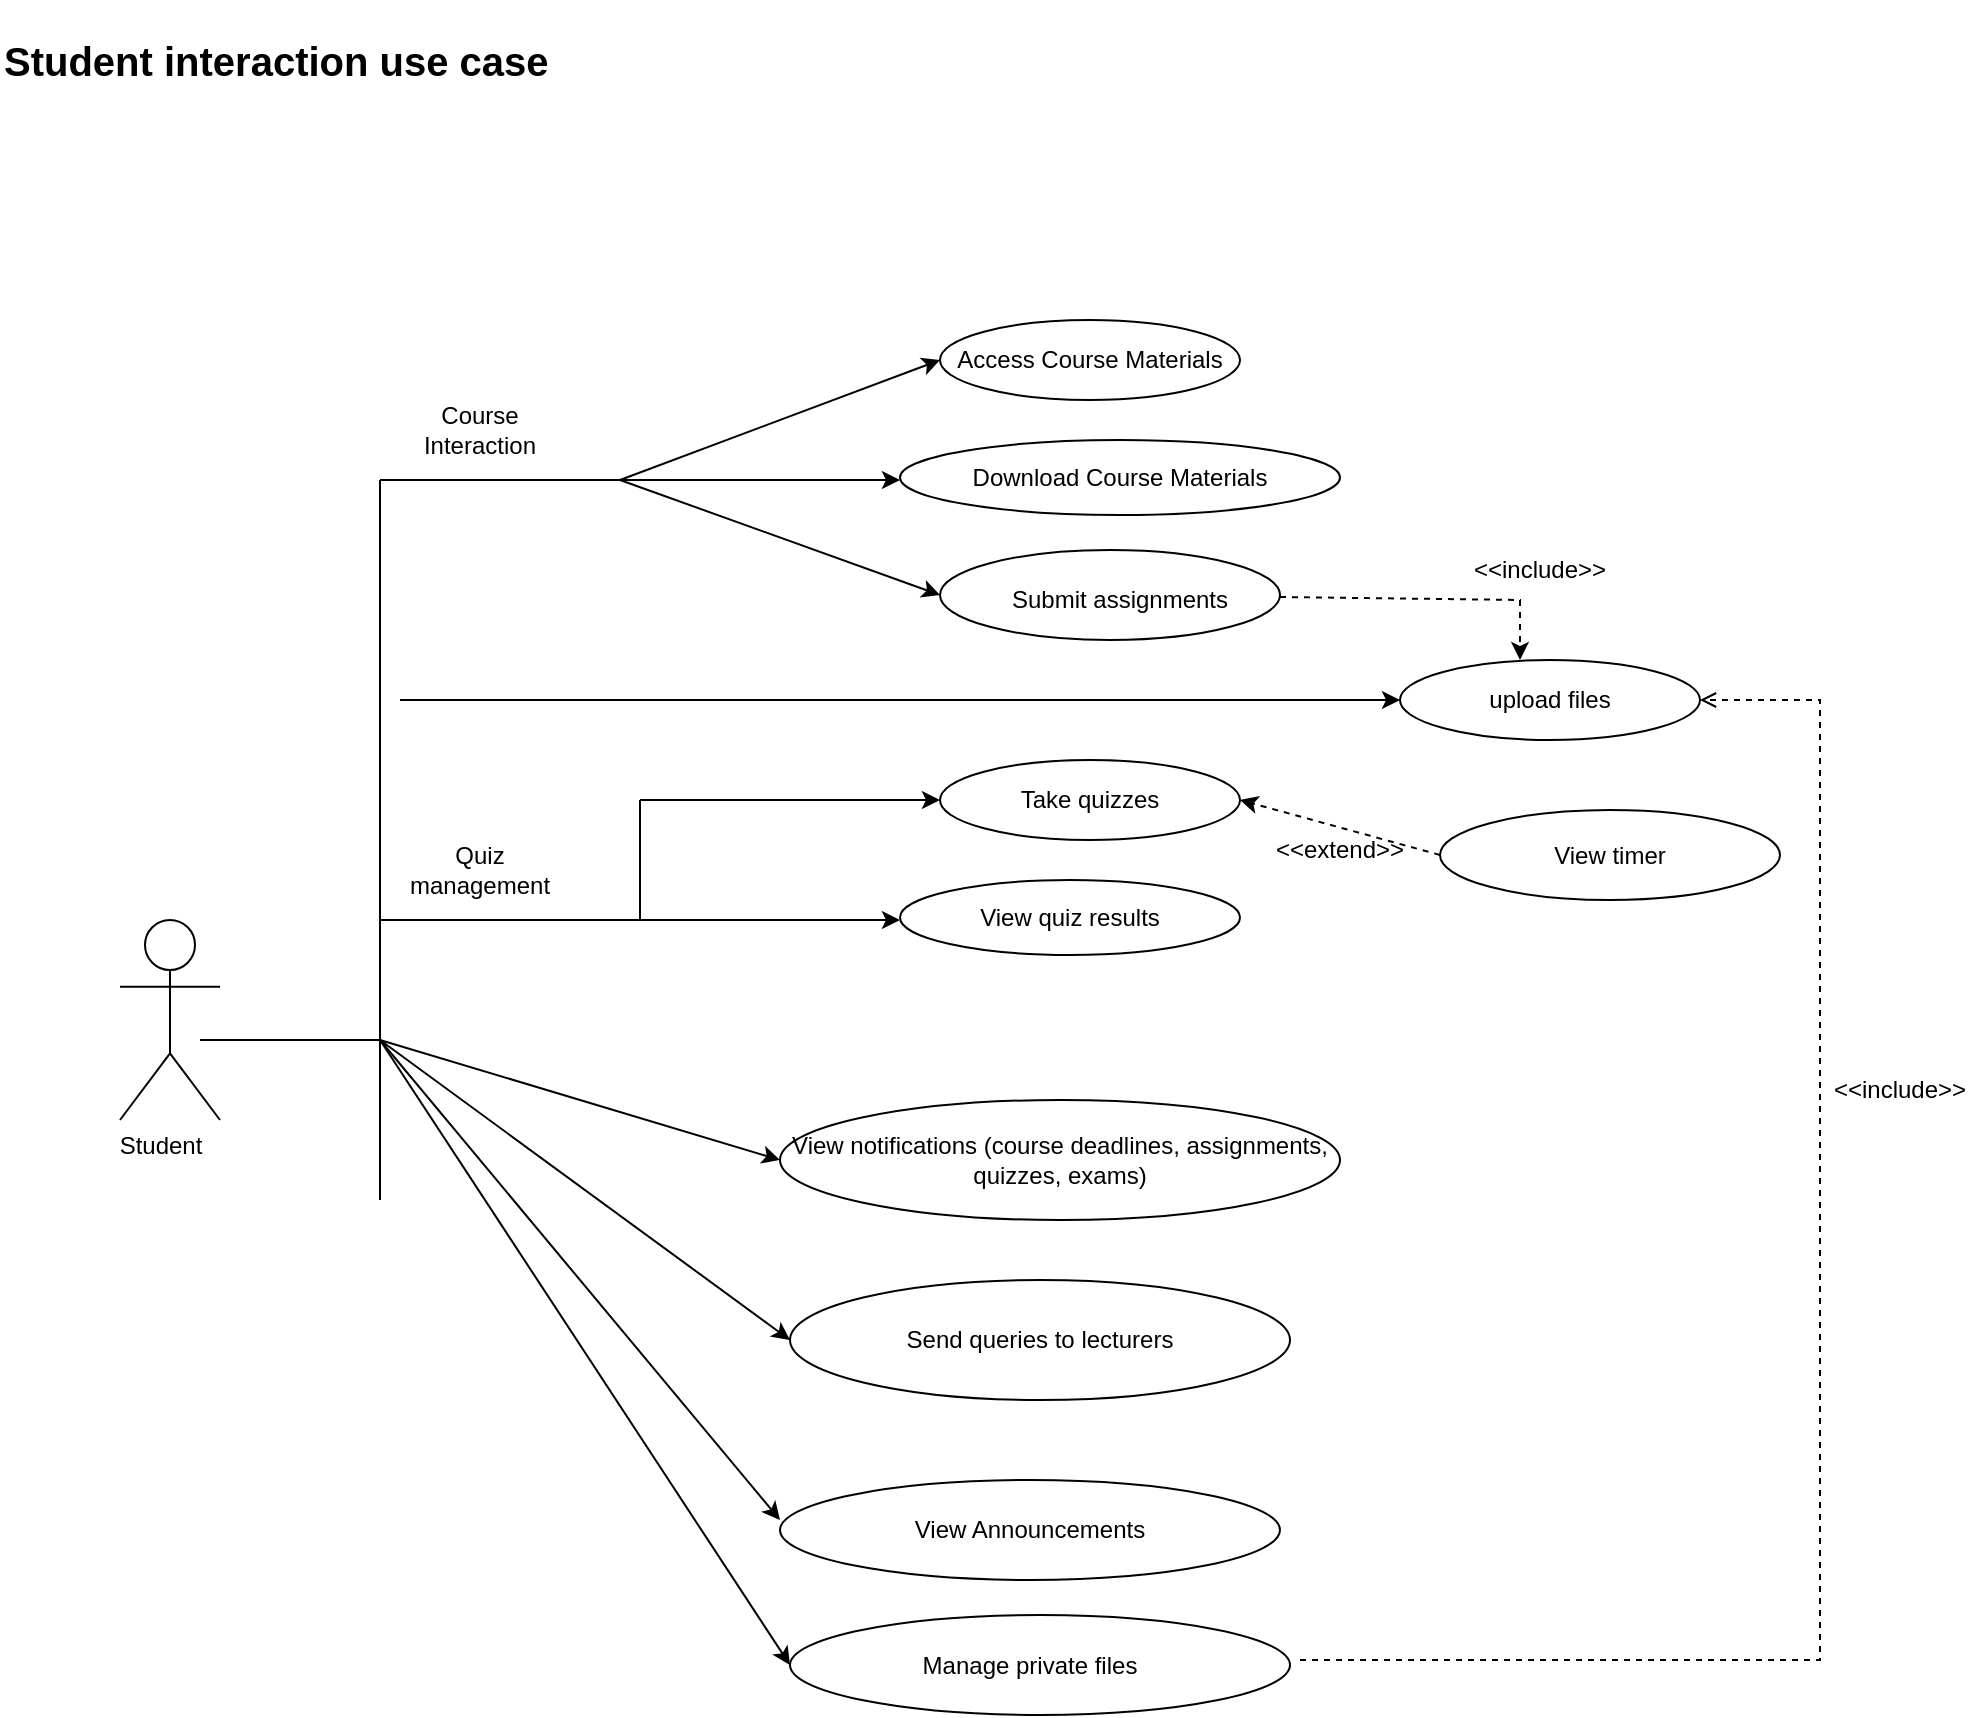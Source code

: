 <mxfile version="25.0.3" pages="10">
  <diagram name="usecase" id="wJeY4JGHfSE9TprCXNz-">
    <mxGraphModel dx="2246" dy="2492" grid="1" gridSize="10" guides="1" tooltips="1" connect="1" arrows="1" fold="1" page="1" pageScale="1" pageWidth="827" pageHeight="1169" math="0" shadow="0">
      <root>
        <mxCell id="0" />
        <mxCell id="1" parent="0" />
        <mxCell id="ptmDDkJ5f4XcNh9F0sEh-537" style="edgeStyle=orthogonalEdgeStyle;rounded=0;orthogonalLoop=1;jettySize=auto;html=1;" edge="1" parent="1">
          <mxGeometry relative="1" as="geometry">
            <mxPoint x="490" y="-790" as="targetPoint" />
            <mxPoint x="350" y="-790" as="sourcePoint" />
          </mxGeometry>
        </mxCell>
        <mxCell id="ptmDDkJ5f4XcNh9F0sEh-538" value="Download Course Materials" style="ellipse;whiteSpace=wrap;html=1;" vertex="1" parent="1">
          <mxGeometry x="490" y="-810" width="220" height="37.5" as="geometry" />
        </mxCell>
        <mxCell id="ptmDDkJ5f4XcNh9F0sEh-539" value="" style="endArrow=classic;html=1;rounded=0;" edge="1" parent="1">
          <mxGeometry width="50" height="50" relative="1" as="geometry">
            <mxPoint x="350" y="-790" as="sourcePoint" />
            <mxPoint x="510" y="-850" as="targetPoint" />
          </mxGeometry>
        </mxCell>
        <mxCell id="ptmDDkJ5f4XcNh9F0sEh-540" value="Access Course Materials" style="ellipse;whiteSpace=wrap;html=1;" vertex="1" parent="1">
          <mxGeometry x="510" y="-870" width="150" height="40" as="geometry" />
        </mxCell>
        <mxCell id="ptmDDkJ5f4XcNh9F0sEh-541" value="&lt;div style=&quot;text-align: start;&quot;&gt;&lt;span style=&quot;background-color: initial; font-size: 0px; text-wrap-mode: nowrap;&quot;&gt;&lt;font face=&quot;monospace&quot; color=&quot;rgba(0, 0, 0, 0)&quot;&gt;ssssssyb&lt;/font&gt;&lt;/span&gt;&lt;/div&gt;" style="ellipse;whiteSpace=wrap;html=1;" vertex="1" parent="1">
          <mxGeometry x="510" y="-755" width="170" height="45" as="geometry" />
        </mxCell>
        <mxCell id="ptmDDkJ5f4XcNh9F0sEh-542" value="" style="endArrow=classic;html=1;rounded=0;entryX=0;entryY=0.5;entryDx=0;entryDy=0;" edge="1" parent="1" target="ptmDDkJ5f4XcNh9F0sEh-541">
          <mxGeometry width="50" height="50" relative="1" as="geometry">
            <mxPoint x="350" y="-790" as="sourcePoint" />
            <mxPoint x="600" y="-790" as="targetPoint" />
          </mxGeometry>
        </mxCell>
        <mxCell id="ptmDDkJ5f4XcNh9F0sEh-543" value="Submit assignments" style="text;html=1;align=center;verticalAlign=middle;whiteSpace=wrap;rounded=0;" vertex="1" parent="1">
          <mxGeometry x="540" y="-740" width="120" height="20" as="geometry" />
        </mxCell>
        <mxCell id="ptmDDkJ5f4XcNh9F0sEh-544" value="" style="endArrow=none;html=1;rounded=0;" edge="1" parent="1">
          <mxGeometry width="50" height="50" relative="1" as="geometry">
            <mxPoint x="230" y="-430" as="sourcePoint" />
            <mxPoint x="230" y="-790" as="targetPoint" />
          </mxGeometry>
        </mxCell>
        <mxCell id="ptmDDkJ5f4XcNh9F0sEh-545" value="" style="shape=umlActor;verticalLabelPosition=bottom;verticalAlign=top;html=1;outlineConnect=0;" vertex="1" parent="1">
          <mxGeometry x="100" y="-570" width="50" height="100" as="geometry" />
        </mxCell>
        <mxCell id="ptmDDkJ5f4XcNh9F0sEh-546" value="Student&lt;div&gt;&lt;br&gt;&lt;/div&gt;" style="text;html=1;align=center;verticalAlign=middle;resizable=0;points=[];autosize=1;strokeColor=none;fillColor=none;" vertex="1" parent="1">
          <mxGeometry x="90" y="-470" width="60" height="40" as="geometry" />
        </mxCell>
        <mxCell id="ptmDDkJ5f4XcNh9F0sEh-547" value="" style="endArrow=none;html=1;rounded=0;" edge="1" parent="1">
          <mxGeometry width="50" height="50" relative="1" as="geometry">
            <mxPoint x="230" y="-790" as="sourcePoint" />
            <mxPoint x="350" y="-790" as="targetPoint" />
          </mxGeometry>
        </mxCell>
        <mxCell id="ptmDDkJ5f4XcNh9F0sEh-548" value="" style="endArrow=none;html=1;rounded=0;" edge="1" parent="1">
          <mxGeometry width="50" height="50" relative="1" as="geometry">
            <mxPoint x="140" y="-510" as="sourcePoint" />
            <mxPoint x="230" y="-510" as="targetPoint" />
            <Array as="points">
              <mxPoint x="200" y="-510" />
            </Array>
          </mxGeometry>
        </mxCell>
        <mxCell id="ptmDDkJ5f4XcNh9F0sEh-549" value="Course Interaction" style="text;html=1;align=center;verticalAlign=middle;whiteSpace=wrap;rounded=0;" vertex="1" parent="1">
          <mxGeometry x="250" y="-830" width="60" height="30" as="geometry" />
        </mxCell>
        <mxCell id="ptmDDkJ5f4XcNh9F0sEh-550" style="edgeStyle=orthogonalEdgeStyle;rounded=0;orthogonalLoop=1;jettySize=auto;html=1;" edge="1" parent="1">
          <mxGeometry relative="1" as="geometry">
            <mxPoint x="490" y="-570" as="targetPoint" />
            <mxPoint x="350" y="-570" as="sourcePoint" />
          </mxGeometry>
        </mxCell>
        <mxCell id="ptmDDkJ5f4XcNh9F0sEh-551" value="View quiz results" style="ellipse;whiteSpace=wrap;html=1;" vertex="1" parent="1">
          <mxGeometry x="490" y="-590" width="170" height="37.5" as="geometry" />
        </mxCell>
        <mxCell id="ptmDDkJ5f4XcNh9F0sEh-552" value="" style="endArrow=classic;html=1;rounded=0;" edge="1" parent="1">
          <mxGeometry width="50" height="50" relative="1" as="geometry">
            <mxPoint x="360" y="-630" as="sourcePoint" />
            <mxPoint x="510" y="-630" as="targetPoint" />
          </mxGeometry>
        </mxCell>
        <mxCell id="ptmDDkJ5f4XcNh9F0sEh-553" value="Take quizzes" style="ellipse;whiteSpace=wrap;html=1;" vertex="1" parent="1">
          <mxGeometry x="510" y="-650" width="150" height="40" as="geometry" />
        </mxCell>
        <mxCell id="ptmDDkJ5f4XcNh9F0sEh-554" value="" style="endArrow=none;html=1;rounded=0;" edge="1" parent="1">
          <mxGeometry width="50" height="50" relative="1" as="geometry">
            <mxPoint x="230" y="-570" as="sourcePoint" />
            <mxPoint x="350" y="-570" as="targetPoint" />
          </mxGeometry>
        </mxCell>
        <mxCell id="ptmDDkJ5f4XcNh9F0sEh-555" value="Quiz management" style="text;html=1;align=center;verticalAlign=middle;whiteSpace=wrap;rounded=0;" vertex="1" parent="1">
          <mxGeometry x="250" y="-610" width="60" height="30" as="geometry" />
        </mxCell>
        <mxCell id="ptmDDkJ5f4XcNh9F0sEh-556" value="" style="endArrow=none;html=1;rounded=0;" edge="1" parent="1">
          <mxGeometry width="50" height="50" relative="1" as="geometry">
            <mxPoint x="360" y="-570" as="sourcePoint" />
            <mxPoint x="360" y="-630" as="targetPoint" />
          </mxGeometry>
        </mxCell>
        <mxCell id="ptmDDkJ5f4XcNh9F0sEh-557" value="View notifications (course deadlines, assignments, quizzes, exams)" style="ellipse;whiteSpace=wrap;html=1;" vertex="1" parent="1">
          <mxGeometry x="430" y="-480" width="280" height="60" as="geometry" />
        </mxCell>
        <mxCell id="ptmDDkJ5f4XcNh9F0sEh-558" value="Send queries to lecturers" style="ellipse;whiteSpace=wrap;html=1;" vertex="1" parent="1">
          <mxGeometry x="435" y="-390" width="250" height="60" as="geometry" />
        </mxCell>
        <mxCell id="ptmDDkJ5f4XcNh9F0sEh-559" value="" style="endArrow=classic;html=1;rounded=0;entryX=0;entryY=0.5;entryDx=0;entryDy=0;" edge="1" parent="1" target="ptmDDkJ5f4XcNh9F0sEh-557">
          <mxGeometry width="50" height="50" relative="1" as="geometry">
            <mxPoint x="230" y="-510" as="sourcePoint" />
            <mxPoint x="530" y="-480" as="targetPoint" />
          </mxGeometry>
        </mxCell>
        <mxCell id="ptmDDkJ5f4XcNh9F0sEh-560" value="" style="endArrow=classic;html=1;rounded=0;entryX=0;entryY=0.5;entryDx=0;entryDy=0;" edge="1" parent="1" target="ptmDDkJ5f4XcNh9F0sEh-558">
          <mxGeometry width="50" height="50" relative="1" as="geometry">
            <mxPoint x="230" y="-510" as="sourcePoint" />
            <mxPoint x="420" y="-295" as="targetPoint" />
          </mxGeometry>
        </mxCell>
        <mxCell id="ptmDDkJ5f4XcNh9F0sEh-561" value="&lt;span style=&quot;color: rgba(0, 0, 0, 0); font-family: monospace; font-size: 0px; text-align: start; text-wrap-mode: nowrap;&quot;&gt;%3CmxGraphModel%3E%3Croot%3E%3CmxCell%20id%3D%220%22%2F%3E%3CmxCell%20id%3D%221%22%20parent%3D%220%22%2F%3E%3CmxCell%20id%3D%222%22%20value%3D%22Send%20queries%20to%20lecturers%22%20style%3D%22ellipse%3BwhiteSpace%3Dwrap%3Bhtml%3D1%3B%22%20vertex%3D%221%22%20parent%3D%221%22%3E%3CmxGeometry%20x%3D%22380%22%20y%3D%22470%22%20width%3D%22250%22%20height%3D%2260%22%20as%3D%22geometry%22%2F%3E%3C%2FmxCell%3E%3C%2Froot%3E%3C%2FmxGraphModel%3E&lt;/span&gt;" style="ellipse;whiteSpace=wrap;html=1;" vertex="1" parent="1">
          <mxGeometry x="435" y="-222.5" width="250" height="50" as="geometry" />
        </mxCell>
        <mxCell id="ptmDDkJ5f4XcNh9F0sEh-562" value="Manage private files" style="text;html=1;align=center;verticalAlign=middle;whiteSpace=wrap;rounded=0;" vertex="1" parent="1">
          <mxGeometry x="465" y="-210" width="180" height="25" as="geometry" />
        </mxCell>
        <mxCell id="ptmDDkJ5f4XcNh9F0sEh-563" value="" style="endArrow=classic;html=1;rounded=0;entryX=0;entryY=0.5;entryDx=0;entryDy=0;" edge="1" parent="1" target="ptmDDkJ5f4XcNh9F0sEh-561">
          <mxGeometry width="50" height="50" relative="1" as="geometry">
            <mxPoint x="230" y="-510" as="sourcePoint" />
            <mxPoint x="420" y="-280" as="targetPoint" />
          </mxGeometry>
        </mxCell>
        <mxCell id="ptmDDkJ5f4XcNh9F0sEh-564" value="&lt;div style=&quot;text-align: start;&quot;&gt;&lt;span style=&quot;background-color: initial; font-size: 0px; text-wrap-mode: nowrap;&quot;&gt;&lt;font face=&quot;monospace&quot; color=&quot;rgba(0, 0, 0, 0)&quot;&gt;ssssssyb&lt;/font&gt;&lt;/span&gt;&lt;/div&gt;" style="ellipse;whiteSpace=wrap;html=1;" vertex="1" parent="1">
          <mxGeometry x="760" y="-625" width="170" height="45" as="geometry" />
        </mxCell>
        <mxCell id="ptmDDkJ5f4XcNh9F0sEh-565" value="View timer" style="text;html=1;align=center;verticalAlign=middle;whiteSpace=wrap;rounded=0;" vertex="1" parent="1">
          <mxGeometry x="800" y="-617.5" width="90" height="30" as="geometry" />
        </mxCell>
        <mxCell id="ptmDDkJ5f4XcNh9F0sEh-566" value="" style="endArrow=classic;html=1;rounded=0;dashed=1;exitX=0;exitY=0.5;exitDx=0;exitDy=0;entryX=1;entryY=0.5;entryDx=0;entryDy=0;" edge="1" parent="1" source="ptmDDkJ5f4XcNh9F0sEh-564" target="ptmDDkJ5f4XcNh9F0sEh-553">
          <mxGeometry width="50" height="50" relative="1" as="geometry">
            <mxPoint x="655" y="-629" as="sourcePoint" />
            <mxPoint x="680" y="-570" as="targetPoint" />
          </mxGeometry>
        </mxCell>
        <mxCell id="ptmDDkJ5f4XcNh9F0sEh-567" value="&amp;lt;&amp;lt;extend&amp;gt;&amp;gt;" style="text;html=1;align=center;verticalAlign=middle;whiteSpace=wrap;rounded=0;" vertex="1" parent="1">
          <mxGeometry x="680" y="-620" width="60" height="30" as="geometry" />
        </mxCell>
        <mxCell id="ptmDDkJ5f4XcNh9F0sEh-568" value="" style="endArrow=classic;html=1;rounded=0;" edge="1" parent="1">
          <mxGeometry width="50" height="50" relative="1" as="geometry">
            <mxPoint x="240" y="-680" as="sourcePoint" />
            <mxPoint x="740" y="-680" as="targetPoint" />
          </mxGeometry>
        </mxCell>
        <mxCell id="ptmDDkJ5f4XcNh9F0sEh-569" value="upload files" style="ellipse;whiteSpace=wrap;html=1;" vertex="1" parent="1">
          <mxGeometry x="740" y="-700" width="150" height="40" as="geometry" />
        </mxCell>
        <mxCell id="ptmDDkJ5f4XcNh9F0sEh-570" value="" style="endArrow=classic;html=1;rounded=0;dashed=1;entryX=0.4;entryY=0;entryDx=0;entryDy=0;entryPerimeter=0;" edge="1" parent="1" target="ptmDDkJ5f4XcNh9F0sEh-569">
          <mxGeometry width="50" height="50" relative="1" as="geometry">
            <mxPoint x="680" y="-731.5" as="sourcePoint" />
            <mxPoint x="830" y="-740" as="targetPoint" />
            <Array as="points">
              <mxPoint x="800" y="-730" />
            </Array>
          </mxGeometry>
        </mxCell>
        <mxCell id="ptmDDkJ5f4XcNh9F0sEh-571" value="&amp;lt;&amp;lt;include&amp;gt;&amp;gt;" style="text;html=1;align=center;verticalAlign=middle;whiteSpace=wrap;rounded=0;" vertex="1" parent="1">
          <mxGeometry x="780" y="-760" width="60" height="30" as="geometry" />
        </mxCell>
        <mxCell id="ptmDDkJ5f4XcNh9F0sEh-572" value="" style="endArrow=classic;html=1;rounded=0;" edge="1" parent="1">
          <mxGeometry width="50" height="50" relative="1" as="geometry">
            <mxPoint x="230" y="-510" as="sourcePoint" />
            <mxPoint x="430" y="-270" as="targetPoint" />
          </mxGeometry>
        </mxCell>
        <mxCell id="ptmDDkJ5f4XcNh9F0sEh-573" value="&lt;span style=&quot;color: rgba(0, 0, 0, 0); font-family: monospace; font-size: 0px; text-align: start; text-wrap-mode: nowrap;&quot;&gt;%3CmxGraphModel%3E%3Croot%3E%3CmxCell%20id%3D%220%22%2F%3E%3CmxCell%20id%3D%221%22%20parent%3D%220%22%2F%3E%3CmxCell%20id%3D%222%22%20value%3D%22Send%20queries%20to%20lecturers%22%20style%3D%22ellipse%3BwhiteSpace%3Dwrap%3Bhtml%3D1%3B%22%20vertex%3D%221%22%20parent%3D%221%22%3E%3CmxGeometry%20x%3D%22380%22%20y%3D%22470%22%20width%3D%22250%22%20height%3D%2260%22%20as%3D%22geometry%22%2F%3E%3C%2FmxCell%3E%3C%2Froot%3E%3C%2FmxGraphModel%3E&lt;/span&gt;" style="ellipse;whiteSpace=wrap;html=1;" vertex="1" parent="1">
          <mxGeometry x="430" y="-290" width="250" height="50" as="geometry" />
        </mxCell>
        <mxCell id="ptmDDkJ5f4XcNh9F0sEh-574" value="View Announcements" style="text;html=1;align=center;verticalAlign=middle;whiteSpace=wrap;rounded=0;" vertex="1" parent="1">
          <mxGeometry x="465" y="-277.5" width="180" height="25" as="geometry" />
        </mxCell>
        <mxCell id="ptmDDkJ5f4XcNh9F0sEh-575" value="" style="html=1;verticalAlign=bottom;labelBackgroundColor=none;endArrow=open;endFill=0;dashed=1;rounded=0;entryX=1;entryY=0.5;entryDx=0;entryDy=0;" edge="1" parent="1" target="ptmDDkJ5f4XcNh9F0sEh-569">
          <mxGeometry width="160" relative="1" as="geometry">
            <mxPoint x="690" y="-200" as="sourcePoint" />
            <mxPoint x="990" y="-730" as="targetPoint" />
            <Array as="points">
              <mxPoint x="950" y="-200" />
              <mxPoint x="950" y="-680" />
            </Array>
          </mxGeometry>
        </mxCell>
        <mxCell id="ptmDDkJ5f4XcNh9F0sEh-576" value="&amp;lt;&amp;lt;include&amp;gt;&amp;gt;" style="text;html=1;align=center;verticalAlign=middle;whiteSpace=wrap;rounded=0;" vertex="1" parent="1">
          <mxGeometry x="960" y="-500" width="60" height="30" as="geometry" />
        </mxCell>
        <mxCell id="ptmDDkJ5f4XcNh9F0sEh-578" value="Student interaction use case" style="text;html=1;align=left;verticalAlign=middle;whiteSpace=wrap;rounded=0;fontSize=20;fontStyle=1" vertex="1" parent="1">
          <mxGeometry x="40" y="-1030" width="370" height="60" as="geometry" />
        </mxCell>
      </root>
    </mxGraphModel>
  </diagram>
  <diagram id="nc1myOD4qPoJ-ynSUCNr" name="access &amp; download course materials activity">
    <mxGraphModel dx="786" dy="463" grid="1" gridSize="10" guides="1" tooltips="1" connect="1" arrows="1" fold="1" page="1" pageScale="1" pageWidth="827" pageHeight="1169" math="0" shadow="0">
      <root>
        <mxCell id="0" />
        <mxCell id="1" parent="0" />
        <mxCell id="4dzjEtYjduRj1Sm6nHIc-1" value="Student" style="text;html=1;align=center;verticalAlign=middle;resizable=0;points=[];autosize=1;strokeColor=none;fillColor=none;" parent="1" vertex="1">
          <mxGeometry x="322.5" y="20" width="60" height="30" as="geometry" />
        </mxCell>
        <mxCell id="4dzjEtYjduRj1Sm6nHIc-2" value="" style="endArrow=classic;html=1;rounded=0;entryX=0.414;entryY=0;entryDx=0;entryDy=0;entryPerimeter=0;" parent="1" source="4dzjEtYjduRj1Sm6nHIc-11" target="4dzjEtYjduRj1Sm6nHIc-3" edge="1">
          <mxGeometry width="50" height="50" relative="1" as="geometry">
            <mxPoint x="352.5" y="60" as="sourcePoint" />
            <mxPoint x="387.5" y="110" as="targetPoint" />
          </mxGeometry>
        </mxCell>
        <mxCell id="4dzjEtYjduRj1Sm6nHIc-3" value="" style="rounded=1;whiteSpace=wrap;html=1;" parent="1" vertex="1">
          <mxGeometry x="292.5" y="110" width="145" height="40" as="geometry" />
        </mxCell>
        <mxCell id="4dzjEtYjduRj1Sm6nHIc-4" value="login to the system" style="text;html=1;align=center;verticalAlign=middle;whiteSpace=wrap;rounded=0;" parent="1" vertex="1">
          <mxGeometry x="302.5" y="115" width="120" height="30" as="geometry" />
        </mxCell>
        <mxCell id="4dzjEtYjduRj1Sm6nHIc-5" value="" style="endArrow=classic;html=1;rounded=0;entryX=0.5;entryY=0;entryDx=0;entryDy=0;exitX=0.428;exitY=1.317;exitDx=0;exitDy=0;exitPerimeter=0;" parent="1" source="4dzjEtYjduRj1Sm6nHIc-9" target="4dzjEtYjduRj1Sm6nHIc-6" edge="1">
          <mxGeometry width="50" height="50" relative="1" as="geometry">
            <mxPoint x="522.5" y="190" as="sourcePoint" />
            <mxPoint x="342.5" y="190" as="targetPoint" />
          </mxGeometry>
        </mxCell>
        <mxCell id="4dzjEtYjduRj1Sm6nHIc-6" value="" style="rhombus;whiteSpace=wrap;html=1;" parent="1" vertex="1">
          <mxGeometry x="330" y="270" width="45" height="30" as="geometry" />
        </mxCell>
        <mxCell id="4dzjEtYjduRj1Sm6nHIc-7" value="" style="endArrow=classic;html=1;rounded=0;" parent="1" edge="1">
          <mxGeometry width="50" height="50" relative="1" as="geometry">
            <mxPoint x="352.5" y="150" as="sourcePoint" />
            <mxPoint x="352.5" y="190" as="targetPoint" />
          </mxGeometry>
        </mxCell>
        <mxCell id="4dzjEtYjduRj1Sm6nHIc-8" value="" style="rounded=1;whiteSpace=wrap;html=1;" parent="1" vertex="1">
          <mxGeometry x="290" y="190" width="145" height="40" as="geometry" />
        </mxCell>
        <mxCell id="4dzjEtYjduRj1Sm6nHIc-9" value="Check the Availability" style="text;html=1;align=center;verticalAlign=middle;whiteSpace=wrap;rounded=0;" parent="1" vertex="1">
          <mxGeometry x="300" y="195" width="120" height="30" as="geometry" />
        </mxCell>
        <mxCell id="4dzjEtYjduRj1Sm6nHIc-10" value="" style="endArrow=classic;html=1;rounded=0;entryX=0.414;entryY=0;entryDx=0;entryDy=0;entryPerimeter=0;" parent="1" target="4dzjEtYjduRj1Sm6nHIc-11" edge="1">
          <mxGeometry width="50" height="50" relative="1" as="geometry">
            <mxPoint x="352.5" y="60" as="sourcePoint" />
            <mxPoint x="352.5" y="110" as="targetPoint" />
          </mxGeometry>
        </mxCell>
        <mxCell id="4dzjEtYjduRj1Sm6nHIc-11" value="" style="ellipse;fillColor=strokeColor;html=1;strokeWidth=0.5;" parent="1" vertex="1">
          <mxGeometry x="347.5" y="50" width="10" height="10" as="geometry" />
        </mxCell>
        <mxCell id="4dzjEtYjduRj1Sm6nHIc-12" value="" style="endArrow=classic;html=1;rounded=0;exitX=1;exitY=0.5;exitDx=0;exitDy=0;" parent="1" source="4dzjEtYjduRj1Sm6nHIc-6" edge="1">
          <mxGeometry width="50" height="50" relative="1" as="geometry">
            <mxPoint x="380" y="270" as="sourcePoint" />
            <mxPoint x="440" y="285" as="targetPoint" />
          </mxGeometry>
        </mxCell>
        <mxCell id="4dzjEtYjduRj1Sm6nHIc-13" value="invalid" style="text;html=1;align=center;verticalAlign=middle;whiteSpace=wrap;rounded=0;" parent="1" vertex="1">
          <mxGeometry x="375" y="250" width="60" height="30" as="geometry" />
        </mxCell>
        <mxCell id="4dzjEtYjduRj1Sm6nHIc-14" value="" style="rounded=1;whiteSpace=wrap;html=1;" parent="1" vertex="1">
          <mxGeometry x="440" y="267.5" width="120" height="35" as="geometry" />
        </mxCell>
        <mxCell id="4dzjEtYjduRj1Sm6nHIc-15" value="Prompt the user to login again&amp;nbsp;" style="text;html=1;align=center;verticalAlign=middle;whiteSpace=wrap;rounded=0;" parent="1" vertex="1">
          <mxGeometry x="460" y="272.5" width="90" height="30" as="geometry" />
        </mxCell>
        <mxCell id="4dzjEtYjduRj1Sm6nHIc-16" value="" style="endArrow=classic;html=1;rounded=0;exitX=0.5;exitY=1;exitDx=0;exitDy=0;entryX=0.378;entryY=-0.111;entryDx=0;entryDy=0;entryPerimeter=0;" parent="1" source="4dzjEtYjduRj1Sm6nHIc-6" target="4dzjEtYjduRj1Sm6nHIc-19" edge="1">
          <mxGeometry width="50" height="50" relative="1" as="geometry">
            <mxPoint x="410" y="240" as="sourcePoint" />
            <mxPoint x="350" y="340" as="targetPoint" />
          </mxGeometry>
        </mxCell>
        <mxCell id="4dzjEtYjduRj1Sm6nHIc-17" value="Valid" style="text;html=1;align=center;verticalAlign=middle;whiteSpace=wrap;rounded=0;" parent="1" vertex="1">
          <mxGeometry x="287.5" y="300" width="42.5" height="30" as="geometry" />
        </mxCell>
        <mxCell id="4dzjEtYjduRj1Sm6nHIc-18" value="" style="rounded=1;whiteSpace=wrap;html=1;" parent="1" vertex="1">
          <mxGeometry x="305" y="350" width="135" height="35" as="geometry" />
        </mxCell>
        <mxCell id="4dzjEtYjduRj1Sm6nHIc-19" value="Navigate to enrolled course" style="text;html=1;align=center;verticalAlign=middle;whiteSpace=wrap;rounded=0;" parent="1" vertex="1">
          <mxGeometry x="312.5" y="355" width="110" height="30" as="geometry" />
        </mxCell>
        <mxCell id="4dzjEtYjduRj1Sm6nHIc-20" value="" style="endArrow=classic;html=1;rounded=0;" parent="1" edge="1">
          <mxGeometry width="50" height="50" relative="1" as="geometry">
            <mxPoint x="350" y="388" as="sourcePoint" />
            <mxPoint x="350" y="450" as="targetPoint" />
          </mxGeometry>
        </mxCell>
        <mxCell id="4dzjEtYjduRj1Sm6nHIc-21" value="" style="rounded=1;whiteSpace=wrap;html=1;" parent="1" vertex="1">
          <mxGeometry x="291.25" y="450" width="152.5" height="40" as="geometry" />
        </mxCell>
        <mxCell id="4dzjEtYjduRj1Sm6nHIc-22" value="Select courses" style="text;html=1;align=center;verticalAlign=middle;whiteSpace=wrap;rounded=0;" parent="1" vertex="1">
          <mxGeometry x="322.5" y="455" width="87.5" height="30" as="geometry" />
        </mxCell>
        <mxCell id="4dzjEtYjduRj1Sm6nHIc-23" value="" style="endArrow=classic;html=1;rounded=0;" parent="1" edge="1">
          <mxGeometry width="50" height="50" relative="1" as="geometry">
            <mxPoint x="351.25" y="490" as="sourcePoint" />
            <mxPoint x="351.25" y="552" as="targetPoint" />
          </mxGeometry>
        </mxCell>
        <mxCell id="4dzjEtYjduRj1Sm6nHIc-24" value="" style="rounded=1;whiteSpace=wrap;html=1;" parent="1" vertex="1">
          <mxGeometry x="292.5" y="552" width="152.5" height="40" as="geometry" />
        </mxCell>
        <mxCell id="4dzjEtYjduRj1Sm6nHIc-25" value="View course materials" style="text;html=1;align=center;verticalAlign=middle;whiteSpace=wrap;rounded=0;" parent="1" vertex="1">
          <mxGeometry x="306.25" y="557" width="121.25" height="30" as="geometry" />
        </mxCell>
        <mxCell id="4dzjEtYjduRj1Sm6nHIc-26" value="" style="endArrow=classic;html=1;rounded=0;" parent="1" edge="1">
          <mxGeometry width="50" height="50" relative="1" as="geometry">
            <mxPoint x="350" y="592" as="sourcePoint" />
            <mxPoint x="350" y="654" as="targetPoint" />
          </mxGeometry>
        </mxCell>
        <mxCell id="4dzjEtYjduRj1Sm6nHIc-27" value="" style="rounded=1;whiteSpace=wrap;html=1;" parent="1" vertex="1">
          <mxGeometry x="291.25" y="654" width="152.5" height="40" as="geometry" />
        </mxCell>
        <mxCell id="4dzjEtYjduRj1Sm6nHIc-28" value="if the student want to download the materials" style="text;html=1;align=left;verticalAlign=middle;whiteSpace=wrap;rounded=0;" parent="1" vertex="1">
          <mxGeometry x="300" y="659" width="140" height="30" as="geometry" />
        </mxCell>
        <mxCell id="4dzjEtYjduRj1Sm6nHIc-29" value="" style="endArrow=classic;html=1;rounded=0;entryX=0.5;entryY=0;entryDx=0;entryDy=0;exitX=0.397;exitY=1.065;exitDx=0;exitDy=0;exitPerimeter=0;" parent="1" source="4dzjEtYjduRj1Sm6nHIc-27" target="4dzjEtYjduRj1Sm6nHIc-30" edge="1">
          <mxGeometry width="50" height="50" relative="1" as="geometry">
            <mxPoint x="350" y="700" as="sourcePoint" />
            <mxPoint x="342.5" y="649" as="targetPoint" />
          </mxGeometry>
        </mxCell>
        <mxCell id="4dzjEtYjduRj1Sm6nHIc-30" value="" style="rhombus;whiteSpace=wrap;html=1;" parent="1" vertex="1">
          <mxGeometry x="330" y="729" width="45" height="30" as="geometry" />
        </mxCell>
        <mxCell id="4dzjEtYjduRj1Sm6nHIc-31" value="" style="endArrow=classic;html=1;rounded=0;exitX=1;exitY=0.5;exitDx=0;exitDy=0;" parent="1" source="4dzjEtYjduRj1Sm6nHIc-30" edge="1">
          <mxGeometry width="50" height="50" relative="1" as="geometry">
            <mxPoint x="380" y="729" as="sourcePoint" />
            <mxPoint x="440" y="744" as="targetPoint" />
          </mxGeometry>
        </mxCell>
        <mxCell id="4dzjEtYjduRj1Sm6nHIc-32" value="yes" style="text;html=1;align=center;verticalAlign=middle;whiteSpace=wrap;rounded=0;" parent="1" vertex="1">
          <mxGeometry x="367.5" y="709" width="60" height="30" as="geometry" />
        </mxCell>
        <mxCell id="4dzjEtYjduRj1Sm6nHIc-33" value="" style="rounded=1;whiteSpace=wrap;html=1;" parent="1" vertex="1">
          <mxGeometry x="440" y="726.5" width="120" height="35" as="geometry" />
        </mxCell>
        <mxCell id="4dzjEtYjduRj1Sm6nHIc-34" value="allow to download" style="text;html=1;align=center;verticalAlign=middle;whiteSpace=wrap;rounded=0;" parent="1" vertex="1">
          <mxGeometry x="460" y="731.5" width="70" height="30" as="geometry" />
        </mxCell>
        <mxCell id="4dzjEtYjduRj1Sm6nHIc-35" value="no" style="text;html=1;align=center;verticalAlign=middle;whiteSpace=wrap;rounded=0;" parent="1" vertex="1">
          <mxGeometry x="302.5" y="761.5" width="42.5" height="30" as="geometry" />
        </mxCell>
        <mxCell id="4dzjEtYjduRj1Sm6nHIc-36" value="" style="endArrow=classic;html=1;rounded=0;exitX=1;exitY=0.5;exitDx=0;exitDy=0;" parent="1" target="4dzjEtYjduRj1Sm6nHIc-48" edge="1">
          <mxGeometry width="50" height="50" relative="1" as="geometry">
            <mxPoint x="560" y="744.59" as="sourcePoint" />
            <mxPoint x="600" y="743" as="targetPoint" />
          </mxGeometry>
        </mxCell>
        <mxCell id="4dzjEtYjduRj1Sm6nHIc-37" value="" style="endArrow=classic;html=1;rounded=0;exitX=0.5;exitY=1;exitDx=0;exitDy=0;" parent="1" source="4dzjEtYjduRj1Sm6nHIc-30" edge="1">
          <mxGeometry width="50" height="50" relative="1" as="geometry">
            <mxPoint x="310" y="730" as="sourcePoint" />
            <mxPoint x="353" y="800" as="targetPoint" />
          </mxGeometry>
        </mxCell>
        <mxCell id="4dzjEtYjduRj1Sm6nHIc-38" value="" style="rounded=1;whiteSpace=wrap;html=1;" parent="1" vertex="1">
          <mxGeometry x="300" y="800" width="170" height="40" as="geometry" />
        </mxCell>
        <mxCell id="4dzjEtYjduRj1Sm6nHIc-39" value="continue the view" style="text;html=1;align=center;verticalAlign=middle;whiteSpace=wrap;rounded=0;" parent="1" vertex="1">
          <mxGeometry x="335" y="805" width="95" height="30" as="geometry" />
        </mxCell>
        <mxCell id="4dzjEtYjduRj1Sm6nHIc-40" value="" style="endArrow=classic;html=1;rounded=0;" parent="1" edge="1">
          <mxGeometry width="50" height="50" relative="1" as="geometry">
            <mxPoint x="365" y="840" as="sourcePoint" />
            <mxPoint x="365" y="920" as="targetPoint" />
          </mxGeometry>
        </mxCell>
        <mxCell id="4dzjEtYjduRj1Sm6nHIc-41" value="" style="rounded=1;whiteSpace=wrap;html=1;" parent="1" vertex="1">
          <mxGeometry x="300" y="920" width="140" height="50" as="geometry" />
        </mxCell>
        <mxCell id="4dzjEtYjduRj1Sm6nHIc-42" value="return to dashboard" style="text;html=1;align=center;verticalAlign=middle;whiteSpace=wrap;rounded=0;" parent="1" vertex="1">
          <mxGeometry x="300" y="935" width="130" height="30" as="geometry" />
        </mxCell>
        <mxCell id="4dzjEtYjduRj1Sm6nHIc-43" value="" style="endArrow=classic;html=1;rounded=0;exitX=1;exitY=0.5;exitDx=0;exitDy=0;" parent="1" source="4dzjEtYjduRj1Sm6nHIc-14" target="4dzjEtYjduRj1Sm6nHIc-44" edge="1">
          <mxGeometry width="50" height="50" relative="1" as="geometry">
            <mxPoint x="560" y="285" as="sourcePoint" />
            <mxPoint x="600" y="285" as="targetPoint" />
          </mxGeometry>
        </mxCell>
        <mxCell id="4dzjEtYjduRj1Sm6nHIc-44" value="" style="ellipse;html=1;shape=endState;fillColor=strokeColor;" parent="1" vertex="1">
          <mxGeometry x="600" y="281.25" width="10" height="7.5" as="geometry" />
        </mxCell>
        <mxCell id="4dzjEtYjduRj1Sm6nHIc-45" value="" style="endArrow=classic;html=1;rounded=0;exitX=0.408;exitY=1.068;exitDx=0;exitDy=0;exitPerimeter=0;" parent="1" source="4dzjEtYjduRj1Sm6nHIc-47" edge="1">
          <mxGeometry width="50" height="50" relative="1" as="geometry">
            <mxPoint x="280" y="800" as="sourcePoint" />
            <mxPoint x="357" y="1030" as="targetPoint" />
          </mxGeometry>
        </mxCell>
        <mxCell id="4dzjEtYjduRj1Sm6nHIc-46" value="" style="endArrow=classic;html=1;rounded=0;exitX=0.408;exitY=1.068;exitDx=0;exitDy=0;exitPerimeter=0;" parent="1" source="4dzjEtYjduRj1Sm6nHIc-41" target="4dzjEtYjduRj1Sm6nHIc-47" edge="1">
          <mxGeometry width="50" height="50" relative="1" as="geometry">
            <mxPoint x="357" y="973" as="sourcePoint" />
            <mxPoint x="357" y="1030" as="targetPoint" />
          </mxGeometry>
        </mxCell>
        <mxCell id="4dzjEtYjduRj1Sm6nHIc-47" value="" style="ellipse;html=1;shape=endState;fillColor=strokeColor;" parent="1" vertex="1">
          <mxGeometry x="350" y="1030" width="20" height="10" as="geometry" />
        </mxCell>
        <mxCell id="4dzjEtYjduRj1Sm6nHIc-48" value="" style="rounded=1;whiteSpace=wrap;html=1;" parent="1" vertex="1">
          <mxGeometry x="610" y="723.5" width="140" height="46" as="geometry" />
        </mxCell>
        <mxCell id="4dzjEtYjduRj1Sm6nHIc-49" value="Successfully download" style="text;html=1;align=center;verticalAlign=middle;whiteSpace=wrap;rounded=0;" parent="1" vertex="1">
          <mxGeometry x="650" y="731.5" width="60" height="30" as="geometry" />
        </mxCell>
        <mxCell id="4dzjEtYjduRj1Sm6nHIc-50" value="" style="endArrow=classic;html=1;rounded=0;" parent="1" source="4dzjEtYjduRj1Sm6nHIc-52" edge="1">
          <mxGeometry width="50" height="50" relative="1" as="geometry">
            <mxPoint x="690" y="770" as="sourcePoint" />
            <mxPoint x="690" y="820" as="targetPoint" />
            <Array as="points">
              <mxPoint x="690" y="800" />
            </Array>
          </mxGeometry>
        </mxCell>
        <mxCell id="4dzjEtYjduRj1Sm6nHIc-51" value="" style="endArrow=classic;html=1;rounded=0;" parent="1" target="4dzjEtYjduRj1Sm6nHIc-52" edge="1">
          <mxGeometry width="50" height="50" relative="1" as="geometry">
            <mxPoint x="690" y="770" as="sourcePoint" />
            <mxPoint x="690" y="820" as="targetPoint" />
            <Array as="points" />
          </mxGeometry>
        </mxCell>
        <mxCell id="4dzjEtYjduRj1Sm6nHIc-52" value="" style="ellipse;html=1;shape=endState;fillColor=strokeColor;" parent="1" vertex="1">
          <mxGeometry x="680" y="820" width="20" height="10" as="geometry" />
        </mxCell>
      </root>
    </mxGraphModel>
  </diagram>
  <diagram id="HQzJ4Fz_h4uCKlNEzUrI" name="quizmanagement_activity">
    <mxGraphModel dx="786" dy="-1875" grid="1" gridSize="10" guides="1" tooltips="1" connect="1" arrows="1" fold="1" page="1" pageScale="1" pageWidth="827" pageHeight="1169" math="0" shadow="0">
      <root>
        <mxCell id="0" />
        <mxCell id="1" parent="0" />
        <mxCell id="hAnbjk1nwk8_dHbNIvtp-1" value="quiz management" style="text;html=1;align=left;verticalAlign=middle;whiteSpace=wrap;rounded=0;fontStyle=1;fontSize=21;" parent="1" vertex="1">
          <mxGeometry x="40" y="2370" width="80" height="30" as="geometry" />
        </mxCell>
        <mxCell id="hAnbjk1nwk8_dHbNIvtp-2" value="Student" style="text;html=1;align=center;verticalAlign=middle;whiteSpace=wrap;rounded=0;" parent="1" vertex="1">
          <mxGeometry x="320" y="2370" width="60" height="30" as="geometry" />
        </mxCell>
        <mxCell id="hAnbjk1nwk8_dHbNIvtp-3" value="" style="ellipse;fillColor=strokeColor;html=1;" parent="1" vertex="1">
          <mxGeometry x="335" y="2400" width="20" height="20" as="geometry" />
        </mxCell>
        <mxCell id="hAnbjk1nwk8_dHbNIvtp-4" value="" style="endArrow=classic;html=1;rounded=0;" parent="1" edge="1">
          <mxGeometry width="50" height="50" relative="1" as="geometry">
            <mxPoint x="343" y="2420" as="sourcePoint" />
            <mxPoint x="343" y="2460" as="targetPoint" />
          </mxGeometry>
        </mxCell>
        <mxCell id="hAnbjk1nwk8_dHbNIvtp-5" value="" style="rounded=1;whiteSpace=wrap;html=1;" parent="1" vertex="1">
          <mxGeometry x="285" y="2460" width="120" height="30" as="geometry" />
        </mxCell>
        <mxCell id="hAnbjk1nwk8_dHbNIvtp-6" value="Login to the system" style="text;html=1;align=center;verticalAlign=middle;whiteSpace=wrap;rounded=0;" parent="1" vertex="1">
          <mxGeometry x="300" y="2460" width="90" height="30" as="geometry" />
        </mxCell>
        <mxCell id="hAnbjk1nwk8_dHbNIvtp-7" value="" style="endArrow=classic;html=1;rounded=0;" parent="1" edge="1">
          <mxGeometry width="50" height="50" relative="1" as="geometry">
            <mxPoint x="346.5" y="2490" as="sourcePoint" />
            <mxPoint x="346.5" y="2530" as="targetPoint" />
          </mxGeometry>
        </mxCell>
        <mxCell id="hAnbjk1nwk8_dHbNIvtp-8" value="" style="rounded=1;whiteSpace=wrap;html=1;" parent="1" vertex="1">
          <mxGeometry x="272.5" y="2530" width="144" height="40" as="geometry" />
        </mxCell>
        <mxCell id="hAnbjk1nwk8_dHbNIvtp-9" value="Select the specific course" style="text;html=1;align=left;verticalAlign=middle;whiteSpace=wrap;rounded=0;" parent="1" vertex="1">
          <mxGeometry x="296.5" y="2540" width="110" height="20" as="geometry" />
        </mxCell>
        <mxCell id="hAnbjk1nwk8_dHbNIvtp-10" value="" style="endArrow=classic;html=1;rounded=0;" parent="1" edge="1">
          <mxGeometry width="50" height="50" relative="1" as="geometry">
            <mxPoint x="344" y="2570" as="sourcePoint" />
            <mxPoint x="344" y="2610" as="targetPoint" />
          </mxGeometry>
        </mxCell>
        <mxCell id="hAnbjk1nwk8_dHbNIvtp-11" value="" style="rounded=1;whiteSpace=wrap;html=1;" parent="1" vertex="1">
          <mxGeometry x="270" y="2610" width="140" height="40" as="geometry" />
        </mxCell>
        <mxCell id="hAnbjk1nwk8_dHbNIvtp-12" value="Navigate the quiz section" style="text;html=1;align=left;verticalAlign=middle;whiteSpace=wrap;rounded=0;" parent="1" vertex="1">
          <mxGeometry x="294" y="2620" width="110" height="30" as="geometry" />
        </mxCell>
        <mxCell id="hAnbjk1nwk8_dHbNIvtp-13" value="" style="endArrow=classic;html=1;rounded=0;" parent="1" edge="1">
          <mxGeometry width="50" height="50" relative="1" as="geometry">
            <mxPoint x="345.25" y="2650" as="sourcePoint" />
            <mxPoint x="345.25" y="2690" as="targetPoint" />
          </mxGeometry>
        </mxCell>
        <mxCell id="hAnbjk1nwk8_dHbNIvtp-14" value="" style="rounded=1;whiteSpace=wrap;html=1;" parent="1" vertex="1">
          <mxGeometry x="271.25" y="2690" width="140" height="40" as="geometry" />
        </mxCell>
        <mxCell id="hAnbjk1nwk8_dHbNIvtp-15" value="Start quiz" style="text;html=1;align=left;verticalAlign=middle;whiteSpace=wrap;rounded=0;" parent="1" vertex="1">
          <mxGeometry x="295.25" y="2700" width="96" height="30" as="geometry" />
        </mxCell>
        <mxCell id="hAnbjk1nwk8_dHbNIvtp-16" value="" style="shape=note;whiteSpace=wrap;html=1;backgroundOutline=1;darkOpacity=0.05;direction=south;rotation=-180;" parent="1" vertex="1">
          <mxGeometry x="519" y="2447.5" width="130" height="55" as="geometry" />
        </mxCell>
        <mxCell id="hAnbjk1nwk8_dHbNIvtp-17" value="verify authentication" style="text;html=1;align=left;verticalAlign=middle;whiteSpace=wrap;rounded=0;" parent="1" vertex="1">
          <mxGeometry x="539" y="2462.5" width="100" height="30" as="geometry" />
        </mxCell>
        <mxCell id="hAnbjk1nwk8_dHbNIvtp-18" value="" style="endArrow=none;dashed=1;html=1;rounded=0;entryX=1;entryY=0.5;entryDx=0;entryDy=0;" parent="1" source="hAnbjk1nwk8_dHbNIvtp-17" edge="1">
          <mxGeometry width="50" height="50" relative="1" as="geometry">
            <mxPoint x="99" y="2580" as="sourcePoint" />
            <mxPoint x="404" y="2475" as="targetPoint" />
          </mxGeometry>
        </mxCell>
        <mxCell id="hAnbjk1nwk8_dHbNIvtp-19" value="" style="endArrow=classic;html=1;rounded=0;" parent="1" edge="1">
          <mxGeometry width="50" height="50" relative="1" as="geometry">
            <mxPoint x="263.38" y="3142.5" as="sourcePoint" />
            <mxPoint x="263.38" y="3182.5" as="targetPoint" />
          </mxGeometry>
        </mxCell>
        <mxCell id="hAnbjk1nwk8_dHbNIvtp-20" value="System process the result" style="rounded=1;whiteSpace=wrap;html=1;" parent="1" vertex="1">
          <mxGeometry x="189.38" y="3182.5" width="140" height="40" as="geometry" />
        </mxCell>
        <mxCell id="hAnbjk1nwk8_dHbNIvtp-21" value="" style="html=1;points=[];perimeter=orthogonalPerimeter;fillColor=strokeColor;rotation=90;" parent="1" vertex="1">
          <mxGeometry x="251.25" y="2810" width="5" height="165" as="geometry" />
        </mxCell>
        <mxCell id="hAnbjk1nwk8_dHbNIvtp-22" value="" style="endArrow=classic;html=1;rounded=0;exitX=0.426;exitY=1.037;exitDx=0;exitDy=0;exitPerimeter=0;" parent="1" source="hAnbjk1nwk8_dHbNIvtp-15" edge="1">
          <mxGeometry width="50" height="50" relative="1" as="geometry">
            <mxPoint x="260" y="2810" as="sourcePoint" />
            <mxPoint x="336" y="2770" as="targetPoint" />
          </mxGeometry>
        </mxCell>
        <mxCell id="hAnbjk1nwk8_dHbNIvtp-23" value="" style="endArrow=classic;html=1;rounded=0;entryX=0.523;entryY=0.002;entryDx=0;entryDy=0;entryPerimeter=0;exitX=1.322;exitY=0.904;exitDx=0;exitDy=0;exitPerimeter=0;" parent="1" source="hAnbjk1nwk8_dHbNIvtp-21" edge="1">
          <mxGeometry width="50" height="50" relative="1" as="geometry">
            <mxPoint x="191.25" y="2896.5" as="sourcePoint" />
            <mxPoint x="188.78" y="2932.56" as="targetPoint" />
          </mxGeometry>
        </mxCell>
        <mxCell id="hAnbjk1nwk8_dHbNIvtp-24" value="" style="endArrow=classic;html=1;rounded=0;exitX=1.043;exitY=0.064;exitDx=0;exitDy=0;exitPerimeter=0;" parent="1" source="hAnbjk1nwk8_dHbNIvtp-21" target="hAnbjk1nwk8_dHbNIvtp-25" edge="1">
          <mxGeometry width="50" height="50" relative="1" as="geometry">
            <mxPoint x="306.15" y="2892.5" as="sourcePoint" />
            <mxPoint x="306.15" y="2908.5" as="targetPoint" />
          </mxGeometry>
        </mxCell>
        <mxCell id="hAnbjk1nwk8_dHbNIvtp-25" value="" style="rounded=1;whiteSpace=wrap;html=1;" parent="1" vertex="1">
          <mxGeometry x="271.25" y="2932.5" width="110" height="30" as="geometry" />
        </mxCell>
        <mxCell id="hAnbjk1nwk8_dHbNIvtp-26" value="Answer questions&amp;nbsp;" style="text;html=1;align=center;verticalAlign=middle;whiteSpace=wrap;rounded=0;" parent="1" vertex="1">
          <mxGeometry x="288.75" y="2932.5" width="60" height="30" as="geometry" />
        </mxCell>
        <mxCell id="hAnbjk1nwk8_dHbNIvtp-27" value="" style="rounded=1;whiteSpace=wrap;html=1;" parent="1" vertex="1">
          <mxGeometry x="136.25" y="2932.5" width="110" height="30" as="geometry" />
        </mxCell>
        <mxCell id="hAnbjk1nwk8_dHbNIvtp-28" value="View timer" style="text;html=1;align=center;verticalAlign=middle;whiteSpace=wrap;rounded=0;" parent="1" vertex="1">
          <mxGeometry x="152.5" y="2932.5" width="60" height="30" as="geometry" />
        </mxCell>
        <mxCell id="hAnbjk1nwk8_dHbNIvtp-29" value="" style="rhombus;whiteSpace=wrap;html=1;" parent="1" vertex="1">
          <mxGeometry x="252.69" y="3042.5" width="32.13" height="27" as="geometry" />
        </mxCell>
        <mxCell id="hAnbjk1nwk8_dHbNIvtp-30" value="" style="endArrow=classic;html=1;rounded=0;exitX=0.5;exitY=1;exitDx=0;exitDy=0;" parent="1" source="hAnbjk1nwk8_dHbNIvtp-28" edge="1">
          <mxGeometry width="50" height="50" relative="1" as="geometry">
            <mxPoint x="266.25" y="3239.5" as="sourcePoint" />
            <mxPoint x="251.25" y="3052.5" as="targetPoint" />
            <Array as="points">
              <mxPoint x="182.25" y="3052.5" />
            </Array>
          </mxGeometry>
        </mxCell>
        <mxCell id="hAnbjk1nwk8_dHbNIvtp-31" value="" style="endArrow=classic;html=1;rounded=0;exitX=0.899;exitY=1.121;exitDx=0;exitDy=0;entryX=1;entryY=0.5;entryDx=0;entryDy=0;exitPerimeter=0;" parent="1" source="hAnbjk1nwk8_dHbNIvtp-26" target="hAnbjk1nwk8_dHbNIvtp-29" edge="1">
          <mxGeometry width="50" height="50" relative="1" as="geometry">
            <mxPoint x="161.25" y="3012.5" as="sourcePoint" />
            <mxPoint x="331.25" y="3092.5" as="targetPoint" />
            <Array as="points">
              <mxPoint x="341.25" y="3049.5" />
            </Array>
          </mxGeometry>
        </mxCell>
        <mxCell id="hAnbjk1nwk8_dHbNIvtp-32" value="" style="endArrow=classic;html=1;rounded=0;exitX=0.5;exitY=1;exitDx=0;exitDy=0;" parent="1" source="hAnbjk1nwk8_dHbNIvtp-29" edge="1">
          <mxGeometry width="50" height="50" relative="1" as="geometry">
            <mxPoint x="226.25" y="3219.5" as="sourcePoint" />
            <mxPoint x="271.25" y="3112.5" as="targetPoint" />
          </mxGeometry>
        </mxCell>
        <mxCell id="hAnbjk1nwk8_dHbNIvtp-33" value="" style="rounded=1;whiteSpace=wrap;html=1;" parent="1" vertex="1">
          <mxGeometry x="208.13" y="3112.5" width="121.25" height="30" as="geometry" />
        </mxCell>
        <mxCell id="hAnbjk1nwk8_dHbNIvtp-34" value="submit quiz" style="text;html=1;align=center;verticalAlign=middle;whiteSpace=wrap;rounded=0;" parent="1" vertex="1">
          <mxGeometry x="232.5" y="3112.5" width="67.5" height="30" as="geometry" />
        </mxCell>
        <mxCell id="hAnbjk1nwk8_dHbNIvtp-35" value="" style="endArrow=classic;html=1;rounded=0;" parent="1" edge="1">
          <mxGeometry width="50" height="50" relative="1" as="geometry">
            <mxPoint x="256.25" y="3302.5" as="sourcePoint" />
            <mxPoint x="256.25" y="3342.5" as="targetPoint" />
          </mxGeometry>
        </mxCell>
        <mxCell id="hAnbjk1nwk8_dHbNIvtp-36" value="" style="rounded=1;whiteSpace=wrap;html=1;" parent="1" vertex="1">
          <mxGeometry x="191.25" y="3352.5" width="140" height="40" as="geometry" />
        </mxCell>
        <mxCell id="hAnbjk1nwk8_dHbNIvtp-37" value="return back to course or logout" style="text;html=1;align=left;verticalAlign=middle;whiteSpace=wrap;rounded=0;" parent="1" vertex="1">
          <mxGeometry x="206.25" y="3352.5" width="110" height="30" as="geometry" />
        </mxCell>
        <mxCell id="hAnbjk1nwk8_dHbNIvtp-38" value="" style="endArrow=classic;html=1;rounded=0;" parent="1" edge="1">
          <mxGeometry width="50" height="50" relative="1" as="geometry">
            <mxPoint x="259.25" y="3222.5" as="sourcePoint" />
            <mxPoint x="259.25" y="3262.5" as="targetPoint" />
          </mxGeometry>
        </mxCell>
        <mxCell id="hAnbjk1nwk8_dHbNIvtp-39" value="" style="rounded=1;whiteSpace=wrap;html=1;" parent="1" vertex="1">
          <mxGeometry x="185.25" y="3262.5" width="140" height="40" as="geometry" />
        </mxCell>
        <mxCell id="hAnbjk1nwk8_dHbNIvtp-40" value="View quiz result" style="text;html=1;align=left;verticalAlign=middle;whiteSpace=wrap;rounded=0;" parent="1" vertex="1">
          <mxGeometry x="209.25" y="3272.5" width="110" height="30" as="geometry" />
        </mxCell>
        <mxCell id="hAnbjk1nwk8_dHbNIvtp-41" value="" style="endArrow=classic;html=1;rounded=0;" parent="1" target="hAnbjk1nwk8_dHbNIvtp-42" edge="1">
          <mxGeometry width="50" height="50" relative="1" as="geometry">
            <mxPoint x="261.25" y="3392.5" as="sourcePoint" />
            <mxPoint x="261.25" y="3442.5" as="targetPoint" />
          </mxGeometry>
        </mxCell>
        <mxCell id="hAnbjk1nwk8_dHbNIvtp-42" value="" style="ellipse;html=1;shape=endState;fillColor=strokeColor;" parent="1" vertex="1">
          <mxGeometry x="246.25" y="3427.5" width="30" height="30" as="geometry" />
        </mxCell>
        <mxCell id="hAnbjk1nwk8_dHbNIvtp-43" value="" style="shape=note;whiteSpace=wrap;html=1;backgroundOutline=1;darkOpacity=0.05;direction=south;rotation=-180;" parent="1" vertex="1">
          <mxGeometry x="446.25" y="3175" width="130" height="55" as="geometry" />
        </mxCell>
        <mxCell id="hAnbjk1nwk8_dHbNIvtp-44" value="based on the condition that lecture provide" style="text;html=1;align=left;verticalAlign=middle;whiteSpace=wrap;rounded=0;" parent="1" vertex="1">
          <mxGeometry x="466.25" y="3190" width="100" height="30" as="geometry" />
        </mxCell>
        <mxCell id="hAnbjk1nwk8_dHbNIvtp-45" value="" style="endArrow=none;dashed=1;html=1;rounded=0;entryX=1;entryY=0.5;entryDx=0;entryDy=0;" parent="1" source="hAnbjk1nwk8_dHbNIvtp-44" edge="1">
          <mxGeometry width="50" height="50" relative="1" as="geometry">
            <mxPoint x="26.25" y="3307.5" as="sourcePoint" />
            <mxPoint x="331.25" y="3202.5" as="targetPoint" />
          </mxGeometry>
        </mxCell>
        <mxCell id="hAnbjk1nwk8_dHbNIvtp-46" value="" style="rounded=1;whiteSpace=wrap;html=1;" parent="1" vertex="1">
          <mxGeometry x="268.25" y="2770" width="150" height="40" as="geometry" />
        </mxCell>
        <mxCell id="hAnbjk1nwk8_dHbNIvtp-47" value="is the timer enabled for quiz" style="text;html=1;align=center;verticalAlign=middle;whiteSpace=wrap;rounded=0;" parent="1" vertex="1">
          <mxGeometry x="300" y="2775" width="90" height="30" as="geometry" />
        </mxCell>
        <mxCell id="hAnbjk1nwk8_dHbNIvtp-48" value="" style="endArrow=classic;html=1;rounded=0;" parent="1" target="hAnbjk1nwk8_dHbNIvtp-49" edge="1">
          <mxGeometry width="50" height="50" relative="1" as="geometry">
            <mxPoint x="338.25" y="2810" as="sourcePoint" />
            <mxPoint x="332.25" y="2840" as="targetPoint" />
          </mxGeometry>
        </mxCell>
        <mxCell id="hAnbjk1nwk8_dHbNIvtp-49" value="" style="rhombus;whiteSpace=wrap;html=1;" parent="1" vertex="1">
          <mxGeometry x="318.25" y="2832.5" width="40" height="37.5" as="geometry" />
        </mxCell>
        <mxCell id="hAnbjk1nwk8_dHbNIvtp-50" value="" style="endArrow=classic;html=1;rounded=0;exitX=0;exitY=0.5;exitDx=0;exitDy=0;" parent="1" source="hAnbjk1nwk8_dHbNIvtp-49" edge="1">
          <mxGeometry width="50" height="50" relative="1" as="geometry">
            <mxPoint x="368.25" y="2910" as="sourcePoint" />
            <mxPoint x="278.25" y="2890" as="targetPoint" />
            <Array as="points">
              <mxPoint x="278.25" y="2851" />
            </Array>
          </mxGeometry>
        </mxCell>
        <mxCell id="hAnbjk1nwk8_dHbNIvtp-51" value="yes" style="text;html=1;align=center;verticalAlign=middle;whiteSpace=wrap;rounded=0;" parent="1" vertex="1">
          <mxGeometry x="268.25" y="2823" width="32.5" height="17" as="geometry" />
        </mxCell>
        <mxCell id="hAnbjk1nwk8_dHbNIvtp-52" value="" style="endArrow=classic;html=1;rounded=0;exitX=1;exitY=0.5;exitDx=0;exitDy=0;entryX=1;entryY=0.5;entryDx=0;entryDy=0;" parent="1" source="hAnbjk1nwk8_dHbNIvtp-49" target="hAnbjk1nwk8_dHbNIvtp-25" edge="1">
          <mxGeometry width="50" height="50" relative="1" as="geometry">
            <mxPoint x="368.25" y="2910" as="sourcePoint" />
            <mxPoint x="500" y="3050" as="targetPoint" />
            <Array as="points">
              <mxPoint x="500" y="2850" />
              <mxPoint x="500" y="2948" />
            </Array>
          </mxGeometry>
        </mxCell>
        <mxCell id="hAnbjk1nwk8_dHbNIvtp-53" value="no" style="text;html=1;align=center;verticalAlign=middle;whiteSpace=wrap;rounded=0;" parent="1" vertex="1">
          <mxGeometry x="363.25" y="2823" width="35" height="20" as="geometry" />
        </mxCell>
      </root>
    </mxGraphModel>
  </diagram>
  <diagram id="aMcve2E7jsSvW16gyORh" name="submitAssignments_activity">
    <mxGraphModel dx="786" dy="-706" grid="1" gridSize="10" guides="1" tooltips="1" connect="1" arrows="1" fold="1" page="1" pageScale="1" pageWidth="827" pageHeight="1169" math="0" shadow="0">
      <root>
        <mxCell id="0" />
        <mxCell id="1" parent="0" />
        <mxCell id="REl6RGYBpmm23NpQrB1T-1" value="" style="rounded=1;whiteSpace=wrap;html=1;" parent="1" vertex="1">
          <mxGeometry x="277.5" y="1240" width="150" height="40" as="geometry" />
        </mxCell>
        <mxCell id="REl6RGYBpmm23NpQrB1T-2" value="Login to the system" style="text;html=1;align=center;verticalAlign=middle;whiteSpace=wrap;rounded=0;" parent="1" vertex="1">
          <mxGeometry x="290" y="1250" width="123.75" height="30" as="geometry" />
        </mxCell>
        <mxCell id="REl6RGYBpmm23NpQrB1T-3" value="" style="endArrow=classic;html=1;rounded=0;entryX=0.433;entryY=0.006;entryDx=0;entryDy=0;entryPerimeter=0;" parent="1" target="REl6RGYBpmm23NpQrB1T-6" edge="1">
          <mxGeometry width="50" height="50" relative="1" as="geometry">
            <mxPoint x="352" y="1280" as="sourcePoint" />
            <mxPoint x="364" y="1310" as="targetPoint" />
          </mxGeometry>
        </mxCell>
        <mxCell id="REl6RGYBpmm23NpQrB1T-4" value="" style="shape=note;whiteSpace=wrap;html=1;backgroundOutline=1;darkOpacity=0.05;direction=south;rotation=-180;" parent="1" vertex="1">
          <mxGeometry x="560" y="1297.5" width="130" height="55" as="geometry" />
        </mxCell>
        <mxCell id="REl6RGYBpmm23NpQrB1T-5" value="" style="rounded=1;whiteSpace=wrap;html=1;" parent="1" vertex="1">
          <mxGeometry x="279" y="1310" width="166" height="30" as="geometry" />
        </mxCell>
        <mxCell id="REl6RGYBpmm23NpQrB1T-6" value="select the specific course" style="text;html=1;align=left;verticalAlign=middle;whiteSpace=wrap;rounded=0;" parent="1" vertex="1">
          <mxGeometry x="308.13" y="1310" width="100" height="30" as="geometry" />
        </mxCell>
        <mxCell id="REl6RGYBpmm23NpQrB1T-7" value="" style="rounded=1;whiteSpace=wrap;html=1;" parent="1" vertex="1">
          <mxGeometry x="280" y="1380" width="166" height="30" as="geometry" />
        </mxCell>
        <mxCell id="REl6RGYBpmm23NpQrB1T-8" value="Navigate the assignment&amp;nbsp; submisssionsection" style="text;html=1;align=left;verticalAlign=middle;whiteSpace=wrap;rounded=0;" parent="1" vertex="1">
          <mxGeometry x="290" y="1380" width="160" height="30" as="geometry" />
        </mxCell>
        <mxCell id="REl6RGYBpmm23NpQrB1T-9" value="" style="endArrow=classic;html=1;rounded=0;exitX=0.403;exitY=1.211;exitDx=0;exitDy=0;exitPerimeter=0;entryX=0.411;entryY=0.01;entryDx=0;entryDy=0;entryPerimeter=0;" parent="1" target="REl6RGYBpmm23NpQrB1T-7" edge="1">
          <mxGeometry width="50" height="50" relative="1" as="geometry">
            <mxPoint x="347.5" y="1340" as="sourcePoint" />
            <mxPoint x="350.284" y="1377.21" as="targetPoint" />
          </mxGeometry>
        </mxCell>
        <mxCell id="REl6RGYBpmm23NpQrB1T-10" value="" style="endArrow=classic;html=1;rounded=0;" parent="1" edge="1">
          <mxGeometry width="50" height="50" relative="1" as="geometry">
            <mxPoint x="353.5" y="1410" as="sourcePoint" />
            <mxPoint x="353.46" y="1450" as="targetPoint" />
          </mxGeometry>
        </mxCell>
        <mxCell id="REl6RGYBpmm23NpQrB1T-11" value="View the assignment details" style="rounded=1;whiteSpace=wrap;html=1;" parent="1" vertex="1">
          <mxGeometry x="273.75" y="1450" width="157.5" height="40" as="geometry" />
        </mxCell>
        <mxCell id="REl6RGYBpmm23NpQrB1T-12" value="" style="endArrow=classic;html=1;rounded=0;" parent="1" edge="1">
          <mxGeometry width="50" height="50" relative="1" as="geometry">
            <mxPoint x="349.25" y="1490" as="sourcePoint" />
            <mxPoint x="349.71" y="1520" as="targetPoint" />
          </mxGeometry>
        </mxCell>
        <mxCell id="REl6RGYBpmm23NpQrB1T-13" value="" style="rounded=1;whiteSpace=wrap;html=1;" parent="1" vertex="1">
          <mxGeometry x="277.5" y="1600" width="150" height="30" as="geometry" />
        </mxCell>
        <mxCell id="REl6RGYBpmm23NpQrB1T-14" value="" style="endArrow=classic;html=1;rounded=0;" parent="1" edge="1">
          <mxGeometry width="50" height="50" relative="1" as="geometry">
            <mxPoint x="347.5" y="1560" as="sourcePoint" />
            <mxPoint x="347.96" y="1600" as="targetPoint" />
          </mxGeometry>
        </mxCell>
        <mxCell id="REl6RGYBpmm23NpQrB1T-15" value="" style="rounded=1;whiteSpace=wrap;html=1;" parent="1" vertex="1">
          <mxGeometry x="281.25" y="1520" width="150" height="40" as="geometry" />
        </mxCell>
        <mxCell id="REl6RGYBpmm23NpQrB1T-16" value="upload the assignment file" style="text;html=1;align=left;verticalAlign=middle;whiteSpace=wrap;rounded=0;" parent="1" vertex="1">
          <mxGeometry x="311.25" y="1525" width="90" height="30" as="geometry" />
        </mxCell>
        <mxCell id="REl6RGYBpmm23NpQrB1T-17" value="" style="rounded=1;whiteSpace=wrap;html=1;" parent="1" vertex="1">
          <mxGeometry x="277.5" y="1669" width="150" height="30" as="geometry" />
        </mxCell>
        <mxCell id="REl6RGYBpmm23NpQrB1T-18" value="" style="endArrow=classic;html=1;rounded=0;" parent="1" edge="1">
          <mxGeometry width="50" height="50" relative="1" as="geometry">
            <mxPoint x="347.5" y="1630" as="sourcePoint" />
            <mxPoint x="347.96" y="1670" as="targetPoint" />
          </mxGeometry>
        </mxCell>
        <mxCell id="REl6RGYBpmm23NpQrB1T-19" value="confirm submission" style="text;html=1;align=center;verticalAlign=middle;whiteSpace=wrap;rounded=0;" parent="1" vertex="1">
          <mxGeometry x="290" y="1600" width="120" height="30" as="geometry" />
        </mxCell>
        <mxCell id="REl6RGYBpmm23NpQrB1T-20" value="" style="rounded=1;whiteSpace=wrap;html=1;" parent="1" vertex="1">
          <mxGeometry x="272.5" y="1889" width="150" height="30" as="geometry" />
        </mxCell>
        <mxCell id="REl6RGYBpmm23NpQrB1T-21" value="" style="endArrow=classic;html=1;rounded=0;" parent="1" edge="1">
          <mxGeometry width="50" height="50" relative="1" as="geometry">
            <mxPoint x="342.5" y="1850" as="sourcePoint" />
            <mxPoint x="342.96" y="1890" as="targetPoint" />
          </mxGeometry>
        </mxCell>
        <mxCell id="REl6RGYBpmm23NpQrB1T-22" value="system validate the assignment file" style="text;html=1;align=left;verticalAlign=middle;whiteSpace=wrap;rounded=0;" parent="1" vertex="1">
          <mxGeometry x="295" y="1669" width="126.25" height="30" as="geometry" />
        </mxCell>
        <mxCell id="REl6RGYBpmm23NpQrB1T-23" value="" style="rounded=1;whiteSpace=wrap;html=1;" parent="1" vertex="1">
          <mxGeometry x="273.75" y="1958" width="150" height="30" as="geometry" />
        </mxCell>
        <mxCell id="REl6RGYBpmm23NpQrB1T-24" value="" style="endArrow=classic;html=1;rounded=0;" parent="1" source="REl6RGYBpmm23NpQrB1T-39" edge="1">
          <mxGeometry width="50" height="50" relative="1" as="geometry">
            <mxPoint x="343.75" y="1919" as="sourcePoint" />
            <mxPoint x="344.21" y="1959" as="targetPoint" />
          </mxGeometry>
        </mxCell>
        <mxCell id="REl6RGYBpmm23NpQrB1T-25" value="" style="endArrow=classic;html=1;rounded=0;exitX=0.383;exitY=1.103;exitDx=0;exitDy=0;exitPerimeter=0;" parent="1" source="REl6RGYBpmm23NpQrB1T-22" edge="1">
          <mxGeometry width="50" height="50" relative="1" as="geometry">
            <mxPoint x="510" y="1700" as="sourcePoint" />
            <mxPoint x="342" y="1740" as="targetPoint" />
          </mxGeometry>
        </mxCell>
        <mxCell id="REl6RGYBpmm23NpQrB1T-26" value="" style="rhombus;whiteSpace=wrap;html=1;" parent="1" vertex="1">
          <mxGeometry x="322.5" y="1740" width="37.5" height="30" as="geometry" />
        </mxCell>
        <mxCell id="REl6RGYBpmm23NpQrB1T-27" value="" style="shape=note;whiteSpace=wrap;html=1;backgroundOutline=1;darkOpacity=0.05;direction=south;rotation=-180;" parent="1" vertex="1">
          <mxGeometry x="70" y="1654" width="120" height="60" as="geometry" />
        </mxCell>
        <mxCell id="REl6RGYBpmm23NpQrB1T-28" value="checking the file type and size" style="text;html=1;align=left;verticalAlign=middle;whiteSpace=wrap;rounded=0;" parent="1" vertex="1">
          <mxGeometry x="80" y="1674" width="100" height="30" as="geometry" />
        </mxCell>
        <mxCell id="REl6RGYBpmm23NpQrB1T-29" value="" style="endArrow=none;dashed=1;html=1;rounded=0;exitX=0.5;exitY=1;exitDx=0;exitDy=0;exitPerimeter=0;" parent="1" source="REl6RGYBpmm23NpQrB1T-27" edge="1">
          <mxGeometry width="50" height="50" relative="1" as="geometry">
            <mxPoint x="300" y="1740" as="sourcePoint" />
            <mxPoint x="270" y="1684" as="targetPoint" />
          </mxGeometry>
        </mxCell>
        <mxCell id="REl6RGYBpmm23NpQrB1T-30" value="" style="endArrow=classic;html=1;rounded=0;exitX=1;exitY=0.5;exitDx=0;exitDy=0;" parent="1" edge="1">
          <mxGeometry width="50" height="50" relative="1" as="geometry">
            <mxPoint x="363.75" y="1754.47" as="sourcePoint" />
            <mxPoint x="443.75" y="1754.47" as="targetPoint" />
          </mxGeometry>
        </mxCell>
        <mxCell id="REl6RGYBpmm23NpQrB1T-31" value="invalid" style="text;html=1;align=center;verticalAlign=middle;whiteSpace=wrap;rounded=0;" parent="1" vertex="1">
          <mxGeometry x="371.25" y="1730" width="60" height="16" as="geometry" />
        </mxCell>
        <mxCell id="REl6RGYBpmm23NpQrB1T-32" value="" style="rounded=1;whiteSpace=wrap;html=1;" parent="1" vertex="1">
          <mxGeometry x="446" y="1735" width="144" height="35" as="geometry" />
        </mxCell>
        <mxCell id="REl6RGYBpmm23NpQrB1T-33" value="prompt the use to change the file size" style="text;html=1;align=left;verticalAlign=middle;whiteSpace=wrap;rounded=0;" parent="1" vertex="1">
          <mxGeometry x="460" y="1739" width="120" height="30" as="geometry" />
        </mxCell>
        <mxCell id="REl6RGYBpmm23NpQrB1T-34" value="" style="endArrow=classic;html=1;rounded=0;exitX=0.5;exitY=1;exitDx=0;exitDy=0;" parent="1" source="REl6RGYBpmm23NpQrB1T-26" edge="1">
          <mxGeometry width="50" height="50" relative="1" as="geometry">
            <mxPoint x="360" y="1860" as="sourcePoint" />
            <mxPoint x="340" y="1810" as="targetPoint" />
          </mxGeometry>
        </mxCell>
        <mxCell id="REl6RGYBpmm23NpQrB1T-35" value="" style="rounded=1;whiteSpace=wrap;html=1;" parent="1" vertex="1">
          <mxGeometry x="264.7" y="1810" width="171.87" height="40" as="geometry" />
        </mxCell>
        <mxCell id="REl6RGYBpmm23NpQrB1T-36" value="store the file into the database" style="text;html=1;align=center;verticalAlign=middle;whiteSpace=wrap;rounded=0;" parent="1" vertex="1">
          <mxGeometry x="293.13" y="1815" width="115" height="30" as="geometry" />
        </mxCell>
        <mxCell id="REl6RGYBpmm23NpQrB1T-37" value="display confirmation" style="text;html=1;align=center;verticalAlign=middle;whiteSpace=wrap;rounded=0;" parent="1" vertex="1">
          <mxGeometry x="290" y="1889" width="120" height="30" as="geometry" />
        </mxCell>
        <mxCell id="REl6RGYBpmm23NpQrB1T-38" value="" style="endArrow=classic;html=1;rounded=0;" parent="1" target="REl6RGYBpmm23NpQrB1T-39" edge="1">
          <mxGeometry width="50" height="50" relative="1" as="geometry">
            <mxPoint x="343.75" y="1919" as="sourcePoint" />
            <mxPoint x="344.21" y="1959" as="targetPoint" />
          </mxGeometry>
        </mxCell>
        <mxCell id="REl6RGYBpmm23NpQrB1T-39" value="Allow resubmission" style="text;html=1;align=center;verticalAlign=middle;whiteSpace=wrap;rounded=0;" parent="1" vertex="1">
          <mxGeometry x="290" y="1958" width="110" height="30" as="geometry" />
        </mxCell>
        <mxCell id="REl6RGYBpmm23NpQrB1T-40" value="" style="endArrow=classic;html=1;rounded=0;exitX=0.5;exitY=1;exitDx=0;exitDy=0;" parent="1" source="REl6RGYBpmm23NpQrB1T-39" edge="1">
          <mxGeometry width="50" height="50" relative="1" as="geometry">
            <mxPoint x="400" y="1920" as="sourcePoint" />
            <mxPoint x="345" y="2030" as="targetPoint" />
          </mxGeometry>
        </mxCell>
        <mxCell id="REl6RGYBpmm23NpQrB1T-41" value="" style="ellipse;html=1;shape=endState;fillColor=strokeColor;" parent="1" vertex="1">
          <mxGeometry x="335" y="2030" width="20" height="20" as="geometry" />
        </mxCell>
        <mxCell id="REl6RGYBpmm23NpQrB1T-42" value="student" style="text;html=1;align=center;verticalAlign=middle;whiteSpace=wrap;rounded=0;" parent="1" vertex="1">
          <mxGeometry x="318.75" y="1180" width="61.25" height="20" as="geometry" />
        </mxCell>
        <mxCell id="REl6RGYBpmm23NpQrB1T-43" value="" style="endArrow=classic;html=1;rounded=0;entryX=0.47;entryY=-0.055;entryDx=0;entryDy=0;entryPerimeter=0;" parent="1" target="REl6RGYBpmm23NpQrB1T-1" edge="1">
          <mxGeometry width="50" height="50" relative="1" as="geometry">
            <mxPoint x="347.5" y="1210" as="sourcePoint" />
            <mxPoint x="390" y="1200" as="targetPoint" />
          </mxGeometry>
        </mxCell>
        <mxCell id="REl6RGYBpmm23NpQrB1T-44" value="" style="endArrow=classic;html=1;rounded=0;entryDx=0;entryDy=0;entryPerimeter=0;" parent="1" source="REl6RGYBpmm23NpQrB1T-51" edge="1">
          <mxGeometry width="50" height="50" relative="1" as="geometry">
            <mxPoint x="348" y="1210" as="sourcePoint" />
            <mxPoint x="347.5" y="1210" as="targetPoint" />
          </mxGeometry>
        </mxCell>
        <mxCell id="REl6RGYBpmm23NpQrB1T-45" value="valid" style="text;html=1;align=center;verticalAlign=middle;whiteSpace=wrap;rounded=0;" parent="1" vertex="1">
          <mxGeometry x="277.5" y="1780" width="60" height="16" as="geometry" />
        </mxCell>
        <mxCell id="REl6RGYBpmm23NpQrB1T-46" value="" style="endArrow=classic;html=1;rounded=0;exitX=1;exitY=0.5;exitDx=0;exitDy=0;entryX=1;entryY=0.5;entryDx=0;entryDy=0;" parent="1" source="REl6RGYBpmm23NpQrB1T-32" target="REl6RGYBpmm23NpQrB1T-15" edge="1">
          <mxGeometry width="50" height="50" relative="1" as="geometry">
            <mxPoint x="290" y="1600" as="sourcePoint" />
            <mxPoint x="620" y="1540" as="targetPoint" />
            <Array as="points">
              <mxPoint x="620" y="1753" />
              <mxPoint x="620" y="1540" />
            </Array>
          </mxGeometry>
        </mxCell>
        <mxCell id="REl6RGYBpmm23NpQrB1T-47" value="submit Assignments" style="text;html=1;align=left;verticalAlign=middle;whiteSpace=wrap;rounded=0;fontStyle=1;fontSize=18;" parent="1" vertex="1">
          <mxGeometry x="35" y="1180" width="190" height="30" as="geometry" />
        </mxCell>
        <mxCell id="REl6RGYBpmm23NpQrB1T-48" value="verify authentication" style="text;html=1;align=left;verticalAlign=middle;whiteSpace=wrap;rounded=0;" parent="1" vertex="1">
          <mxGeometry x="580" y="1312.5" width="100" height="30" as="geometry" />
        </mxCell>
        <mxCell id="REl6RGYBpmm23NpQrB1T-49" value="" style="endArrow=none;dashed=1;html=1;rounded=0;entryX=1;entryY=0.5;entryDx=0;entryDy=0;" parent="1" source="REl6RGYBpmm23NpQrB1T-48" target="REl6RGYBpmm23NpQrB1T-5" edge="1">
          <mxGeometry width="50" height="50" relative="1" as="geometry">
            <mxPoint x="140" y="1430" as="sourcePoint" />
            <mxPoint x="190" y="1380" as="targetPoint" />
          </mxGeometry>
        </mxCell>
        <mxCell id="REl6RGYBpmm23NpQrB1T-50" value="" style="endArrow=classic;html=1;rounded=0;entryDx=0;entryDy=0;entryPerimeter=0;" parent="1" target="REl6RGYBpmm23NpQrB1T-51" edge="1">
          <mxGeometry width="50" height="50" relative="1" as="geometry">
            <mxPoint x="348" y="1210" as="sourcePoint" />
            <mxPoint x="347.5" y="1210" as="targetPoint" />
          </mxGeometry>
        </mxCell>
        <mxCell id="REl6RGYBpmm23NpQrB1T-51" value="" style="ellipse;fillColor=strokeColor;html=1;" parent="1" vertex="1">
          <mxGeometry x="340.94" y="1200" width="13.12" height="10" as="geometry" />
        </mxCell>
        <mxCell id="HPco3CCmVxDj6UzXFy1G-1" value="" style="shape=note;whiteSpace=wrap;html=1;backgroundOutline=1;darkOpacity=0.05;direction=south;rotation=-180;" parent="1" vertex="1">
          <mxGeometry x="81.25" y="1510" width="120" height="60" as="geometry" />
        </mxCell>
        <mxCell id="HPco3CCmVxDj6UzXFy1G-3" value="" style="endArrow=none;dashed=1;html=1;rounded=0;exitX=0.5;exitY=1;exitDx=0;exitDy=0;exitPerimeter=0;" parent="1" source="HPco3CCmVxDj6UzXFy1G-1" edge="1">
          <mxGeometry width="50" height="50" relative="1" as="geometry">
            <mxPoint x="311.25" y="1596" as="sourcePoint" />
            <mxPoint x="281.25" y="1540" as="targetPoint" />
          </mxGeometry>
        </mxCell>
        <mxCell id="3JUz5Fauyfr-nWeROngj-1" value="submitted time will be recorded" style="text;html=1;align=center;verticalAlign=middle;whiteSpace=wrap;rounded=0;" parent="1" vertex="1">
          <mxGeometry x="91.25" y="1525" width="110" height="30" as="geometry" />
        </mxCell>
      </root>
    </mxGraphModel>
  </diagram>
  <diagram id="vRdmmdSn--_qyaHB2Gyw" name="sendqueries_activity">
    <mxGraphModel dx="786" dy="-3044" grid="1" gridSize="10" guides="1" tooltips="1" connect="1" arrows="1" fold="1" page="1" pageScale="1" pageWidth="827" pageHeight="1169" math="0" shadow="0">
      <root>
        <mxCell id="0" />
        <mxCell id="1" parent="0" />
        <mxCell id="l0boH1Uop38GwZzwTbqT-1" value="" style="ellipse;fillColor=strokeColor;html=1;" parent="1" vertex="1">
          <mxGeometry x="348.75" y="3560" width="30" height="30" as="geometry" />
        </mxCell>
        <mxCell id="l0boH1Uop38GwZzwTbqT-2" value="Student" style="text;html=1;align=center;verticalAlign=middle;whiteSpace=wrap;rounded=0;" parent="1" vertex="1">
          <mxGeometry x="333" y="3520" width="60" height="30" as="geometry" />
        </mxCell>
        <mxCell id="l0boH1Uop38GwZzwTbqT-3" value="" style="endArrow=classic;html=1;rounded=0;exitX=0.5;exitY=1;exitDx=0;exitDy=0;" parent="1" source="l0boH1Uop38GwZzwTbqT-1" edge="1">
          <mxGeometry width="50" height="50" relative="1" as="geometry">
            <mxPoint x="160" y="3560" as="sourcePoint" />
            <mxPoint x="364" y="3660" as="targetPoint" />
          </mxGeometry>
        </mxCell>
        <mxCell id="l0boH1Uop38GwZzwTbqT-4" value="" style="rounded=1;whiteSpace=wrap;html=1;" parent="1" vertex="1">
          <mxGeometry x="295" y="3660" width="160" height="50" as="geometry" />
        </mxCell>
        <mxCell id="l0boH1Uop38GwZzwTbqT-5" value="login to the system" style="text;html=1;align=left;verticalAlign=middle;whiteSpace=wrap;rounded=0;" parent="1" vertex="1">
          <mxGeometry x="317" y="3670" width="113" height="30" as="geometry" />
        </mxCell>
        <mxCell id="l0boH1Uop38GwZzwTbqT-6" value="" style="endArrow=classic;html=1;rounded=0;exitX=0.45;exitY=1.078;exitDx=0;exitDy=0;exitPerimeter=0;" parent="1" source="l0boH1Uop38GwZzwTbqT-4" edge="1">
          <mxGeometry width="50" height="50" relative="1" as="geometry">
            <mxPoint x="280" y="3680" as="sourcePoint" />
            <mxPoint x="367" y="3760" as="targetPoint" />
          </mxGeometry>
        </mxCell>
        <mxCell id="l0boH1Uop38GwZzwTbqT-7" value="" style="rounded=1;whiteSpace=wrap;html=1;" parent="1" vertex="1">
          <mxGeometry x="290" y="3760" width="170" height="40" as="geometry" />
        </mxCell>
        <mxCell id="l0boH1Uop38GwZzwTbqT-8" value="" style="shape=note;whiteSpace=wrap;html=1;backgroundOutline=1;darkOpacity=0.05;direction=south;rotation=-180;" parent="1" vertex="1">
          <mxGeometry x="570" y="3655" width="130" height="55" as="geometry" />
        </mxCell>
        <mxCell id="l0boH1Uop38GwZzwTbqT-9" value="verify authentication" style="text;html=1;align=left;verticalAlign=middle;whiteSpace=wrap;rounded=0;" parent="1" vertex="1">
          <mxGeometry x="590" y="3670" width="100" height="30" as="geometry" />
        </mxCell>
        <mxCell id="l0boH1Uop38GwZzwTbqT-10" value="" style="endArrow=none;dashed=1;html=1;rounded=0;entryX=1;entryY=0.5;entryDx=0;entryDy=0;" parent="1" source="l0boH1Uop38GwZzwTbqT-9" edge="1">
          <mxGeometry width="50" height="50" relative="1" as="geometry">
            <mxPoint x="150" y="3787.5" as="sourcePoint" />
            <mxPoint x="455" y="3682.5" as="targetPoint" />
          </mxGeometry>
        </mxCell>
        <mxCell id="l0boH1Uop38GwZzwTbqT-11" value="select a specific course" style="text;html=1;align=center;verticalAlign=middle;whiteSpace=wrap;rounded=0;" parent="1" vertex="1">
          <mxGeometry x="285" y="3765" width="170" height="30" as="geometry" />
        </mxCell>
        <mxCell id="l0boH1Uop38GwZzwTbqT-12" value="" style="endArrow=classic;html=1;rounded=0;exitX=0.431;exitY=1.307;exitDx=0;exitDy=0;exitPerimeter=0;" parent="1" source="l0boH1Uop38GwZzwTbqT-11" edge="1">
          <mxGeometry width="50" height="50" relative="1" as="geometry">
            <mxPoint x="390" y="3750" as="sourcePoint" />
            <mxPoint x="358" y="3850" as="targetPoint" />
          </mxGeometry>
        </mxCell>
        <mxCell id="l0boH1Uop38GwZzwTbqT-15" value="" style="rounded=1;whiteSpace=wrap;html=1;" parent="1" vertex="1">
          <mxGeometry x="290" y="3850" width="160" height="50" as="geometry" />
        </mxCell>
        <mxCell id="l0boH1Uop38GwZzwTbqT-16" value="navigate to the send queries section" style="text;html=1;align=left;verticalAlign=middle;whiteSpace=wrap;rounded=0;" parent="1" vertex="1">
          <mxGeometry x="312" y="3860" width="113" height="30" as="geometry" />
        </mxCell>
        <mxCell id="l0boH1Uop38GwZzwTbqT-18" value="" style="endArrow=classic;html=1;rounded=0;" parent="1" edge="1">
          <mxGeometry width="50" height="50" relative="1" as="geometry">
            <mxPoint x="360" y="3900" as="sourcePoint" />
            <mxPoint x="360" y="3940" as="targetPoint" />
          </mxGeometry>
        </mxCell>
        <mxCell id="l0boH1Uop38GwZzwTbqT-19" value="" style="rounded=1;whiteSpace=wrap;html=1;" parent="1" vertex="1">
          <mxGeometry x="295" y="3940" width="155" height="40" as="geometry" />
        </mxCell>
        <mxCell id="l0boH1Uop38GwZzwTbqT-20" value="write the queries into the provided text field" style="text;html=1;align=center;verticalAlign=middle;whiteSpace=wrap;rounded=0;" parent="1" vertex="1">
          <mxGeometry x="292.5" y="3945" width="160" height="30" as="geometry" />
        </mxCell>
        <mxCell id="l0boH1Uop38GwZzwTbqT-21" value="" style="endArrow=classic;html=1;rounded=0;exitX=0.428;exitY=1.021;exitDx=0;exitDy=0;exitPerimeter=0;" parent="1" source="l0boH1Uop38GwZzwTbqT-19" edge="1">
          <mxGeometry width="50" height="50" relative="1" as="geometry">
            <mxPoint x="370" y="3970" as="sourcePoint" />
            <mxPoint x="361" y="4020" as="targetPoint" />
          </mxGeometry>
        </mxCell>
        <mxCell id="l0boH1Uop38GwZzwTbqT-22" value="" style="rounded=1;whiteSpace=wrap;html=1;" parent="1" vertex="1">
          <mxGeometry x="292.62" y="4020" width="146.25" height="30" as="geometry" />
        </mxCell>
        <mxCell id="l0boH1Uop38GwZzwTbqT-23" value="Submit the query" style="text;html=1;align=center;verticalAlign=middle;whiteSpace=wrap;rounded=0;" parent="1" vertex="1">
          <mxGeometry x="321.75" y="4020" width="96.5" height="30" as="geometry" />
        </mxCell>
        <mxCell id="l0boH1Uop38GwZzwTbqT-25" value="" style="endArrow=classic;html=1;rounded=0;exitX=0.383;exitY=1.169;exitDx=0;exitDy=0;exitPerimeter=0;" parent="1" source="l0boH1Uop38GwZzwTbqT-23" edge="1">
          <mxGeometry width="50" height="50" relative="1" as="geometry">
            <mxPoint x="380" y="3910" as="sourcePoint" />
            <mxPoint x="359" y="4100" as="targetPoint" />
          </mxGeometry>
        </mxCell>
        <mxCell id="l0boH1Uop38GwZzwTbqT-26" value="" style="rounded=1;whiteSpace=wrap;html=1;" parent="1" vertex="1">
          <mxGeometry x="290" y="4100" width="151.5" height="40" as="geometry" />
        </mxCell>
        <mxCell id="l0boH1Uop38GwZzwTbqT-27" value="system validate the query submission" style="text;html=1;align=center;verticalAlign=middle;whiteSpace=wrap;rounded=0;" parent="1" vertex="1">
          <mxGeometry x="300" y="4100" width="130" height="30" as="geometry" />
        </mxCell>
        <mxCell id="l0boH1Uop38GwZzwTbqT-29" value="" style="rounded=1;whiteSpace=wrap;html=1;" parent="1" vertex="1">
          <mxGeometry x="83.25" y="4300" width="157.5" height="40" as="geometry" />
        </mxCell>
        <mxCell id="l0boH1Uop38GwZzwTbqT-30" value="save the query to the database" style="text;html=1;align=center;verticalAlign=middle;whiteSpace=wrap;rounded=0;" parent="1" vertex="1">
          <mxGeometry x="102" y="4305" width="120" height="30" as="geometry" />
        </mxCell>
        <mxCell id="l0boH1Uop38GwZzwTbqT-32" value="" style="endArrow=classic;html=1;rounded=0;" parent="1" edge="1">
          <mxGeometry width="50" height="50" relative="1" as="geometry">
            <mxPoint x="363.25" y="4240" as="sourcePoint" />
            <mxPoint x="363.25" y="4300" as="targetPoint" />
          </mxGeometry>
        </mxCell>
        <mxCell id="l0boH1Uop38GwZzwTbqT-34" value="" style="rounded=1;whiteSpace=wrap;html=1;" parent="1" vertex="1">
          <mxGeometry x="303.25" y="4300" width="151.75" height="40" as="geometry" />
        </mxCell>
        <mxCell id="l0boH1Uop38GwZzwTbqT-35" value="notify the query to the lecture" style="text;html=1;align=center;verticalAlign=middle;whiteSpace=wrap;rounded=0;" parent="1" vertex="1">
          <mxGeometry x="315" y="4310" width="131.5" height="30" as="geometry" />
        </mxCell>
        <mxCell id="l0boH1Uop38GwZzwTbqT-36" value="" style="endArrow=classic;html=1;rounded=0;exitX=0.367;exitY=0.551;exitDx=0;exitDy=0;exitPerimeter=0;" parent="1" source="Tr4h7kltF53kAGB6qmxJ-6" edge="1">
          <mxGeometry width="50" height="50" relative="1" as="geometry">
            <mxPoint x="254.36" y="4362.5" as="sourcePoint" />
            <mxPoint x="254.11" y="4422.5" as="targetPoint" />
          </mxGeometry>
        </mxCell>
        <mxCell id="l0boH1Uop38GwZzwTbqT-38" value="" style="rounded=1;whiteSpace=wrap;html=1;" parent="1" vertex="1">
          <mxGeometry x="182.11" y="4422.5" width="174.25" height="40" as="geometry" />
        </mxCell>
        <mxCell id="l0boH1Uop38GwZzwTbqT-39" value="receive confirmation" style="text;html=1;align=center;verticalAlign=middle;whiteSpace=wrap;rounded=0;" parent="1" vertex="1">
          <mxGeometry x="197.11" y="4427.5" width="150" height="30" as="geometry" />
        </mxCell>
        <mxCell id="l0boH1Uop38GwZzwTbqT-41" value="" style="endArrow=classic;html=1;rounded=0;exitX=0.39;exitY=0.938;exitDx=0;exitDy=0;exitPerimeter=0;" parent="1" source="l0boH1Uop38GwZzwTbqT-38" edge="1">
          <mxGeometry width="50" height="50" relative="1" as="geometry">
            <mxPoint x="272.11" y="4312.5" as="sourcePoint" />
            <mxPoint x="250" y="4500" as="targetPoint" />
          </mxGeometry>
        </mxCell>
        <mxCell id="l0boH1Uop38GwZzwTbqT-42" value="" style="rounded=1;whiteSpace=wrap;html=1;" parent="1" vertex="1">
          <mxGeometry x="174.25" y="4500" width="174.5" height="50" as="geometry" />
        </mxCell>
        <mxCell id="l0boH1Uop38GwZzwTbqT-43" value="logout or go to previous" style="text;html=1;align=center;verticalAlign=middle;whiteSpace=wrap;rounded=0;" parent="1" vertex="1">
          <mxGeometry x="187.5" y="4510" width="130" height="30" as="geometry" />
        </mxCell>
        <mxCell id="l0boH1Uop38GwZzwTbqT-44" value="" style="endArrow=classic;html=1;rounded=0;exitX=0.45;exitY=1;exitDx=0;exitDy=0;exitPerimeter=0;" parent="1" source="l0boH1Uop38GwZzwTbqT-42" edge="1">
          <mxGeometry width="50" height="50" relative="1" as="geometry">
            <mxPoint x="252.75" y="4560" as="sourcePoint" />
            <mxPoint x="252.75" y="4610" as="targetPoint" />
          </mxGeometry>
        </mxCell>
        <mxCell id="l0boH1Uop38GwZzwTbqT-45" value="" style="ellipse;html=1;shape=endState;fillColor=strokeColor;" parent="1" vertex="1">
          <mxGeometry x="236.75" y="4610" width="30" height="30" as="geometry" />
        </mxCell>
        <mxCell id="mO53xRU7INHLG-wLVY_Y-1" value="" style="shape=note;whiteSpace=wrap;html=1;backgroundOutline=1;darkOpacity=0.05;direction=south;rotation=-180;" parent="1" vertex="1">
          <mxGeometry x="590" y="3925" width="130" height="55" as="geometry" />
        </mxCell>
        <mxCell id="mO53xRU7INHLG-wLVY_Y-2" value="query text must not be empty and limited text" style="text;html=1;align=left;verticalAlign=middle;whiteSpace=wrap;rounded=0;" parent="1" vertex="1">
          <mxGeometry x="610" y="3940" width="100" height="30" as="geometry" />
        </mxCell>
        <mxCell id="mO53xRU7INHLG-wLVY_Y-4" value="" style="endArrow=none;dashed=1;html=1;rounded=0;entryX=1;entryY=0.5;entryDx=0;entryDy=0;" parent="1" edge="1">
          <mxGeometry width="50" height="50" relative="1" as="geometry">
            <mxPoint x="585" y="3971.5" as="sourcePoint" />
            <mxPoint x="450" y="3970" as="targetPoint" />
          </mxGeometry>
        </mxCell>
        <mxCell id="Tr4h7kltF53kAGB6qmxJ-1" value="" style="html=1;points=[];perimeter=orthogonalPerimeter;fillColor=strokeColor;rotation=90;" parent="1" vertex="1">
          <mxGeometry x="266.49" y="4100" width="5" height="270" as="geometry" />
        </mxCell>
        <mxCell id="Tr4h7kltF53kAGB6qmxJ-3" value="" style="endArrow=classic;html=1;rounded=0;" parent="1" edge="1">
          <mxGeometry width="50" height="50" relative="1" as="geometry">
            <mxPoint x="153.25" y="4240" as="sourcePoint" />
            <mxPoint x="153.25" y="4300" as="targetPoint" />
          </mxGeometry>
        </mxCell>
        <mxCell id="Tr4h7kltF53kAGB6qmxJ-4" value="" style="endArrow=classic;html=1;rounded=0;exitX=0.422;exitY=1.097;exitDx=0;exitDy=0;exitPerimeter=0;entryX=0.067;entryY=0.936;entryDx=0;entryDy=0;entryPerimeter=0;" parent="1" source="l0boH1Uop38GwZzwTbqT-30" target="Tr4h7kltF53kAGB6qmxJ-6" edge="1">
          <mxGeometry width="50" height="50" relative="1" as="geometry">
            <mxPoint x="153.25" y="4350" as="sourcePoint" />
            <mxPoint x="153" y="4370" as="targetPoint" />
          </mxGeometry>
        </mxCell>
        <mxCell id="Tr4h7kltF53kAGB6qmxJ-5" value="" style="endArrow=classic;html=1;rounded=0;exitX=0.351;exitY=1.184;exitDx=0;exitDy=0;exitPerimeter=0;" parent="1" edge="1">
          <mxGeometry width="50" height="50" relative="1" as="geometry">
            <mxPoint x="364.326" y="4340" as="sourcePoint" />
            <mxPoint x="363.17" y="4374.48" as="targetPoint" />
          </mxGeometry>
        </mxCell>
        <mxCell id="Tr4h7kltF53kAGB6qmxJ-6" value="" style="html=1;points=[];perimeter=orthogonalPerimeter;fillColor=strokeColor;direction=south;" parent="1" vertex="1">
          <mxGeometry x="133.99" y="4380" width="270" height="5" as="geometry" />
        </mxCell>
        <mxCell id="w8ZwR0uj9eAXGYijqk17-2" value="" style="endArrow=classic;html=1;rounded=0;exitX=0.373;exitY=1.295;exitDx=0;exitDy=0;exitPerimeter=0;" parent="1" source="l0boH1Uop38GwZzwTbqT-27" edge="1">
          <mxGeometry width="50" height="50" relative="1" as="geometry">
            <mxPoint x="550" y="4080" as="sourcePoint" />
            <mxPoint x="348" y="4180" as="targetPoint" />
          </mxGeometry>
        </mxCell>
        <mxCell id="w8ZwR0uj9eAXGYijqk17-3" value="" style="rhombus;whiteSpace=wrap;html=1;" parent="1" vertex="1">
          <mxGeometry x="321.75" y="4180" width="50" height="40" as="geometry" />
        </mxCell>
        <mxCell id="w8ZwR0uj9eAXGYijqk17-4" value="" style="endArrow=classic;html=1;rounded=0;exitX=0;exitY=0.5;exitDx=0;exitDy=0;" parent="1" source="w8ZwR0uj9eAXGYijqk17-3" edge="1">
          <mxGeometry width="50" height="50" relative="1" as="geometry">
            <mxPoint x="550" y="4080" as="sourcePoint" />
            <mxPoint x="230" y="4230" as="targetPoint" />
            <Array as="points">
              <mxPoint x="230" y="4200" />
            </Array>
          </mxGeometry>
        </mxCell>
        <mxCell id="w8ZwR0uj9eAXGYijqk17-6" value="invalid" style="text;html=1;align=center;verticalAlign=middle;whiteSpace=wrap;rounded=0;" parent="1" vertex="1">
          <mxGeometry x="384" y="4170" width="60" height="30" as="geometry" />
        </mxCell>
        <mxCell id="w8ZwR0uj9eAXGYijqk17-8" value="" style="endArrow=classic;html=1;rounded=0;exitX=1;exitY=0.5;exitDx=0;exitDy=0;" parent="1" source="w8ZwR0uj9eAXGYijqk17-3" edge="1">
          <mxGeometry width="50" height="50" relative="1" as="geometry">
            <mxPoint x="570" y="4150" as="sourcePoint" />
            <mxPoint x="450" y="3980" as="targetPoint" />
            <Array as="points">
              <mxPoint x="480" y="4200" />
              <mxPoint x="480" y="3980" />
            </Array>
          </mxGeometry>
        </mxCell>
        <mxCell id="w8ZwR0uj9eAXGYijqk17-9" value="valid" style="text;html=1;align=center;verticalAlign=middle;whiteSpace=wrap;rounded=0;" parent="1" vertex="1">
          <mxGeometry x="220" y="4170" width="60" height="30" as="geometry" />
        </mxCell>
      </root>
    </mxGraphModel>
  </diagram>
  <diagram id="mFVT2HXd5G7EQuLRI6Ho" name="manage private files_activity">
    <mxGraphModel dx="786" dy="-3044" grid="1" gridSize="10" guides="1" tooltips="1" connect="1" arrows="1" fold="1" page="1" pageScale="1" pageWidth="827" pageHeight="1169" math="0" shadow="0">
      <root>
        <mxCell id="0" />
        <mxCell id="1" parent="0" />
        <mxCell id="eGXsHtBg8IIzcdDphUoT-1" value="" style="ellipse;fillColor=strokeColor;html=1;" parent="1" vertex="1">
          <mxGeometry x="348.75" y="3560" width="30" height="30" as="geometry" />
        </mxCell>
        <mxCell id="eGXsHtBg8IIzcdDphUoT-2" value="Student" style="text;html=1;align=center;verticalAlign=middle;whiteSpace=wrap;rounded=0;" parent="1" vertex="1">
          <mxGeometry x="333" y="3520" width="60" height="30" as="geometry" />
        </mxCell>
        <mxCell id="eGXsHtBg8IIzcdDphUoT-3" value="" style="endArrow=classic;html=1;rounded=0;exitX=0.5;exitY=1;exitDx=0;exitDy=0;" parent="1" source="eGXsHtBg8IIzcdDphUoT-1" edge="1">
          <mxGeometry width="50" height="50" relative="1" as="geometry">
            <mxPoint x="160" y="3560" as="sourcePoint" />
            <mxPoint x="364" y="3660" as="targetPoint" />
          </mxGeometry>
        </mxCell>
        <mxCell id="eGXsHtBg8IIzcdDphUoT-4" value="" style="rounded=1;whiteSpace=wrap;html=1;" parent="1" vertex="1">
          <mxGeometry x="295" y="3660" width="160" height="50" as="geometry" />
        </mxCell>
        <mxCell id="eGXsHtBg8IIzcdDphUoT-5" value="login to the system" style="text;html=1;align=left;verticalAlign=middle;whiteSpace=wrap;rounded=0;" parent="1" vertex="1">
          <mxGeometry x="317" y="3670" width="113" height="30" as="geometry" />
        </mxCell>
        <mxCell id="eGXsHtBg8IIzcdDphUoT-6" value="" style="endArrow=classic;html=1;rounded=0;exitX=0.45;exitY=1.078;exitDx=0;exitDy=0;exitPerimeter=0;" parent="1" source="eGXsHtBg8IIzcdDphUoT-4" edge="1">
          <mxGeometry width="50" height="50" relative="1" as="geometry">
            <mxPoint x="280" y="3680" as="sourcePoint" />
            <mxPoint x="367" y="3760" as="targetPoint" />
          </mxGeometry>
        </mxCell>
        <mxCell id="eGXsHtBg8IIzcdDphUoT-7" value="" style="rounded=1;whiteSpace=wrap;html=1;" parent="1" vertex="1">
          <mxGeometry x="290" y="3760" width="170" height="40" as="geometry" />
        </mxCell>
        <mxCell id="eGXsHtBg8IIzcdDphUoT-8" value="" style="shape=note;whiteSpace=wrap;html=1;backgroundOutline=1;darkOpacity=0.05;direction=south;rotation=-180;" parent="1" vertex="1">
          <mxGeometry x="570" y="3655" width="130" height="55" as="geometry" />
        </mxCell>
        <mxCell id="eGXsHtBg8IIzcdDphUoT-9" value="verify authentication" style="text;html=1;align=left;verticalAlign=middle;whiteSpace=wrap;rounded=0;" parent="1" vertex="1">
          <mxGeometry x="590" y="3670" width="100" height="30" as="geometry" />
        </mxCell>
        <mxCell id="eGXsHtBg8IIzcdDphUoT-10" value="" style="endArrow=none;dashed=1;html=1;rounded=0;entryX=1;entryY=0.5;entryDx=0;entryDy=0;" parent="1" source="eGXsHtBg8IIzcdDphUoT-9" edge="1">
          <mxGeometry width="50" height="50" relative="1" as="geometry">
            <mxPoint x="150" y="3787.5" as="sourcePoint" />
            <mxPoint x="455" y="3682.5" as="targetPoint" />
          </mxGeometry>
        </mxCell>
        <mxCell id="eGXsHtBg8IIzcdDphUoT-11" value="navigate to manage private files" style="text;html=1;align=center;verticalAlign=middle;whiteSpace=wrap;rounded=0;" parent="1" vertex="1">
          <mxGeometry x="285" y="3765" width="170" height="30" as="geometry" />
        </mxCell>
        <mxCell id="eGXsHtBg8IIzcdDphUoT-12" value="" style="endArrow=classic;html=1;rounded=0;exitX=0.431;exitY=1.307;exitDx=0;exitDy=0;exitPerimeter=0;" parent="1" source="eGXsHtBg8IIzcdDphUoT-11" edge="1">
          <mxGeometry width="50" height="50" relative="1" as="geometry">
            <mxPoint x="390" y="3750" as="sourcePoint" />
            <mxPoint x="358" y="3850" as="targetPoint" />
          </mxGeometry>
        </mxCell>
        <mxCell id="eGXsHtBg8IIzcdDphUoT-13" value="" style="rounded=1;whiteSpace=wrap;html=1;" parent="1" vertex="1">
          <mxGeometry x="290" y="3850" width="160" height="50" as="geometry" />
        </mxCell>
        <mxCell id="eGXsHtBg8IIzcdDphUoT-14" value="managing privet files(upload or delete or view or download)" style="text;html=1;align=left;verticalAlign=middle;whiteSpace=wrap;rounded=0;" parent="1" vertex="1">
          <mxGeometry x="306" y="3860" width="128" height="30" as="geometry" />
        </mxCell>
        <mxCell id="eGXsHtBg8IIzcdDphUoT-15" value="" style="endArrow=classic;html=1;rounded=0;exitX=0.25;exitY=1;exitDx=0;exitDy=0;" parent="1" edge="1">
          <mxGeometry width="50" height="50" relative="1" as="geometry">
            <mxPoint x="362.44" y="3900" as="sourcePoint" />
            <mxPoint x="362.44" y="3960" as="targetPoint" />
          </mxGeometry>
        </mxCell>
        <mxCell id="eGXsHtBg8IIzcdDphUoT-16" value="" style="rounded=1;whiteSpace=wrap;html=1;" parent="1" vertex="1">
          <mxGeometry x="290" y="3960" width="158.5" height="60" as="geometry" />
        </mxCell>
        <mxCell id="eGXsHtBg8IIzcdDphUoT-17" value="save changes to the database" style="text;html=1;align=center;verticalAlign=middle;whiteSpace=wrap;rounded=0;" parent="1" vertex="1">
          <mxGeometry x="299.25" y="3975" width="140" height="30" as="geometry" />
        </mxCell>
        <mxCell id="eGXsHtBg8IIzcdDphUoT-18" value="" style="shape=note;whiteSpace=wrap;html=1;backgroundOutline=1;darkOpacity=0.05;direction=south;rotation=-180;" parent="1" vertex="1">
          <mxGeometry x="563.5" y="3850" width="130" height="55" as="geometry" />
        </mxCell>
        <mxCell id="eGXsHtBg8IIzcdDphUoT-19" value="file size should be considered" style="text;html=1;align=left;verticalAlign=middle;whiteSpace=wrap;rounded=0;" parent="1" vertex="1">
          <mxGeometry x="583.5" y="3865" width="100" height="30" as="geometry" />
        </mxCell>
        <mxCell id="eGXsHtBg8IIzcdDphUoT-20" value="" style="endArrow=none;dashed=1;html=1;rounded=0;entryX=1;entryY=0.5;entryDx=0;entryDy=0;" parent="1" source="eGXsHtBg8IIzcdDphUoT-19" edge="1">
          <mxGeometry width="50" height="50" relative="1" as="geometry">
            <mxPoint x="143.5" y="3982.5" as="sourcePoint" />
            <mxPoint x="448.5" y="3877.5" as="targetPoint" />
          </mxGeometry>
        </mxCell>
        <mxCell id="eGXsHtBg8IIzcdDphUoT-21" value="" style="endArrow=classic;html=1;rounded=0;exitX=0.25;exitY=1;exitDx=0;exitDy=0;" parent="1" edge="1">
          <mxGeometry width="50" height="50" relative="1" as="geometry">
            <mxPoint x="363.94" y="4020" as="sourcePoint" />
            <mxPoint x="363.94" y="4080" as="targetPoint" />
          </mxGeometry>
        </mxCell>
        <mxCell id="eGXsHtBg8IIzcdDphUoT-22" value="" style="rounded=1;whiteSpace=wrap;html=1;" parent="1" vertex="1">
          <mxGeometry x="291.5" y="4080" width="158.5" height="50" as="geometry" />
        </mxCell>
        <mxCell id="eGXsHtBg8IIzcdDphUoT-23" value="confirm the action" style="text;html=1;align=center;verticalAlign=middle;whiteSpace=wrap;rounded=0;" parent="1" vertex="1">
          <mxGeometry x="300.75" y="4095" width="140" height="30" as="geometry" />
        </mxCell>
        <mxCell id="eGXsHtBg8IIzcdDphUoT-32" value="" style="endArrow=classic;html=1;rounded=0;exitX=0.25;exitY=1;exitDx=0;exitDy=0;" parent="1" edge="1">
          <mxGeometry width="50" height="50" relative="1" as="geometry">
            <mxPoint x="362.44" y="4130" as="sourcePoint" />
            <mxPoint x="362.44" y="4190" as="targetPoint" />
          </mxGeometry>
        </mxCell>
        <mxCell id="eGXsHtBg8IIzcdDphUoT-33" value="" style="rounded=1;whiteSpace=wrap;html=1;" parent="1" vertex="1">
          <mxGeometry x="290" y="4190" width="158.5" height="60" as="geometry" />
        </mxCell>
        <mxCell id="eGXsHtBg8IIzcdDphUoT-34" value="log out or end session" style="text;html=1;align=center;verticalAlign=middle;whiteSpace=wrap;rounded=0;" parent="1" vertex="1">
          <mxGeometry x="299.25" y="4205" width="140" height="30" as="geometry" />
        </mxCell>
        <mxCell id="eGXsHtBg8IIzcdDphUoT-35" value="" style="endArrow=classic;html=1;rounded=0;exitX=0.43;exitY=0.957;exitDx=0;exitDy=0;exitPerimeter=0;" parent="1" source="eGXsHtBg8IIzcdDphUoT-33" target="eGXsHtBg8IIzcdDphUoT-37" edge="1">
          <mxGeometry width="50" height="50" relative="1" as="geometry">
            <mxPoint x="390" y="4110" as="sourcePoint" />
            <mxPoint x="358" y="4290" as="targetPoint" />
          </mxGeometry>
        </mxCell>
        <mxCell id="eGXsHtBg8IIzcdDphUoT-37" value="" style="ellipse;html=1;shape=endState;fillColor=strokeColor;" parent="1" vertex="1">
          <mxGeometry x="343" y="4275" width="30" height="30" as="geometry" />
        </mxCell>
      </root>
    </mxGraphModel>
  </diagram>
  <diagram id="7YE7-DEWyuwjXBpxnpog" name="view announcement_activity">
    <mxGraphModel dx="786" dy="-3044" grid="1" gridSize="10" guides="1" tooltips="1" connect="1" arrows="1" fold="1" page="1" pageScale="1" pageWidth="827" pageHeight="1169" math="0" shadow="0">
      <root>
        <mxCell id="0" />
        <mxCell id="1" parent="0" />
        <mxCell id="25STi2Etr_Eh44JRr2kW-1" value="" style="ellipse;fillColor=strokeColor;html=1;" parent="1" vertex="1">
          <mxGeometry x="348.75" y="3560" width="30" height="30" as="geometry" />
        </mxCell>
        <mxCell id="25STi2Etr_Eh44JRr2kW-2" value="Student" style="text;html=1;align=center;verticalAlign=middle;whiteSpace=wrap;rounded=0;" parent="1" vertex="1">
          <mxGeometry x="333" y="3520" width="60" height="30" as="geometry" />
        </mxCell>
        <mxCell id="25STi2Etr_Eh44JRr2kW-3" value="" style="endArrow=classic;html=1;rounded=0;exitX=0.5;exitY=1;exitDx=0;exitDy=0;" parent="1" source="25STi2Etr_Eh44JRr2kW-1" edge="1">
          <mxGeometry width="50" height="50" relative="1" as="geometry">
            <mxPoint x="160" y="3560" as="sourcePoint" />
            <mxPoint x="364" y="3660" as="targetPoint" />
          </mxGeometry>
        </mxCell>
        <mxCell id="25STi2Etr_Eh44JRr2kW-4" value="" style="rounded=1;whiteSpace=wrap;html=1;" parent="1" vertex="1">
          <mxGeometry x="295" y="3660" width="160" height="50" as="geometry" />
        </mxCell>
        <mxCell id="25STi2Etr_Eh44JRr2kW-5" value="login to the system" style="text;html=1;align=left;verticalAlign=middle;whiteSpace=wrap;rounded=0;" parent="1" vertex="1">
          <mxGeometry x="317" y="3670" width="113" height="30" as="geometry" />
        </mxCell>
        <mxCell id="25STi2Etr_Eh44JRr2kW-6" value="" style="endArrow=classic;html=1;rounded=0;exitX=0.45;exitY=1.078;exitDx=0;exitDy=0;exitPerimeter=0;" parent="1" source="25STi2Etr_Eh44JRr2kW-4" edge="1">
          <mxGeometry width="50" height="50" relative="1" as="geometry">
            <mxPoint x="280" y="3680" as="sourcePoint" />
            <mxPoint x="367" y="3760" as="targetPoint" />
          </mxGeometry>
        </mxCell>
        <mxCell id="25STi2Etr_Eh44JRr2kW-7" value="" style="rounded=1;whiteSpace=wrap;html=1;" parent="1" vertex="1">
          <mxGeometry x="290" y="3760" width="170" height="40" as="geometry" />
        </mxCell>
        <mxCell id="25STi2Etr_Eh44JRr2kW-8" value="" style="shape=note;whiteSpace=wrap;html=1;backgroundOutline=1;darkOpacity=0.05;direction=south;rotation=-180;" parent="1" vertex="1">
          <mxGeometry x="570" y="3655" width="130" height="55" as="geometry" />
        </mxCell>
        <mxCell id="25STi2Etr_Eh44JRr2kW-9" value="verify authentication" style="text;html=1;align=left;verticalAlign=middle;whiteSpace=wrap;rounded=0;" parent="1" vertex="1">
          <mxGeometry x="590" y="3670" width="100" height="30" as="geometry" />
        </mxCell>
        <mxCell id="25STi2Etr_Eh44JRr2kW-10" value="" style="endArrow=none;dashed=1;html=1;rounded=0;entryX=1;entryY=0.5;entryDx=0;entryDy=0;" parent="1" source="25STi2Etr_Eh44JRr2kW-9" edge="1">
          <mxGeometry width="50" height="50" relative="1" as="geometry">
            <mxPoint x="150" y="3787.5" as="sourcePoint" />
            <mxPoint x="455" y="3682.5" as="targetPoint" />
          </mxGeometry>
        </mxCell>
        <mxCell id="25STi2Etr_Eh44JRr2kW-11" value="select the specific course" style="text;html=1;align=center;verticalAlign=middle;whiteSpace=wrap;rounded=0;" parent="1" vertex="1">
          <mxGeometry x="285" y="3765" width="170" height="30" as="geometry" />
        </mxCell>
        <mxCell id="25STi2Etr_Eh44JRr2kW-12" value="" style="endArrow=classic;html=1;rounded=0;exitX=0.45;exitY=1.078;exitDx=0;exitDy=0;exitPerimeter=0;" parent="1" edge="1">
          <mxGeometry width="50" height="50" relative="1" as="geometry">
            <mxPoint x="363.3" y="3800" as="sourcePoint" />
            <mxPoint x="363.3" y="3846" as="targetPoint" />
          </mxGeometry>
        </mxCell>
        <mxCell id="25STi2Etr_Eh44JRr2kW-13" value="" style="rounded=1;whiteSpace=wrap;html=1;" parent="1" vertex="1">
          <mxGeometry x="293.5" y="3850" width="160" height="50" as="geometry" />
        </mxCell>
        <mxCell id="25STi2Etr_Eh44JRr2kW-14" value="select announcement to display" style="text;html=1;align=left;verticalAlign=middle;whiteSpace=wrap;rounded=0;" parent="1" vertex="1">
          <mxGeometry x="315.5" y="3860" width="124.5" height="30" as="geometry" />
        </mxCell>
        <mxCell id="25STi2Etr_Eh44JRr2kW-15" value="" style="endArrow=classic;html=1;rounded=0;exitX=0.45;exitY=1.078;exitDx=0;exitDy=0;exitPerimeter=0;" parent="1" edge="1">
          <mxGeometry width="50" height="50" relative="1" as="geometry">
            <mxPoint x="364.8" y="3900" as="sourcePoint" />
            <mxPoint x="364.8" y="3946" as="targetPoint" />
          </mxGeometry>
        </mxCell>
        <mxCell id="25STi2Etr_Eh44JRr2kW-16" value="" style="rounded=1;whiteSpace=wrap;html=1;" parent="1" vertex="1">
          <mxGeometry x="295" y="3950" width="160" height="50" as="geometry" />
        </mxCell>
        <mxCell id="25STi2Etr_Eh44JRr2kW-17" value="view announcement&amp;nbsp;" style="text;html=1;align=left;verticalAlign=middle;whiteSpace=wrap;rounded=0;" parent="1" vertex="1">
          <mxGeometry x="317" y="3960" width="124.5" height="30" as="geometry" />
        </mxCell>
        <mxCell id="25STi2Etr_Eh44JRr2kW-18" value="" style="endArrow=classic;html=1;rounded=0;exitX=0.45;exitY=1.078;exitDx=0;exitDy=0;exitPerimeter=0;" parent="1" edge="1">
          <mxGeometry width="50" height="50" relative="1" as="geometry">
            <mxPoint x="364.8" y="4000" as="sourcePoint" />
            <mxPoint x="364.8" y="4046" as="targetPoint" />
          </mxGeometry>
        </mxCell>
        <mxCell id="25STi2Etr_Eh44JRr2kW-19" value="" style="rounded=1;whiteSpace=wrap;html=1;" parent="1" vertex="1">
          <mxGeometry x="295" y="4050" width="160" height="50" as="geometry" />
        </mxCell>
        <mxCell id="25STi2Etr_Eh44JRr2kW-20" value="logout or end session" style="text;html=1;align=left;verticalAlign=middle;whiteSpace=wrap;rounded=0;" parent="1" vertex="1">
          <mxGeometry x="317" y="4060" width="124.5" height="30" as="geometry" />
        </mxCell>
        <mxCell id="25STi2Etr_Eh44JRr2kW-21" value="" style="endArrow=classic;html=1;rounded=0;exitX=0.45;exitY=1.078;exitDx=0;exitDy=0;exitPerimeter=0;" parent="1" target="25STi2Etr_Eh44JRr2kW-22" edge="1">
          <mxGeometry width="50" height="50" relative="1" as="geometry">
            <mxPoint x="362.55" y="4100" as="sourcePoint" />
            <mxPoint x="362.55" y="4146" as="targetPoint" />
          </mxGeometry>
        </mxCell>
        <mxCell id="25STi2Etr_Eh44JRr2kW-22" value="" style="ellipse;html=1;shape=endState;fillColor=strokeColor;" parent="1" vertex="1">
          <mxGeometry x="347.55" y="4131" width="30" height="30" as="geometry" />
        </mxCell>
      </root>
    </mxGraphModel>
  </diagram>
  <diagram id="KEgzs39ycPo4lng0P-4q" name="view notifications_activity">
    <mxGraphModel dx="1747" dy="-2478" grid="1" gridSize="10" guides="1" tooltips="1" connect="1" arrows="1" fold="1" page="1" pageScale="1" pageWidth="827" pageHeight="1169" math="0" shadow="0">
      <root>
        <mxCell id="0" />
        <mxCell id="1" parent="0" />
        <mxCell id="aojDi-NCGHWM9wWu8yTE-1" value="" style="ellipse;fillColor=strokeColor;html=1;" vertex="1" parent="1">
          <mxGeometry x="348.75" y="3560" width="30" height="30" as="geometry" />
        </mxCell>
        <mxCell id="aojDi-NCGHWM9wWu8yTE-2" value="Student" style="text;html=1;align=center;verticalAlign=middle;whiteSpace=wrap;rounded=0;" vertex="1" parent="1">
          <mxGeometry x="333" y="3520" width="60" height="30" as="geometry" />
        </mxCell>
        <mxCell id="aojDi-NCGHWM9wWu8yTE-3" value="" style="endArrow=classic;html=1;rounded=0;exitX=0.5;exitY=1;exitDx=0;exitDy=0;" edge="1" parent="1" source="aojDi-NCGHWM9wWu8yTE-1">
          <mxGeometry width="50" height="50" relative="1" as="geometry">
            <mxPoint x="160" y="3560" as="sourcePoint" />
            <mxPoint x="364" y="3660" as="targetPoint" />
          </mxGeometry>
        </mxCell>
        <mxCell id="aojDi-NCGHWM9wWu8yTE-4" value="" style="rounded=1;whiteSpace=wrap;html=1;" vertex="1" parent="1">
          <mxGeometry x="295" y="3660" width="160" height="50" as="geometry" />
        </mxCell>
        <mxCell id="aojDi-NCGHWM9wWu8yTE-5" value="login to the system" style="text;html=1;align=left;verticalAlign=middle;whiteSpace=wrap;rounded=0;" vertex="1" parent="1">
          <mxGeometry x="317" y="3670" width="113" height="30" as="geometry" />
        </mxCell>
        <mxCell id="aojDi-NCGHWM9wWu8yTE-6" value="" style="endArrow=classic;html=1;rounded=0;exitX=0.45;exitY=1.078;exitDx=0;exitDy=0;exitPerimeter=0;" edge="1" parent="1" source="aojDi-NCGHWM9wWu8yTE-4">
          <mxGeometry width="50" height="50" relative="1" as="geometry">
            <mxPoint x="280" y="3680" as="sourcePoint" />
            <mxPoint x="367" y="3760" as="targetPoint" />
          </mxGeometry>
        </mxCell>
        <mxCell id="aojDi-NCGHWM9wWu8yTE-7" value="" style="rounded=1;whiteSpace=wrap;html=1;" vertex="1" parent="1">
          <mxGeometry x="290" y="3760" width="170" height="40" as="geometry" />
        </mxCell>
        <mxCell id="aojDi-NCGHWM9wWu8yTE-8" value="" style="shape=note;whiteSpace=wrap;html=1;backgroundOutline=1;darkOpacity=0.05;direction=south;rotation=-180;" vertex="1" parent="1">
          <mxGeometry x="570" y="3655" width="130" height="55" as="geometry" />
        </mxCell>
        <mxCell id="aojDi-NCGHWM9wWu8yTE-9" value="verify authentication" style="text;html=1;align=left;verticalAlign=middle;whiteSpace=wrap;rounded=0;" vertex="1" parent="1">
          <mxGeometry x="590" y="3670" width="100" height="30" as="geometry" />
        </mxCell>
        <mxCell id="aojDi-NCGHWM9wWu8yTE-10" value="" style="endArrow=none;dashed=1;html=1;rounded=0;entryX=1;entryY=0.5;entryDx=0;entryDy=0;" edge="1" parent="1" source="aojDi-NCGHWM9wWu8yTE-9">
          <mxGeometry width="50" height="50" relative="1" as="geometry">
            <mxPoint x="150" y="3787.5" as="sourcePoint" />
            <mxPoint x="455" y="3682.5" as="targetPoint" />
          </mxGeometry>
        </mxCell>
        <mxCell id="aojDi-NCGHWM9wWu8yTE-11" value="navigate notification section" style="text;html=1;align=center;verticalAlign=middle;whiteSpace=wrap;rounded=0;" vertex="1" parent="1">
          <mxGeometry x="285" y="3765" width="170" height="30" as="geometry" />
        </mxCell>
        <mxCell id="aojDi-NCGHWM9wWu8yTE-12" value="" style="endArrow=classic;html=1;rounded=0;exitX=0.45;exitY=1.078;exitDx=0;exitDy=0;exitPerimeter=0;" edge="1" parent="1">
          <mxGeometry width="50" height="50" relative="1" as="geometry">
            <mxPoint x="363.3" y="3800" as="sourcePoint" />
            <mxPoint x="363.3" y="3846" as="targetPoint" />
          </mxGeometry>
        </mxCell>
        <mxCell id="aojDi-NCGHWM9wWu8yTE-13" value="" style="rounded=1;whiteSpace=wrap;html=1;" vertex="1" parent="1">
          <mxGeometry x="293.5" y="3850" width="160" height="50" as="geometry" />
        </mxCell>
        <mxCell id="aojDi-NCGHWM9wWu8yTE-14" value="view notification" style="text;html=1;align=left;verticalAlign=middle;whiteSpace=wrap;rounded=0;" vertex="1" parent="1">
          <mxGeometry x="315.5" y="3860" width="124.5" height="30" as="geometry" />
        </mxCell>
        <mxCell id="aojDi-NCGHWM9wWu8yTE-15" value="" style="endArrow=classic;html=1;rounded=0;exitX=0.45;exitY=1.078;exitDx=0;exitDy=0;exitPerimeter=0;" edge="1" parent="1">
          <mxGeometry width="50" height="50" relative="1" as="geometry">
            <mxPoint x="364.8" y="3900" as="sourcePoint" />
            <mxPoint x="364.8" y="3946" as="targetPoint" />
          </mxGeometry>
        </mxCell>
        <mxCell id="aojDi-NCGHWM9wWu8yTE-16" value="" style="html=1;points=[];perimeter=orthogonalPerimeter;fillColor=strokeColor;direction=south;" vertex="1" parent="1">
          <mxGeometry x="240" y="3950" width="250" height="5" as="geometry" />
        </mxCell>
        <mxCell id="aojDi-NCGHWM9wWu8yTE-24" value="" style="endArrow=classic;html=1;rounded=0;exitX=0.45;exitY=1.078;exitDx=0;exitDy=0;exitPerimeter=0;" edge="1" parent="1">
          <mxGeometry width="50" height="50" relative="1" as="geometry">
            <mxPoint x="282" y="3955" as="sourcePoint" />
            <mxPoint x="282" y="4001" as="targetPoint" />
          </mxGeometry>
        </mxCell>
        <mxCell id="aojDi-NCGHWM9wWu8yTE-25" value="" style="rounded=1;whiteSpace=wrap;html=1;" vertex="1" parent="1">
          <mxGeometry x="205" y="4001" width="170" height="40" as="geometry" />
        </mxCell>
        <mxCell id="aojDi-NCGHWM9wWu8yTE-26" value="update the notification status into database" style="text;html=1;align=center;verticalAlign=middle;whiteSpace=wrap;rounded=0;" vertex="1" parent="1">
          <mxGeometry x="200" y="4006" width="170" height="30" as="geometry" />
        </mxCell>
        <mxCell id="aojDi-NCGHWM9wWu8yTE-27" value="" style="endArrow=classic;html=1;rounded=0;exitX=0.45;exitY=1.078;exitDx=0;exitDy=0;exitPerimeter=0;" edge="1" parent="1">
          <mxGeometry width="50" height="50" relative="1" as="geometry">
            <mxPoint x="472" y="3955" as="sourcePoint" />
            <mxPoint x="472" y="4001" as="targetPoint" />
          </mxGeometry>
        </mxCell>
        <mxCell id="aojDi-NCGHWM9wWu8yTE-28" value="" style="rounded=1;whiteSpace=wrap;html=1;" vertex="1" parent="1">
          <mxGeometry x="395" y="4001" width="170" height="40" as="geometry" />
        </mxCell>
        <mxCell id="aojDi-NCGHWM9wWu8yTE-29" value="display confirmation" style="text;html=1;align=center;verticalAlign=middle;whiteSpace=wrap;rounded=0;" vertex="1" parent="1">
          <mxGeometry x="390" y="4006" width="170" height="30" as="geometry" />
        </mxCell>
        <mxCell id="aojDi-NCGHWM9wWu8yTE-30" value="" style="endArrow=classic;html=1;rounded=0;exitX=0.536;exitY=1.331;exitDx=0;exitDy=0;exitPerimeter=0;" edge="1" parent="1" source="aojDi-NCGHWM9wWu8yTE-26">
          <mxGeometry width="50" height="50" relative="1" as="geometry">
            <mxPoint x="377.55" y="4064" as="sourcePoint" />
            <mxPoint x="290" y="4110" as="targetPoint" />
          </mxGeometry>
        </mxCell>
        <mxCell id="aojDi-NCGHWM9wWu8yTE-31" value="" style="html=1;points=[];perimeter=orthogonalPerimeter;fillColor=strokeColor;direction=south;" vertex="1" parent="1">
          <mxGeometry x="252.75" y="4114" width="250" height="5" as="geometry" />
        </mxCell>
        <mxCell id="aojDi-NCGHWM9wWu8yTE-32" value="" style="endArrow=classic;html=1;rounded=0;exitX=0.393;exitY=1.247;exitDx=0;exitDy=0;exitPerimeter=0;" edge="1" parent="1" source="aojDi-NCGHWM9wWu8yTE-29">
          <mxGeometry width="50" height="50" relative="1" as="geometry">
            <mxPoint x="461" y="4050" as="sourcePoint" />
            <mxPoint x="460" y="4114" as="targetPoint" />
          </mxGeometry>
        </mxCell>
        <mxCell id="aojDi-NCGHWM9wWu8yTE-33" value="" style="endArrow=classic;html=1;rounded=0;exitX=0.536;exitY=1.331;exitDx=0;exitDy=0;exitPerimeter=0;" edge="1" parent="1">
          <mxGeometry width="50" height="50" relative="1" as="geometry">
            <mxPoint x="363.37" y="4114" as="sourcePoint" />
            <mxPoint x="362.37" y="4178" as="targetPoint" />
          </mxGeometry>
        </mxCell>
        <mxCell id="aojDi-NCGHWM9wWu8yTE-34" value="end session or logout" style="rounded=1;whiteSpace=wrap;html=1;" vertex="1" parent="1">
          <mxGeometry x="280" y="4180" width="170" height="40" as="geometry" />
        </mxCell>
        <mxCell id="aojDi-NCGHWM9wWu8yTE-35" value="" style="endArrow=classic;html=1;rounded=0;exitX=0.536;exitY=1.331;exitDx=0;exitDy=0;exitPerimeter=0;" edge="1" parent="1" target="aojDi-NCGHWM9wWu8yTE-36">
          <mxGeometry width="50" height="50" relative="1" as="geometry">
            <mxPoint x="363.5" y="4220" as="sourcePoint" />
            <mxPoint x="362.5" y="4284" as="targetPoint" />
          </mxGeometry>
        </mxCell>
        <mxCell id="aojDi-NCGHWM9wWu8yTE-36" value="" style="ellipse;html=1;shape=endState;fillColor=strokeColor;" vertex="1" parent="1">
          <mxGeometry x="347.5" y="4269" width="30" height="30" as="geometry" />
        </mxCell>
      </root>
    </mxGraphModel>
  </diagram>
  <diagram id="pL117tpRLtO9icykyUcx" name="access course materials_sequence">
    <mxGraphModel dx="1138" dy="1158" grid="1" gridSize="10" guides="1" tooltips="1" connect="1" arrows="1" fold="1" page="1" pageScale="1" pageWidth="827" pageHeight="1169" math="0" shadow="0">
      <root>
        <mxCell id="0" />
        <mxCell id="1" parent="0" />
        <mxCell id="pcyjfSJqDORrB6TSTcUa-1" value="" style="html=1;points=[[0,0,0,0,5],[0,1,0,0,-5],[1,0,0,0,5],[1,1,0,0,-5]];perimeter=orthogonalPerimeter;outlineConnect=0;targetShapes=umlLifeline;portConstraint=eastwest;newEdgeStyle={&quot;curved&quot;:0,&quot;rounded&quot;:0};fillColor=#808080;" vertex="1" parent="1">
          <mxGeometry x="1386" y="218" width="10" height="35" as="geometry" />
        </mxCell>
        <mxCell id="pcyjfSJqDORrB6TSTcUa-2" value=":student" style="shape=umlLifeline;perimeter=lifelinePerimeter;whiteSpace=wrap;html=1;container=1;dropTarget=0;collapsible=0;recursiveResize=0;outlineConnect=0;portConstraint=eastwest;newEdgeStyle={&quot;edgeStyle&quot;:&quot;elbowEdgeStyle&quot;,&quot;elbow&quot;:&quot;vertical&quot;,&quot;curved&quot;:0,&quot;rounded&quot;:0};" vertex="1" parent="1">
          <mxGeometry x="950" y="110" width="130" height="720" as="geometry" />
        </mxCell>
        <mxCell id="pcyjfSJqDORrB6TSTcUa-3" value="" style="html=1;points=[[0,0,0,0,5],[0,1,0,0,-5],[1,0,0,0,5],[1,1,0,0,-5]];perimeter=orthogonalPerimeter;outlineConnect=0;targetShapes=umlLifeline;portConstraint=eastwest;newEdgeStyle={&quot;curved&quot;:0,&quot;rounded&quot;:0};fillColor=#808080;" vertex="1" parent="pcyjfSJqDORrB6TSTcUa-2">
          <mxGeometry x="60" y="90" width="10" height="200" as="geometry" />
        </mxCell>
        <mxCell id="pcyjfSJqDORrB6TSTcUa-5" value=":system" style="shape=umlLifeline;perimeter=lifelinePerimeter;whiteSpace=wrap;html=1;container=1;dropTarget=0;collapsible=0;recursiveResize=0;outlineConnect=0;portConstraint=eastwest;newEdgeStyle={&quot;edgeStyle&quot;:&quot;elbowEdgeStyle&quot;,&quot;elbow&quot;:&quot;vertical&quot;,&quot;curved&quot;:0,&quot;rounded&quot;:0};" vertex="1" parent="1">
          <mxGeometry x="1130" y="110" width="130" height="710" as="geometry" />
        </mxCell>
        <mxCell id="pcyjfSJqDORrB6TSTcUa-6" value="" style="html=1;points=[[0,0,0,0,5],[0,1,0,0,-5],[1,0,0,0,5],[1,1,0,0,-5]];perimeter=orthogonalPerimeter;outlineConnect=0;targetShapes=umlLifeline;portConstraint=eastwest;newEdgeStyle={&quot;curved&quot;:0,&quot;rounded&quot;:0};fillColor=#808080;" vertex="1" parent="pcyjfSJqDORrB6TSTcUa-5">
          <mxGeometry x="60" y="90" width="10" height="200" as="geometry" />
        </mxCell>
        <mxCell id="pcyjfSJqDORrB6TSTcUa-8" value=":Database" style="shape=umlLifeline;perimeter=lifelinePerimeter;whiteSpace=wrap;html=1;container=1;dropTarget=0;collapsible=0;recursiveResize=0;outlineConnect=0;portConstraint=eastwest;newEdgeStyle={&quot;edgeStyle&quot;:&quot;elbowEdgeStyle&quot;,&quot;elbow&quot;:&quot;vertical&quot;,&quot;curved&quot;:0,&quot;rounded&quot;:0};" vertex="1" parent="1">
          <mxGeometry x="1330" y="110" width="120" height="710" as="geometry" />
        </mxCell>
        <mxCell id="6D6BlF7OnYdykff8hVTz-54" value="" style="html=1;points=[[0,0,0,0,5],[0,1,0,0,-5],[1,0,0,0,5],[1,1,0,0,-5]];perimeter=orthogonalPerimeter;outlineConnect=0;targetShapes=umlLifeline;portConstraint=eastwest;newEdgeStyle={&quot;curved&quot;:0,&quot;rounded&quot;:0};fillColor=#808080;" vertex="1" parent="pcyjfSJqDORrB6TSTcUa-8">
          <mxGeometry x="56" y="515" width="10" height="35" as="geometry" />
        </mxCell>
        <mxCell id="pcyjfSJqDORrB6TSTcUa-13" value="&amp;nbsp; &amp;nbsp; &amp;nbsp; &amp;nbsp;Longin to the system" style="html=1;verticalAlign=bottom;labelBackgroundColor=none;endArrow=block;endFill=1;endSize=6;align=left;rounded=0;exitX=0.52;exitY=0.226;exitDx=0;exitDy=0;exitPerimeter=0;" edge="1" parent="1">
          <mxGeometry x="-1" relative="1" as="geometry">
            <mxPoint x="1019" y="200.0" as="sourcePoint" />
            <mxPoint x="1190" y="200.0" as="targetPoint" />
          </mxGeometry>
        </mxCell>
        <mxCell id="pcyjfSJqDORrB6TSTcUa-14" value="Verify the authentication" style="html=1;verticalAlign=bottom;labelBackgroundColor=none;endArrow=block;endFill=1;endSize=6;align=left;rounded=0;exitX=0.52;exitY=0.226;exitDx=0;exitDy=0;exitPerimeter=0;" edge="1" parent="1" target="pcyjfSJqDORrB6TSTcUa-8">
          <mxGeometry x="-0.686" relative="1" as="geometry">
            <mxPoint x="1200" y="219.41" as="sourcePoint" />
            <mxPoint x="1380" y="220" as="targetPoint" />
            <mxPoint as="offset" />
          </mxGeometry>
        </mxCell>
        <mxCell id="pcyjfSJqDORrB6TSTcUa-16" value="alt" style="shape=umlFrame;whiteSpace=wrap;html=1;pointerEvents=0;recursiveResize=0;container=1;collapsible=0;width=170;" vertex="1" parent="1">
          <mxGeometry x="990" y="260" width="430" height="140" as="geometry" />
        </mxCell>
        <mxCell id="pcyjfSJqDORrB6TSTcUa-17" value="" style="line;strokeWidth=1;dashed=1;labelPosition=center;verticalLabelPosition=bottom;align=left;verticalAlign=top;spacingLeft=20;spacingTop=15;html=1;whiteSpace=wrap;" vertex="1" parent="pcyjfSJqDORrB6TSTcUa-16">
          <mxGeometry y="100" width="430" height="10" as="geometry" />
        </mxCell>
        <mxCell id="pcyjfSJqDORrB6TSTcUa-18" value="invalid" style="text;html=1;align=center;verticalAlign=middle;whiteSpace=wrap;rounded=0;" vertex="1" parent="pcyjfSJqDORrB6TSTcUa-16">
          <mxGeometry y="110" width="45" height="10" as="geometry" />
        </mxCell>
        <mxCell id="pcyjfSJqDORrB6TSTcUa-19" value="valid" style="text;html=1;align=center;verticalAlign=middle;whiteSpace=wrap;rounded=0;" vertex="1" parent="pcyjfSJqDORrB6TSTcUa-16">
          <mxGeometry x="-5" y="30" width="50" height="10" as="geometry" />
        </mxCell>
        <mxCell id="pcyjfSJqDORrB6TSTcUa-20" value="" style="html=1;verticalAlign=bottom;labelBackgroundColor=none;endArrow=open;endFill=0;dashed=1;rounded=0;" edge="1" parent="pcyjfSJqDORrB6TSTcUa-16" source="pcyjfSJqDORrB6TSTcUa-5">
          <mxGeometry x="0.261" y="-50" width="160" relative="1" as="geometry">
            <mxPoint x="185" y="50" as="sourcePoint" />
            <mxPoint x="30" y="50" as="targetPoint" />
            <mxPoint as="offset" />
          </mxGeometry>
        </mxCell>
        <mxCell id="pcyjfSJqDORrB6TSTcUa-21" value="" style="html=1;verticalAlign=bottom;labelBackgroundColor=none;endArrow=open;endFill=0;dashed=1;rounded=0;" edge="1" parent="pcyjfSJqDORrB6TSTcUa-16">
          <mxGeometry x="0.261" y="-50" width="160" relative="1" as="geometry">
            <mxPoint x="204.5" y="132" as="sourcePoint" />
            <mxPoint x="30" y="132" as="targetPoint" />
            <mxPoint as="offset" />
          </mxGeometry>
        </mxCell>
        <mxCell id="pcyjfSJqDORrB6TSTcUa-22" value="logged in" style="text;html=1;align=center;verticalAlign=middle;whiteSpace=wrap;rounded=0;" vertex="1" parent="pcyjfSJqDORrB6TSTcUa-16">
          <mxGeometry x="59" y="38.0" width="80" height="10" as="geometry" />
        </mxCell>
        <mxCell id="pcyjfSJqDORrB6TSTcUa-23" value="logged failed" style="text;html=1;align=center;verticalAlign=middle;whiteSpace=wrap;rounded=0;" vertex="1" parent="pcyjfSJqDORrB6TSTcUa-16">
          <mxGeometry x="62.5" y="123.0" width="80" height="10" as="geometry" />
        </mxCell>
        <mxCell id="pcyjfSJqDORrB6TSTcUa-24" value="" style="endArrow=open;startArrow=none;endFill=0;startFill=0;endSize=8;html=1;verticalAlign=bottom;labelBackgroundColor=none;strokeWidth=1;rounded=0;" edge="1" parent="pcyjfSJqDORrB6TSTcUa-16">
          <mxGeometry width="160" relative="1" as="geometry">
            <mxPoint x="204.5" y="88" as="sourcePoint" />
            <mxPoint x="30" y="88" as="targetPoint" />
          </mxGeometry>
        </mxCell>
        <mxCell id="pcyjfSJqDORrB6TSTcUa-25" value="" style="html=1;verticalAlign=bottom;labelBackgroundColor=none;endArrow=open;endFill=0;dashed=1;rounded=0;" edge="1" parent="pcyjfSJqDORrB6TSTcUa-16">
          <mxGeometry x="0.261" y="-50" width="160" relative="1" as="geometry">
            <mxPoint x="393" y="-16.4" as="sourcePoint" />
            <mxPoint x="208" y="-16.4" as="targetPoint" />
            <mxPoint as="offset" />
          </mxGeometry>
        </mxCell>
        <mxCell id="pcyjfSJqDORrB6TSTcUa-26" value="" style="html=1;points=[[0,0,0,0,5],[0,1,0,0,-5],[1,0,0,0,5],[1,1,0,0,-5]];perimeter=orthogonalPerimeter;outlineConnect=0;targetShapes=umlLifeline;portConstraint=eastwest;newEdgeStyle={&quot;curved&quot;:0,&quot;rounded&quot;:0};fillColor=#808080;" vertex="1" parent="pcyjfSJqDORrB6TSTcUa-16">
          <mxGeometry x="394" y="61" width="10" height="19" as="geometry" />
        </mxCell>
        <mxCell id="6D6BlF7OnYdykff8hVTz-3" value="fetch enrolled courses" style="text;html=1;align=center;verticalAlign=middle;whiteSpace=wrap;rounded=0;" vertex="1" parent="pcyjfSJqDORrB6TSTcUa-16">
          <mxGeometry x="240" y="45" width="140" height="10" as="geometry" />
        </mxCell>
        <mxCell id="6D6BlF7OnYdykff8hVTz-33" value="return course list" style="html=1;verticalAlign=bottom;labelBackgroundColor=none;endArrow=block;endFill=1;endSize=6;align=left;rounded=0;exitX=0.52;exitY=0.226;exitDx=0;exitDy=0;exitPerimeter=0;" edge="1" parent="pcyjfSJqDORrB6TSTcUa-16" target="pcyjfSJqDORrB6TSTcUa-8">
          <mxGeometry x="-0.674" y="-19" relative="1" as="geometry">
            <mxPoint x="209" y="60.6" as="sourcePoint" />
            <mxPoint x="380" y="60.6" as="targetPoint" />
            <mxPoint as="offset" />
          </mxGeometry>
        </mxCell>
        <mxCell id="6D6BlF7OnYdykff8hVTz-34" value="Display course list" style="edgeLabel;html=1;align=center;verticalAlign=middle;resizable=0;points=[];" vertex="1" connectable="0" parent="6D6BlF7OnYdykff8hVTz-33">
          <mxGeometry x="-0.241" y="-128" relative="1" as="geometry">
            <mxPoint x="-161" y="-111" as="offset" />
          </mxGeometry>
        </mxCell>
        <mxCell id="6D6BlF7OnYdykff8hVTz-35" value="" style="html=1;verticalAlign=bottom;labelBackgroundColor=none;endArrow=open;endFill=0;dashed=1;rounded=0;" edge="1" parent="pcyjfSJqDORrB6TSTcUa-16" source="pcyjfSJqDORrB6TSTcUa-26">
          <mxGeometry x="0.261" y="-50" width="160" relative="1" as="geometry">
            <mxPoint x="385" y="80" as="sourcePoint" />
            <mxPoint x="210" y="80" as="targetPoint" />
            <mxPoint as="offset" />
          </mxGeometry>
        </mxCell>
        <mxCell id="pcyjfSJqDORrB6TSTcUa-27" value="return status" style="text;html=1;align=center;verticalAlign=middle;whiteSpace=wrap;rounded=0;" vertex="1" parent="1">
          <mxGeometry x="1241" y="230.0" width="80" height="10" as="geometry" />
        </mxCell>
        <mxCell id="6D6BlF7OnYdykff8hVTz-18" value="&lt;span style=&quot;color: rgba(0, 0, 0, 0); font-family: monospace; font-size: 0px; text-align: start;&quot;&gt;%3CmxGraphModel%3E%3Croot%3E%3CmxCell%20id%3D%220%22%2F%3E%3CmxCell%20id%3D%221%22%20parent%3D%220%22%2F%3E%3CmxCell%20id%3D%222%22%20value%3D%22%22%20style%3D%22html%3D1%3Bpoints%3D%5B%5B0%2C0%2C0%2C0%2C5%5D%2C%5B0%2C1%2C0%2C0%2C-5%5D%2C%5B1%2C0%2C0%2C0%2C5%5D%2C%5B1%2C1%2C0%2C0%2C-5%5D%5D%3Bperimeter%3DorthogonalPerimeter%3BoutlineConnect%3D0%3BtargetShapes%3DumlLifeline%3BportConstraint%3Deastwest%3BnewEdgeStyle%3D%7B%26quot%3Bcurved%26quot%3B%3A0%2C%26quot%3Brounded%26quot%3B%3A0%7D%3BfillColor%3D%23808080%3B%22%20vertex%3D%221%22%20parent%3D%221%22%3E%3CmxGeometry%20x%3D%221080%22%20y%3D%22190%22%20width%3D%2210%22%20height%3D%22180%22%20as%3D%22geometry%22%2F%3E%3C%2FmxCell%3E%3C%2Froot%3E%3C%2FmxGraphModel%3E&lt;/span&gt;&lt;span style=&quot;color: rgba(0, 0, 0, 0); font-family: monospace; font-size: 0px; text-align: start;&quot;&gt;%3CmxGraphModel%3E%3Croot%3E%3CmxCell%20id%3D%220%22%2F%3E%3CmxCell%20id%3D%221%22%20parent%3D%220%22%2F%3E%3CmxCell%20id%3D%222%22%20value%3D%22%22%20style%3D%22html%3D1%3Bpoints%3D%5B%5B0%2C0%2C0%2C0%2C5%5D%2C%5B0%2C1%2C0%2C0%2C-5%5D%2C%5B1%2C0%2C0%2C0%2C5%5D%2C%5B1%2C1%2C0%2C0%2C-5%5D%5D%3Bperimeter%3DorthogonalPerimeter%3BoutlineConnect%3D0%3BtargetShapes%3DumlLifeline%3BportConstraint%3Deastwest%3BnewEdgeStyle%3D%7B%26quot%3Bcurved%26quot%3B%3A0%2C%26quot%3Brounded%26quot%3B%3A0%7D%3BfillColor%3D%23808080%3B%22%20vertex%3D%221%22%20parent%3D%221%22%3E%3CmxGeometry%20x%3D%221080%22%20y%3D%22190%22%20width%3D%2210%22%20height%3D%22180%22%20as%3D%22geometry%22%2F%3E%3C%2FmxCell%3E%3C%2Froot%3E%3C%2FmxGraphModel%3E&lt;/span&gt;" style="html=1;points=[[0,0,0,0,5],[0,1,0,0,-5],[1,0,0,0,5],[1,1,0,0,-5]];perimeter=orthogonalPerimeter;outlineConnect=0;targetShapes=umlLifeline;portConstraint=eastwest;newEdgeStyle={&quot;curved&quot;:0,&quot;rounded&quot;:0};fillColor=#808080;" vertex="1" parent="1">
          <mxGeometry x="1012" y="427" width="10" height="103" as="geometry" />
        </mxCell>
        <mxCell id="6D6BlF7OnYdykff8hVTz-19" value="&lt;span style=&quot;color: rgba(0, 0, 0, 0); font-family: monospace; font-size: 0px; text-align: start;&quot;&gt;%3CmxGraphModel%3E%3Croot%3E%3CmxCell%20id%3D%220%22%2F%3E%3CmxCell%20id%3D%221%22%20parent%3D%220%22%2F%3E%3CmxCell%20id%3D%222%22%20value%3D%22%22%20style%3D%22html%3D1%3Bpoints%3D%5B%5B0%2C0%2C0%2C0%2C5%5D%2C%5B0%2C1%2C0%2C0%2C-5%5D%2C%5B1%2C0%2C0%2C0%2C5%5D%2C%5B1%2C1%2C0%2C0%2C-5%5D%5D%3Bperimeter%3DorthogonalPerimeter%3BoutlineConnect%3D0%3BtargetShapes%3DumlLifeline%3BportConstraint%3Deastwest%3BnewEdgeStyle%3D%7B%26quot%3Bcurved%26quot%3B%3A0%2C%26quot%3Brounded%26quot%3B%3A0%7D%3BfillColor%3D%23808080%3B%22%20vertex%3D%221%22%20parent%3D%221%22%3E%3CmxGeometry%20x%3D%221080%22%20y%3D%22190%22%20width%3D%2210%22%20height%3D%22180%22%20as%3D%22geometry%22%2F%3E%3C%2FmxCell%3E%3C%2Froot%3E%3C%2FmxGraphModel%3E&lt;/span&gt;&lt;span style=&quot;color: rgba(0, 0, 0, 0); font-family: monospace; font-size: 0px; text-align: start;&quot;&gt;%3CmxGraphModel%3E%3Croot%3E%3CmxCell%20id%3D%220%22%2F%3E%3CmxCell%20id%3D%221%22%20parent%3D%220%22%2F%3E%3CmxCell%20id%3D%222%22%20value%3D%22%22%20style%3D%22html%3D1%3Bpoints%3D%5B%5B0%2C0%2C0%2C0%2C5%5D%2C%5B0%2C1%2C0%2C0%2C-5%5D%2C%5B1%2C0%2C0%2C0%2C5%5D%2C%5B1%2C1%2C0%2C0%2C-5%5D%5D%3Bperimeter%3DorthogonalPerimeter%3BoutlineConnect%3D0%3BtargetShapes%3DumlLifeline%3BportConstraint%3Deastwest%3BnewEdgeStyle%3D%7B%26quot%3Bcurved%26quot%3B%3A0%2C%26quot%3Brounded%26quot%3B%3A0%7D%3BfillColor%3D%23808080%3B%22%20vertex%3D%221%22%20parent%3D%221%22%3E%3CmxGeometry%20x%3D%221080%22%20y%3D%22190%22%20width%3D%2210%22%20height%3D%22180%22%20as%3D%22geometry%22%2F%3E%3C%2FmxCell%3E%3C%2Froot%3E%3C%2FmxGraphModel%3E&lt;/span&gt;&lt;span style=&quot;color: rgba(0, 0, 0, 0); font-family: monospace; font-size: 0px; text-align: start;&quot;&gt;%3CmxGraphModel%3E%3Croot%3E%3CmxCell%20id%3D%220%22%2F%3E%3CmxCell%20id%3D%221%22%20parent%3D%220%22%2F%3E%3CmxCell%20id%3D%222%22%20value%3D%22%22%20style%3D%22html%3D1%3Bpoints%3D%5B%5B0%2C0%2C0%2C0%2C5%5D%2C%5B0%2C1%2C0%2C0%2C-5%5D%2C%5B1%2C0%2C0%2C0%2C5%5D%2C%5B1%2C1%2C0%2C0%2C-5%5D%5D%3Bperimeter%3DorthogonalPerimeter%3BoutlineConnect%3D0%3BtargetShapes%3DumlLifeline%3BportConstraint%3Deastwest%3BnewEdgeStyle%3D%7B%26quot%3Bcurved%26quot%3B%3A0%2C%26quot%3Brounded%26quot%3B%3A0%7D%3BfillColor%3D%23808080%3B%22%20vertex%3D%221%22%20parent%3D%221%22%3E%3CmxGeometry%20x%3D%221080%22%20y%3D%22190%22%20width%3D%2210%22%20height%3D%22180%22%20as%3D%22geometry%22%2F%3E%3C%2FmxCell%3E%3C%2Froot%3E%3C%2FmxGraphModel%3E&lt;/span&gt;&lt;span style=&quot;color: rgba(0, 0, 0, 0); font-family: monospace; font-size: 0px; text-align: start;&quot;&gt;%3CmxGraphModel%3E%3Croot%3E%3CmxCell%20id%3D%220%22%2F%3E%3CmxCell%20id%3D%221%22%20parent%3D%220%22%2F%3E%3CmxCell%20id%3D%222%22%20value%3D%22%22%20style%3D%22html%3D1%3Bpoints%3D%5B%5B0%2C0%2C0%2C0%2C5%5D%2C%5B0%2C1%2C0%2C0%2C-5%5D%2C%5B1%2C0%2C0%2C0%2C5%5D%2C%5B1%2C1%2C0%2C0%2C-5%5D%5D%3Bperimeter%3DorthogonalPerimeter%3BoutlineConnect%3D0%3BtargetShapes%3DumlLifeline%3BportConstraint%3Deastwest%3BnewEdgeStyle%3D%7B%26quot%3Bcurved%26quot%3B%3A0%2C%26quot%3Brounded%26quot%3B%3A0%7D%3BfillColor%3D%23808080%3B%22%20vertex%3D%221%22%20parent%3D%221%22%3E%3CmxGeometry%20x%3D%221080%22%20y%3D%22190%22%20width%3D%2210%22%20height%3D%22180%22%20as%3D%22geometry%22%2F%3E%3C%2FmxCell%3E%3C%2Froot%3E%3C%2FmxGraphModel%3E&lt;/span&gt;" style="html=1;points=[[0,0,0,0,5],[0,1,0,0,-5],[1,0,0,0,5],[1,1,0,0,-5]];perimeter=orthogonalPerimeter;outlineConnect=0;targetShapes=umlLifeline;portConstraint=eastwest;newEdgeStyle={&quot;curved&quot;:0,&quot;rounded&quot;:0};fillColor=#808080;" vertex="1" parent="1">
          <mxGeometry x="1192" y="427" width="10" height="103" as="geometry" />
        </mxCell>
        <mxCell id="6D6BlF7OnYdykff8hVTz-20" value="" style="html=1;points=[[0,0,0,0,5],[0,1,0,0,-5],[1,0,0,0,5],[1,1,0,0,-5]];perimeter=orthogonalPerimeter;outlineConnect=0;targetShapes=umlLifeline;portConstraint=eastwest;newEdgeStyle={&quot;curved&quot;:0,&quot;rounded&quot;:0};fillColor=#808080;" vertex="1" parent="1">
          <mxGeometry x="1386" y="474" width="10" height="26" as="geometry" />
        </mxCell>
        <mxCell id="6D6BlF7OnYdykff8hVTz-21" value="" style="html=1;verticalAlign=bottom;labelBackgroundColor=none;endArrow=block;endFill=1;endSize=6;align=left;rounded=0;" edge="1" parent="1">
          <mxGeometry x="1" y="21" relative="1" as="geometry">
            <mxPoint x="1022" y="437" as="sourcePoint" />
            <mxPoint x="1192" y="437" as="targetPoint" />
            <mxPoint x="19" y="12" as="offset" />
          </mxGeometry>
        </mxCell>
        <mxCell id="6D6BlF7OnYdykff8hVTz-22" value="" style="html=1;verticalAlign=bottom;labelBackgroundColor=none;endArrow=open;endFill=0;dashed=1;rounded=0;" edge="1" parent="1">
          <mxGeometry x="0.261" y="-50" width="160" relative="1" as="geometry">
            <mxPoint x="1192" y="520" as="sourcePoint" />
            <mxPoint x="1022.5" y="520" as="targetPoint" />
            <mxPoint as="offset" />
          </mxGeometry>
        </mxCell>
        <mxCell id="6D6BlF7OnYdykff8hVTz-24" value="Select a specific course" style="text;html=1;align=center;verticalAlign=middle;whiteSpace=wrap;rounded=0;fontSize=11;" vertex="1" parent="1">
          <mxGeometry x="1032" y="429" width="150" as="geometry" />
        </mxCell>
        <mxCell id="6D6BlF7OnYdykff8hVTz-25" value="" style="endArrow=open;startArrow=none;endFill=0;startFill=0;endSize=8;html=1;verticalAlign=bottom;labelBackgroundColor=none;strokeWidth=1;rounded=0;" edge="1" parent="1" source="6D6BlF7OnYdykff8hVTz-50">
          <mxGeometry width="160" relative="1" as="geometry">
            <mxPoint x="1018" y="668" as="sourcePoint" />
            <mxPoint x="1196.75" y="668" as="targetPoint" />
          </mxGeometry>
        </mxCell>
        <mxCell id="6D6BlF7OnYdykff8hVTz-26" value="Fetch the material" style="text;html=1;align=center;verticalAlign=middle;whiteSpace=wrap;rounded=0;" vertex="1" parent="1">
          <mxGeometry x="1243" y="463" width="110" height="10" as="geometry" />
        </mxCell>
        <mxCell id="6D6BlF7OnYdykff8hVTz-27" value="Display the material" style="text;html=1;align=center;verticalAlign=middle;whiteSpace=wrap;rounded=0;" vertex="1" parent="1">
          <mxGeometry x="1042" y="502" width="120" height="20" as="geometry" />
        </mxCell>
        <mxCell id="6D6BlF7OnYdykff8hVTz-28" value="" style="html=1;verticalAlign=bottom;labelBackgroundColor=none;endArrow=block;endFill=1;endSize=6;align=left;rounded=0;" edge="1" parent="1">
          <mxGeometry x="1" y="21" relative="1" as="geometry">
            <mxPoint x="1202" y="476" as="sourcePoint" />
            <mxPoint x="1388" y="476" as="targetPoint" />
            <mxPoint x="19" y="12" as="offset" />
          </mxGeometry>
        </mxCell>
        <mxCell id="6D6BlF7OnYdykff8hVTz-29" value="" style="html=1;verticalAlign=bottom;labelBackgroundColor=none;endArrow=open;endFill=0;dashed=1;rounded=0;" edge="1" parent="1">
          <mxGeometry x="0.261" y="-50" width="160" relative="1" as="geometry">
            <mxPoint x="1391.5" y="501" as="sourcePoint" />
            <mxPoint x="1202" y="501" as="targetPoint" />
            <mxPoint as="offset" />
          </mxGeometry>
        </mxCell>
        <mxCell id="6D6BlF7OnYdykff8hVTz-30" value="return to the system" style="text;html=1;align=center;verticalAlign=middle;whiteSpace=wrap;rounded=0;" vertex="1" parent="1">
          <mxGeometry x="1222" y="482" width="140" height="20" as="geometry" />
        </mxCell>
        <mxCell id="6D6BlF7OnYdykff8hVTz-31" value="request to download file" style="text;html=1;align=center;verticalAlign=middle;whiteSpace=wrap;rounded=0;" vertex="1" parent="1">
          <mxGeometry x="1043" y="595" width="133" height="30" as="geometry" />
        </mxCell>
        <mxCell id="6D6BlF7OnYdykff8hVTz-36" value="" style="endArrow=open;startArrow=none;endFill=0;startFill=0;endSize=8;html=1;verticalAlign=bottom;labelBackgroundColor=none;strokeWidth=1;rounded=0;" edge="1" parent="1">
          <mxGeometry width="160" relative="1" as="geometry">
            <mxPoint x="1020" y="469" as="sourcePoint" />
            <mxPoint x="1194.75" y="469" as="targetPoint" />
          </mxGeometry>
        </mxCell>
        <mxCell id="6D6BlF7OnYdykff8hVTz-37" value="request course materials" style="text;html=1;align=center;verticalAlign=middle;whiteSpace=wrap;rounded=0;" vertex="1" parent="1">
          <mxGeometry x="1045" y="453" width="141" height="20" as="geometry" />
        </mxCell>
        <mxCell id="6D6BlF7OnYdykff8hVTz-44" value="opt" style="shape=umlFrame;whiteSpace=wrap;html=1;pointerEvents=0;recursiveResize=0;container=1;collapsible=0;width=50;" vertex="1" parent="1">
          <mxGeometry x="990" y="540" width="450" height="220" as="geometry" />
        </mxCell>
        <mxCell id="6D6BlF7OnYdykff8hVTz-46" value="(Download material==yes)" style="text;html=1;align=center;verticalAlign=middle;whiteSpace=wrap;rounded=0;" vertex="1" parent="6D6BlF7OnYdykff8hVTz-44">
          <mxGeometry x="-5" y="25" width="160" height="30" as="geometry" />
        </mxCell>
        <mxCell id="6D6BlF7OnYdykff8hVTz-47" value="&lt;span style=&quot;color: rgba(0, 0, 0, 0); font-family: monospace; font-size: 0px; text-align: start;&quot;&gt;%3CmxGraphModel%3E%3Croot%3E%3CmxCell%20id%3D%220%22%2F%3E%3CmxCell%20id%3D%221%22%20parent%3D%220%22%2F%3E%3CmxCell%20id%3D%222%22%20value%3D%22%22%20style%3D%22html%3D1%3Bpoints%3D%5B%5B0%2C0%2C0%2C0%2C5%5D%2C%5B0%2C1%2C0%2C0%2C-5%5D%2C%5B1%2C0%2C0%2C0%2C5%5D%2C%5B1%2C1%2C0%2C0%2C-5%5D%5D%3Bperimeter%3DorthogonalPerimeter%3BoutlineConnect%3D0%3BtargetShapes%3DumlLifeline%3BportConstraint%3Deastwest%3BnewEdgeStyle%3D%7B%26quot%3Bcurved%26quot%3B%3A0%2C%26quot%3Brounded%26quot%3B%3A0%7D%3BfillColor%3D%23808080%3B%22%20vertex%3D%221%22%20parent%3D%221%22%3E%3CmxGeometry%20x%3D%221080%22%20y%3D%22190%22%20width%3D%2210%22%20height%3D%22180%22%20as%3D%22geometry%22%2F%3E%3C%2FmxCell%3E%3C%2Froot%3E%3C%2FmxGraphModel%3E&lt;/span&gt;&lt;span style=&quot;color: rgba(0, 0, 0, 0); font-family: monospace; font-size: 0px; text-align: start;&quot;&gt;%3CmxGraphModel%3E%3Croot%3E%3CmxCell%20id%3D%220%22%2F%3E%3CmxCell%20id%3D%221%22%20parent%3D%220%22%2F%3E%3CmxCell%20id%3D%222%22%20value%3D%22%22%20style%3D%22html%3D1%3Bpoints%3D%5B%5B0%2C0%2C0%2C0%2C5%5D%2C%5B0%2C1%2C0%2C0%2C-5%5D%2C%5B1%2C0%2C0%2C0%2C5%5D%2C%5B1%2C1%2C0%2C0%2C-5%5D%5D%3Bperimeter%3DorthogonalPerimeter%3BoutlineConnect%3D0%3BtargetShapes%3DumlLifeline%3BportConstraint%3Deastwest%3BnewEdgeStyle%3D%7B%26quot%3Bcurved%26quot%3B%3A0%2C%26quot%3Brounded%26quot%3B%3A0%7D%3BfillColor%3D%23808080%3B%22%20vertex%3D%221%22%20parent%3D%221%22%3E%3CmxGeometry%20x%3D%221080%22%20y%3D%22190%22%20width%3D%2210%22%20height%3D%22180%22%20as%3D%22geometry%22%2F%3E%3C%2FmxCell%3E%3C%2Froot%3E%3C%2FmxGraphModel%3E&lt;/span&gt;" style="html=1;points=[[0,0,0,0,5],[0,1,0,0,-5],[1,0,0,0,5],[1,1,0,0,-5]];perimeter=orthogonalPerimeter;outlineConnect=0;targetShapes=umlLifeline;portConstraint=eastwest;newEdgeStyle={&quot;curved&quot;:0,&quot;rounded&quot;:0};fillColor=#808080;" vertex="1" parent="6D6BlF7OnYdykff8hVTz-44">
          <mxGeometry x="17.5" y="80" width="10" height="103" as="geometry" />
        </mxCell>
        <mxCell id="6D6BlF7OnYdykff8hVTz-58" value="" style="html=1;verticalAlign=bottom;labelBackgroundColor=none;endArrow=open;endFill=0;dashed=1;rounded=0;" edge="1" parent="6D6BlF7OnYdykff8hVTz-44">
          <mxGeometry x="0.261" y="-50" width="160" relative="1" as="geometry">
            <mxPoint x="399.5" y="114.41" as="sourcePoint" />
            <mxPoint x="210" y="114.41" as="targetPoint" />
            <mxPoint as="offset" />
          </mxGeometry>
        </mxCell>
        <mxCell id="6D6BlF7OnYdykff8hVTz-59" value="return file" style="text;html=1;align=center;verticalAlign=middle;whiteSpace=wrap;rounded=0;" vertex="1" parent="6D6BlF7OnYdykff8hVTz-44">
          <mxGeometry x="230" y="96" width="140" height="20" as="geometry" />
        </mxCell>
        <mxCell id="6D6BlF7OnYdykff8hVTz-65" value="transfer file" style="text;html=1;align=center;verticalAlign=middle;whiteSpace=wrap;rounded=0;" vertex="1" parent="6D6BlF7OnYdykff8hVTz-44">
          <mxGeometry x="60" y="97" width="90" height="20" as="geometry" />
        </mxCell>
        <mxCell id="6D6BlF7OnYdykff8hVTz-69" value="logout&lt;span style=&quot;color: rgba(0, 0, 0, 0); font-family: monospace; font-size: 0px; text-align: start; text-wrap-mode: nowrap;&quot;&gt;%3CmxGraphModel%3E%3Croot%3E%3CmxCell%20id%3D%220%22%2F%3E%3CmxCell%20id%3D%221%22%20parent%3D%220%22%2F%3E%3CmxCell%20id%3D%222%22%20value%3D%22%22%20style%3D%22html%3D1%3BverticalAlign%3Dbottom%3BlabelBackgroundColor%3Dnone%3BendArrow%3Dopen%3BendFill%3D0%3Bdashed%3D1%3Brounded%3D0%3B%22%20edge%3D%221%22%20parent%3D%221%22%3E%3CmxGeometry%20x%3D%220.261%22%20y%3D%22-50%22%20width%3D%22160%22%20relative%3D%221%22%20as%3D%22geometry%22%3E%3CmxPoint%20x%3D%221196.75%22%20y%3D%22663%22%20as%3D%22sourcePoint%22%2F%3E%3CmxPoint%20x%3D%221020%22%20y%3D%22663%22%20as%3D%22targetPoint%22%2F%3E%3CmxPoint%20as%3D%22offset%22%2F%3E%3C%2FmxGeometry%3E%3C%2FmxCell%3E%3C%2Froot%3E%3C%2FmxGraphModel%3E&lt;/span&gt;" style="text;html=1;align=center;verticalAlign=middle;whiteSpace=wrap;rounded=0;" vertex="1" parent="6D6BlF7OnYdykff8hVTz-44">
          <mxGeometry x="60" y="130" width="60" height="20" as="geometry" />
        </mxCell>
        <mxCell id="6D6BlF7OnYdykff8hVTz-76" value="confirm logout" style="text;html=1;align=center;verticalAlign=middle;whiteSpace=wrap;rounded=0;" vertex="1" parent="6D6BlF7OnYdykff8hVTz-44">
          <mxGeometry x="49" y="157" width="112" height="20" as="geometry" />
        </mxCell>
        <mxCell id="6D6BlF7OnYdykff8hVTz-48" value="" style="html=1;verticalAlign=bottom;labelBackgroundColor=none;endArrow=block;endFill=1;endSize=6;align=left;rounded=0;" edge="1" parent="1">
          <mxGeometry x="1" y="21" relative="1" as="geometry">
            <mxPoint x="1019" y="620" as="sourcePoint" />
            <mxPoint x="1189" y="620" as="targetPoint" />
            <mxPoint x="19" y="12" as="offset" />
          </mxGeometry>
        </mxCell>
        <mxCell id="6D6BlF7OnYdykff8hVTz-50" value="&lt;span style=&quot;color: rgba(0, 0, 0, 0); font-family: monospace; font-size: 0px; text-align: start;&quot;&gt;%3CmxGraphModel%3E%3Croot%3E%3CmxCell%20id%3D%220%22%2F%3E%3CmxCell%20id%3D%221%22%20parent%3D%220%22%2F%3E%3CmxCell%20id%3D%222%22%20value%3D%22%22%20style%3D%22html%3D1%3Bpoints%3D%5B%5B0%2C0%2C0%2C0%2C5%5D%2C%5B0%2C1%2C0%2C0%2C-5%5D%2C%5B1%2C0%2C0%2C0%2C5%5D%2C%5B1%2C1%2C0%2C0%2C-5%5D%5D%3Bperimeter%3DorthogonalPerimeter%3BoutlineConnect%3D0%3BtargetShapes%3DumlLifeline%3BportConstraint%3Deastwest%3BnewEdgeStyle%3D%7B%26quot%3Bcurved%26quot%3B%3A0%2C%26quot%3Brounded%26quot%3B%3A0%7D%3BfillColor%3D%23808080%3B%22%20vertex%3D%221%22%20parent%3D%221%22%3E%3CmxGeometry%20x%3D%221080%22%20y%3D%22190%22%20width%3D%2210%22%20height%3D%22180%22%20as%3D%22geometry%22%2F%3E%3C%2FmxCell%3E%3C%2Froot%3E%3C%2FmxGraphModel%3E&lt;/span&gt;&lt;span style=&quot;color: rgba(0, 0, 0, 0); font-family: monospace; font-size: 0px; text-align: start;&quot;&gt;%3CmxGraphModel%3E%3Croot%3E%3CmxCell%20id%3D%220%22%2F%3E%3CmxCell%20id%3D%221%22%20parent%3D%220%22%2F%3E%3CmxCell%20id%3D%222%22%20value%3D%22%22%20style%3D%22html%3D1%3Bpoints%3D%5B%5B0%2C0%2C0%2C0%2C5%5D%2C%5B0%2C1%2C0%2C0%2C-5%5D%2C%5B1%2C0%2C0%2C0%2C5%5D%2C%5B1%2C1%2C0%2C0%2C-5%5D%5D%3Bperimeter%3DorthogonalPerimeter%3BoutlineConnect%3D0%3BtargetShapes%3DumlLifeline%3BportConstraint%3Deastwest%3BnewEdgeStyle%3D%7B%26quot%3Bcurved%26quot%3B%3A0%2C%26quot%3Brounded%26quot%3B%3A0%7D%3BfillColor%3D%23808080%3B%22%20vertex%3D%221%22%20parent%3D%221%22%3E%3CmxGeometry%20x%3D%221080%22%20y%3D%22190%22%20width%3D%2210%22%20height%3D%22180%22%20as%3D%22geometry%22%2F%3E%3C%2FmxCell%3E%3C%2Froot%3E%3C%2FmxGraphModel%3E&lt;/span&gt;" style="html=1;points=[[0,0,0,0,5],[0,1,0,0,-5],[1,0,0,0,5],[1,1,0,0,-5]];perimeter=orthogonalPerimeter;outlineConnect=0;targetShapes=umlLifeline;portConstraint=eastwest;newEdgeStyle={&quot;curved&quot;:0,&quot;rounded&quot;:0};fillColor=#808080;" vertex="1" parent="1">
          <mxGeometry x="1190" y="620" width="10" height="103" as="geometry" />
        </mxCell>
        <mxCell id="6D6BlF7OnYdykff8hVTz-52" value="" style="html=1;verticalAlign=bottom;labelBackgroundColor=none;endArrow=block;endFill=1;endSize=6;align=left;rounded=0;" edge="1" parent="1" target="pcyjfSJqDORrB6TSTcUa-8">
          <mxGeometry x="1" y="21" relative="1" as="geometry">
            <mxPoint x="1202" y="630" as="sourcePoint" />
            <mxPoint x="1372" y="630" as="targetPoint" />
            <mxPoint x="19" y="12" as="offset" />
          </mxGeometry>
        </mxCell>
        <mxCell id="6D6BlF7OnYdykff8hVTz-56" value="Fetch the material" style="text;html=1;align=center;verticalAlign=middle;whiteSpace=wrap;rounded=0;" vertex="1" parent="1">
          <mxGeometry x="1253" y="618" width="110" height="10" as="geometry" />
        </mxCell>
        <mxCell id="6D6BlF7OnYdykff8hVTz-57" value="" style="html=1;verticalAlign=bottom;labelBackgroundColor=none;endArrow=open;endFill=0;dashed=1;rounded=0;" edge="1" parent="1">
          <mxGeometry x="0.261" y="-50" width="160" relative="1" as="geometry">
            <mxPoint x="1196.75" y="663" as="sourcePoint" />
            <mxPoint x="1020" y="663" as="targetPoint" />
            <mxPoint as="offset" />
          </mxGeometry>
        </mxCell>
        <mxCell id="6D6BlF7OnYdykff8hVTz-66" value="" style="html=1;verticalAlign=bottom;labelBackgroundColor=none;endArrow=block;endFill=1;endSize=6;align=left;rounded=0;" edge="1" parent="1">
          <mxGeometry x="1" y="21" relative="1" as="geometry">
            <mxPoint x="1020" y="689" as="sourcePoint" />
            <mxPoint x="1190" y="689" as="targetPoint" />
            <mxPoint x="19" y="12" as="offset" />
          </mxGeometry>
        </mxCell>
        <mxCell id="6D6BlF7OnYdykff8hVTz-67" value="" style="html=1;verticalAlign=bottom;labelBackgroundColor=none;endArrow=open;endFill=0;dashed=1;rounded=0;" edge="1" parent="1">
          <mxGeometry x="0.261" y="-50" width="160" relative="1" as="geometry">
            <mxPoint x="1196.75" y="713" as="sourcePoint" />
            <mxPoint x="1020" y="713" as="targetPoint" />
            <mxPoint as="offset" />
          </mxGeometry>
        </mxCell>
      </root>
    </mxGraphModel>
  </diagram>
  <diagram id="hM1Prm2lNpT_hwxN7ize" name="quiz management sequence">
    <mxGraphModel dx="602" dy="-1496" grid="1" gridSize="10" guides="1" tooltips="1" connect="1" arrows="1" fold="1" page="1" pageScale="1" pageWidth="827" pageHeight="1169" math="0" shadow="0">
      <root>
        <mxCell id="0" />
        <mxCell id="1" parent="0" />
        <mxCell id="66DgavkMoeGNSogZb4qY-1" value=":Database" style="shape=umlLifeline;perimeter=lifelinePerimeter;whiteSpace=wrap;html=1;container=1;dropTarget=0;collapsible=0;recursiveResize=0;outlineConnect=0;portConstraint=eastwest;newEdgeStyle={&quot;edgeStyle&quot;:&quot;elbowEdgeStyle&quot;,&quot;elbow&quot;:&quot;vertical&quot;,&quot;curved&quot;:0,&quot;rounded&quot;:0};" vertex="1" parent="1">
          <mxGeometry x="1310" y="2410" width="180" height="720" as="geometry" />
        </mxCell>
        <mxCell id="66DgavkMoeGNSogZb4qY-2" value="" style="html=1;points=[[0,0,0,0,5],[0,1,0,0,-5],[1,0,0,0,5],[1,1,0,0,-5]];perimeter=orthogonalPerimeter;outlineConnect=0;targetShapes=umlLifeline;portConstraint=eastwest;newEdgeStyle={&quot;curved&quot;:0,&quot;rounded&quot;:0};fillColor=#808080;" vertex="1" parent="66DgavkMoeGNSogZb4qY-1">
          <mxGeometry x="85" y="180" width="10" height="20" as="geometry" />
        </mxCell>
        <mxCell id="66DgavkMoeGNSogZb4qY-3" value="" style="html=1;points=[[0,0,0,0,5],[0,1,0,0,-5],[1,0,0,0,5],[1,1,0,0,-5]];perimeter=orthogonalPerimeter;outlineConnect=0;targetShapes=umlLifeline;portConstraint=eastwest;newEdgeStyle={&quot;curved&quot;:0,&quot;rounded&quot;:0};fillColor=#808080;" vertex="1" parent="66DgavkMoeGNSogZb4qY-1">
          <mxGeometry x="85" y="310" width="10" height="30" as="geometry" />
        </mxCell>
        <mxCell id="66DgavkMoeGNSogZb4qY-4" value="" style="html=1;points=[[0,0,0,0,5],[0,1,0,0,-5],[1,0,0,0,5],[1,1,0,0,-5]];perimeter=orthogonalPerimeter;outlineConnect=0;targetShapes=umlLifeline;portConstraint=eastwest;newEdgeStyle={&quot;curved&quot;:0,&quot;rounded&quot;:0};fillColor=#808080;" vertex="1" parent="66DgavkMoeGNSogZb4qY-1">
          <mxGeometry x="-305" y="460.5" width="10" height="64.5" as="geometry" />
        </mxCell>
        <mxCell id="66DgavkMoeGNSogZb4qY-5" value="" style="html=1;points=[[0,0,0,0,5],[0,1,0,0,-5],[1,0,0,0,5],[1,1,0,0,-5]];perimeter=orthogonalPerimeter;outlineConnect=0;targetShapes=umlLifeline;portConstraint=eastwest;newEdgeStyle={&quot;curved&quot;:0,&quot;rounded&quot;:0};fillColor=#808080;" vertex="1" parent="66DgavkMoeGNSogZb4qY-1">
          <mxGeometry x="-305" y="655" width="10" height="40" as="geometry" />
        </mxCell>
        <mxCell id="66DgavkMoeGNSogZb4qY-6" value="loop" style="shape=umlFrame;whiteSpace=wrap;html=1;pointerEvents=0;recursiveResize=0;container=1;collapsible=0;width=50;" vertex="1" parent="66DgavkMoeGNSogZb4qY-1">
          <mxGeometry x="-330" y="425" width="460" height="120" as="geometry" />
        </mxCell>
        <mxCell id="66DgavkMoeGNSogZb4qY-7" value="" style="html=1;points=[[0,0,0,0,5],[0,1,0,0,-5],[1,0,0,0,5],[1,1,0,0,-5]];perimeter=orthogonalPerimeter;outlineConnect=0;targetShapes=umlLifeline;portConstraint=eastwest;newEdgeStyle={&quot;curved&quot;:0,&quot;rounded&quot;:0};fillColor=#808080;" vertex="1" parent="66DgavkMoeGNSogZb4qY-6">
          <mxGeometry x="415" y="56" width="10" height="20" as="geometry" />
        </mxCell>
        <mxCell id="66DgavkMoeGNSogZb4qY-8" value="" style="endArrow=open;startArrow=none;endFill=0;startFill=0;endSize=8;html=1;verticalAlign=bottom;labelBackgroundColor=none;strokeWidth=1;rounded=0;entryX=0;entryY=0.776;entryDx=0;entryDy=0;entryPerimeter=0;" edge="1" parent="66DgavkMoeGNSogZb4qY-6" source="66DgavkMoeGNSogZb4qY-4">
          <mxGeometry width="160" relative="1" as="geometry">
            <mxPoint x="37.5" y="37" as="sourcePoint" />
            <mxPoint x="220" y="37" as="targetPoint" />
          </mxGeometry>
        </mxCell>
        <mxCell id="66DgavkMoeGNSogZb4qY-9" value="" style="endArrow=open;startArrow=none;endFill=0;startFill=0;endSize=8;html=1;verticalAlign=bottom;labelBackgroundColor=none;strokeWidth=1;rounded=0;entryX=0;entryY=0.776;entryDx=0;entryDy=0;entryPerimeter=0;" edge="1" parent="66DgavkMoeGNSogZb4qY-6">
          <mxGeometry width="160" relative="1" as="geometry">
            <mxPoint x="230" y="69.82" as="sourcePoint" />
            <mxPoint x="415" y="69.82" as="targetPoint" />
          </mxGeometry>
        </mxCell>
        <mxCell id="66DgavkMoeGNSogZb4qY-10" value="Save answer" style="text;html=1;align=center;verticalAlign=middle;whiteSpace=wrap;rounded=0;" vertex="1" parent="66DgavkMoeGNSogZb4qY-6">
          <mxGeometry x="280" y="48" width="90" height="17.5" as="geometry" />
        </mxCell>
        <mxCell id="66DgavkMoeGNSogZb4qY-11" value="" style="endArrow=open;startArrow=none;endFill=0;startFill=0;endSize=8;html=1;verticalAlign=bottom;labelBackgroundColor=none;strokeWidth=1;rounded=0;" edge="1" parent="66DgavkMoeGNSogZb4qY-6" source="66DgavkMoeGNSogZb4qY-4">
          <mxGeometry width="160" relative="1" as="geometry">
            <mxPoint x="50" y="60" as="sourcePoint" />
            <mxPoint x="220" y="60" as="targetPoint" />
          </mxGeometry>
        </mxCell>
        <mxCell id="66DgavkMoeGNSogZb4qY-12" value="Submit answer" style="text;html=1;align=center;verticalAlign=middle;whiteSpace=wrap;rounded=0;fontSize=11;" vertex="1" parent="66DgavkMoeGNSogZb4qY-6">
          <mxGeometry x="60" y="47" width="132" height="10" as="geometry" />
        </mxCell>
        <mxCell id="66DgavkMoeGNSogZb4qY-13" value="" style="endArrow=open;startArrow=none;endFill=0;startFill=0;endSize=8;html=1;verticalAlign=bottom;labelBackgroundColor=none;strokeWidth=1;rounded=0;" edge="1" parent="66DgavkMoeGNSogZb4qY-6" target="66DgavkMoeGNSogZb4qY-4">
          <mxGeometry width="160" relative="1" as="geometry">
            <mxPoint x="218.5" y="90" as="sourcePoint" />
            <mxPoint x="50" y="90" as="targetPoint" />
          </mxGeometry>
        </mxCell>
        <mxCell id="66DgavkMoeGNSogZb4qY-14" value="Display next question" style="text;html=1;align=center;verticalAlign=middle;whiteSpace=wrap;rounded=0;fontSize=11;" vertex="1" parent="66DgavkMoeGNSogZb4qY-6">
          <mxGeometry x="70" y="74" width="130" height="10" as="geometry" />
        </mxCell>
        <mxCell id="66DgavkMoeGNSogZb4qY-15" value="Select answer" style="text;html=1;align=center;verticalAlign=middle;whiteSpace=wrap;rounded=0;fontSize=11;" vertex="1" parent="66DgavkMoeGNSogZb4qY-1">
          <mxGeometry x="-250" y="449" width="100" height="10" as="geometry" />
        </mxCell>
        <mxCell id="66DgavkMoeGNSogZb4qY-16" value="" style="endArrow=open;startArrow=none;endFill=0;startFill=0;endSize=8;html=1;verticalAlign=bottom;labelBackgroundColor=none;strokeWidth=1;rounded=0;entryX=0;entryY=0.776;entryDx=0;entryDy=0;entryPerimeter=0;" edge="1" parent="66DgavkMoeGNSogZb4qY-1" source="66DgavkMoeGNSogZb4qY-27">
          <mxGeometry width="160" relative="1" as="geometry">
            <mxPoint x="-280" y="575" as="sourcePoint" />
            <mxPoint x="-112.5" y="577.5" as="targetPoint" />
          </mxGeometry>
        </mxCell>
        <mxCell id="66DgavkMoeGNSogZb4qY-17" value="submit quiz" style="text;html=1;align=center;verticalAlign=middle;whiteSpace=wrap;rounded=0;" vertex="1" parent="66DgavkMoeGNSogZb4qY-1">
          <mxGeometry x="-250" y="562" width="100" height="10" as="geometry" />
        </mxCell>
        <mxCell id="66DgavkMoeGNSogZb4qY-18" value="" style="endArrow=open;startArrow=none;endFill=0;startFill=0;endSize=8;html=1;verticalAlign=bottom;labelBackgroundColor=none;strokeWidth=1;rounded=0;entryX=0;entryY=0.776;entryDx=0;entryDy=0;entryPerimeter=0;" edge="1" parent="66DgavkMoeGNSogZb4qY-1" source="66DgavkMoeGNSogZb4qY-23">
          <mxGeometry width="160" relative="1" as="geometry">
            <mxPoint x="-100" y="587.5" as="sourcePoint" />
            <mxPoint x="85" y="587.5" as="targetPoint" />
          </mxGeometry>
        </mxCell>
        <mxCell id="66DgavkMoeGNSogZb4qY-19" value="process quiz" style="text;html=1;align=center;verticalAlign=middle;whiteSpace=wrap;rounded=0;" vertex="1" parent="66DgavkMoeGNSogZb4qY-1">
          <mxGeometry x="-69" y="562" width="100" height="20" as="geometry" />
        </mxCell>
        <mxCell id="66DgavkMoeGNSogZb4qY-20" value="" style="endArrow=open;startArrow=none;endFill=0;startFill=0;endSize=8;html=1;verticalAlign=bottom;labelBackgroundColor=none;strokeWidth=1;rounded=0;" edge="1" parent="66DgavkMoeGNSogZb4qY-1">
          <mxGeometry width="160" relative="1" as="geometry">
            <mxPoint x="85" y="615" as="sourcePoint" />
            <mxPoint x="-100" y="615" as="targetPoint" />
          </mxGeometry>
        </mxCell>
        <mxCell id="66DgavkMoeGNSogZb4qY-21" value="return proceed quiz result" style="text;html=1;align=center;verticalAlign=middle;whiteSpace=wrap;rounded=0;" vertex="1" parent="66DgavkMoeGNSogZb4qY-1">
          <mxGeometry x="-79" y="599" width="149" height="10" as="geometry" />
        </mxCell>
        <mxCell id="66DgavkMoeGNSogZb4qY-22" value="" style="endArrow=open;startArrow=none;endFill=0;startFill=0;endSize=8;html=1;verticalAlign=bottom;labelBackgroundColor=none;strokeWidth=1;rounded=0;" edge="1" parent="66DgavkMoeGNSogZb4qY-1">
          <mxGeometry width="160" relative="1" as="geometry">
            <mxPoint x="-100" y="587.5" as="sourcePoint" />
            <mxPoint x="89.5" y="587.5" as="targetPoint" />
          </mxGeometry>
        </mxCell>
        <mxCell id="66DgavkMoeGNSogZb4qY-23" value="" style="html=1;points=[[0,0,0,0,5],[0,1,0,0,-5],[1,0,0,0,5],[1,1,0,0,-5]];perimeter=orthogonalPerimeter;outlineConnect=0;targetShapes=umlLifeline;portConstraint=eastwest;newEdgeStyle={&quot;curved&quot;:0,&quot;rounded&quot;:0};fillColor=#808080;" vertex="1" parent="66DgavkMoeGNSogZb4qY-1">
          <mxGeometry x="85" y="582" width="10" height="43" as="geometry" />
        </mxCell>
        <mxCell id="66DgavkMoeGNSogZb4qY-24" value="" style="endArrow=open;startArrow=none;endFill=0;startFill=0;endSize=8;html=1;verticalAlign=bottom;labelBackgroundColor=none;strokeWidth=1;rounded=0;" edge="1" parent="66DgavkMoeGNSogZb4qY-1">
          <mxGeometry width="160" relative="1" as="geometry">
            <mxPoint x="-107.5" y="628.12" as="sourcePoint" />
            <mxPoint x="-300.333" y="628.12" as="targetPoint" />
          </mxGeometry>
        </mxCell>
        <mxCell id="66DgavkMoeGNSogZb4qY-25" value="Display quiz result" style="text;html=1;align=center;verticalAlign=middle;whiteSpace=wrap;rounded=0;" vertex="1" parent="66DgavkMoeGNSogZb4qY-1">
          <mxGeometry x="-250" y="613.5" width="120" height="10" as="geometry" />
        </mxCell>
        <mxCell id="66DgavkMoeGNSogZb4qY-26" value="" style="endArrow=open;startArrow=none;endFill=0;startFill=0;endSize=8;html=1;verticalAlign=bottom;labelBackgroundColor=none;strokeWidth=1;rounded=0;entryX=0;entryY=0.776;entryDx=0;entryDy=0;entryPerimeter=0;" edge="1" parent="66DgavkMoeGNSogZb4qY-1" target="66DgavkMoeGNSogZb4qY-27">
          <mxGeometry width="160" relative="1" as="geometry">
            <mxPoint x="-300.5" y="579.76" as="sourcePoint" />
            <mxPoint x="-112.5" y="577.5" as="targetPoint" />
          </mxGeometry>
        </mxCell>
        <mxCell id="66DgavkMoeGNSogZb4qY-27" value="" style="html=1;points=[[0,0,0,0,5],[0,1,0,0,-5],[1,0,0,0,5],[1,1,0,0,-5]];perimeter=orthogonalPerimeter;outlineConnect=0;targetShapes=umlLifeline;portConstraint=eastwest;newEdgeStyle={&quot;curved&quot;:0,&quot;rounded&quot;:0};fillColor=#808080;" vertex="1" parent="66DgavkMoeGNSogZb4qY-1">
          <mxGeometry x="-305" y="572" width="10" height="10" as="geometry" />
        </mxCell>
        <mxCell id="66DgavkMoeGNSogZb4qY-28" value="" style="html=1;verticalAlign=bottom;labelBackgroundColor=none;endArrow=block;endFill=1;endSize=6;align=left;rounded=0;" edge="1" parent="66DgavkMoeGNSogZb4qY-1">
          <mxGeometry x="-1" relative="1" as="geometry">
            <mxPoint x="-295" y="665" as="sourcePoint" />
            <mxPoint x="-110" y="665" as="targetPoint" />
          </mxGeometry>
        </mxCell>
        <mxCell id="66DgavkMoeGNSogZb4qY-29" value="logout" style="text;html=1;align=center;verticalAlign=middle;whiteSpace=wrap;rounded=0;" vertex="1" parent="66DgavkMoeGNSogZb4qY-1">
          <mxGeometry x="-247.5" y="650" width="60" height="10" as="geometry" />
        </mxCell>
        <mxCell id="66DgavkMoeGNSogZb4qY-30" value="" style="html=1;verticalAlign=bottom;labelBackgroundColor=none;endArrow=open;endFill=0;dashed=1;rounded=0;" edge="1" parent="66DgavkMoeGNSogZb4qY-1">
          <mxGeometry x="0.261" y="-50" width="160" relative="1" as="geometry">
            <mxPoint x="-112.62" y="687.5" as="sourcePoint" />
            <mxPoint x="-297.37" y="687.5" as="targetPoint" />
            <mxPoint as="offset" />
          </mxGeometry>
        </mxCell>
        <mxCell id="66DgavkMoeGNSogZb4qY-31" value="confirm action" style="edgeLabel;html=1;align=center;verticalAlign=middle;resizable=0;points=[];" vertex="1" connectable="0" parent="66DgavkMoeGNSogZb4qY-30">
          <mxGeometry x="-0.023" y="-13" relative="1" as="geometry">
            <mxPoint x="3" y="3" as="offset" />
          </mxGeometry>
        </mxCell>
        <mxCell id="66DgavkMoeGNSogZb4qY-32" value=":Student" style="shape=umlLifeline;perimeter=lifelinePerimeter;whiteSpace=wrap;html=1;container=1;dropTarget=0;collapsible=0;recursiveResize=0;outlineConnect=0;portConstraint=eastwest;newEdgeStyle={&quot;edgeStyle&quot;:&quot;elbowEdgeStyle&quot;,&quot;elbow&quot;:&quot;vertical&quot;,&quot;curved&quot;:0,&quot;rounded&quot;:0};" vertex="1" parent="1">
          <mxGeometry x="920" y="2410" width="180" height="710" as="geometry" />
        </mxCell>
        <mxCell id="66DgavkMoeGNSogZb4qY-33" value="" style="html=1;points=[[0,0,0,0,5],[0,1,0,0,-5],[1,0,0,0,5],[1,1,0,0,-5]];perimeter=orthogonalPerimeter;outlineConnect=0;targetShapes=umlLifeline;portConstraint=eastwest;newEdgeStyle={&quot;curved&quot;:0,&quot;rounded&quot;:0};fillColor=#808080;" vertex="1" parent="66DgavkMoeGNSogZb4qY-32">
          <mxGeometry x="85" y="230" width="10" height="110" as="geometry" />
        </mxCell>
        <mxCell id="66DgavkMoeGNSogZb4qY-34" value="&lt;span style=&quot;color: rgba(0, 0, 0, 0); font-family: monospace; font-size: 0px; text-align: start;&quot;&gt;%3CmxGraphModel%3E%3Croot%3E%3CmxCell%20id%3D%220%22%2F%3E%3CmxCell%20id%3D%221%22%20parent%3D%220%22%2F%3E%3CmxCell%20id%3D%222%22%20value%3D%22system%22%20style%3D%22shape%3DumlLifeline%3Bperimeter%3DlifelinePerimeter%3BwhiteSpace%3Dwrap%3Bhtml%3D1%3Bcontainer%3D1%3BdropTarget%3D0%3Bcollapsible%3D0%3BrecursiveResize%3D0%3BoutlineConnect%3D0%3BportConstraint%3Deastwest%3BnewEdgeStyle%3D%7B%26quot%3BedgeStyle%26quot%3B%3A%26quot%3BelbowEdgeStyle%26quot%3B%2C%26quot%3Belbow%26quot%3B%3A%26quot%3Bvertical%26quot%3B%2C%26quot%3Bcurved%26quot%3B%3A0%2C%26quot%3Brounded%26quot%3B%3A0%7D%3B%22%20vertex%3D%221%22%20parent%3D%221%22%3E%3CmxGeometry%20x%3D%221050%22%20y%3D%22100%22%20width%3D%22100%22%20height%3D%22300%22%20as%3D%22geometry%22%2F%3E%3C%2FmxCell%3E%3C%2Froot%3E%3C%2FmxGraphModel%3E&lt;/span&gt;" style="html=1;points=[[0,0,0,0,5],[0,1,0,0,-5],[1,0,0,0,5],[1,1,0,0,-5]];perimeter=orthogonalPerimeter;outlineConnect=0;targetShapes=umlLifeline;portConstraint=eastwest;newEdgeStyle={&quot;curved&quot;:0,&quot;rounded&quot;:0};fillColor=#808080;" vertex="1" parent="66DgavkMoeGNSogZb4qY-32">
          <mxGeometry x="85" y="160" width="10" height="60" as="geometry" />
        </mxCell>
        <mxCell id="66DgavkMoeGNSogZb4qY-35" value=":system" style="shape=umlLifeline;perimeter=lifelinePerimeter;whiteSpace=wrap;html=1;container=1;dropTarget=0;collapsible=0;recursiveResize=0;outlineConnect=0;portConstraint=eastwest;newEdgeStyle={&quot;edgeStyle&quot;:&quot;elbowEdgeStyle&quot;,&quot;elbow&quot;:&quot;vertical&quot;,&quot;curved&quot;:0,&quot;rounded&quot;:0};" vertex="1" parent="1">
          <mxGeometry x="1120" y="2410" width="170" height="710" as="geometry" />
        </mxCell>
        <mxCell id="66DgavkMoeGNSogZb4qY-36" value="" style="html=1;points=[[0,0,0,0,5],[0,1,0,0,-5],[1,0,0,0,5],[1,1,0,0,-5]];perimeter=orthogonalPerimeter;outlineConnect=0;targetShapes=umlLifeline;portConstraint=eastwest;newEdgeStyle={&quot;curved&quot;:0,&quot;rounded&quot;:0};fillColor=#808080;" vertex="1" parent="66DgavkMoeGNSogZb4qY-35">
          <mxGeometry x="80" y="160" width="10" height="480" as="geometry" />
        </mxCell>
        <mxCell id="66DgavkMoeGNSogZb4qY-37" value="Ref" style="shape=umlFrame;whiteSpace=wrap;html=1;pointerEvents=0;recursiveResize=0;container=1;collapsible=0;width=50;" vertex="1" parent="1">
          <mxGeometry x="990" y="2462.5" width="450" height="50" as="geometry" />
        </mxCell>
        <mxCell id="66DgavkMoeGNSogZb4qY-38" value="Login" style="text;align=center;html=1;" vertex="1" parent="66DgavkMoeGNSogZb4qY-37">
          <mxGeometry width="100" height="20" relative="1" as="geometry">
            <mxPoint x="140" y="15" as="offset" />
          </mxGeometry>
        </mxCell>
        <mxCell id="66DgavkMoeGNSogZb4qY-39" value="&amp;nbsp; &amp;nbsp; &amp;nbsp; &amp;nbsp; &amp;nbsp; &amp;nbsp; &amp;nbsp;Request courses" style="html=1;verticalAlign=bottom;labelBackgroundColor=none;endArrow=block;endFill=1;endSize=6;align=left;rounded=0;exitX=0.52;exitY=0.226;exitDx=0;exitDy=0;exitPerimeter=0;" edge="1" parent="1" source="66DgavkMoeGNSogZb4qY-32" target="66DgavkMoeGNSogZb4qY-35">
          <mxGeometry x="-1" relative="1" as="geometry">
            <mxPoint x="1030" y="2570" as="sourcePoint" />
            <mxPoint x="1170" y="2570" as="targetPoint" />
          </mxGeometry>
        </mxCell>
        <mxCell id="66DgavkMoeGNSogZb4qY-40" value="&amp;nbsp; &amp;nbsp; &amp;nbsp; verify course list that enrolled&amp;nbsp;" style="html=1;verticalAlign=bottom;labelBackgroundColor=none;endArrow=block;endFill=1;endSize=6;align=left;rounded=0;" edge="1" parent="1">
          <mxGeometry x="-1" relative="1" as="geometry">
            <mxPoint x="1210" y="2590" as="sourcePoint" />
            <mxPoint x="1395" y="2590" as="targetPoint" />
          </mxGeometry>
        </mxCell>
        <mxCell id="66DgavkMoeGNSogZb4qY-41" value="" style="html=1;verticalAlign=bottom;labelBackgroundColor=none;endArrow=open;endFill=0;dashed=1;rounded=0;" edge="1" parent="1">
          <mxGeometry x="0.261" y="-50" width="160" relative="1" as="geometry">
            <mxPoint x="1399.5" y="2610" as="sourcePoint" />
            <mxPoint x="1210" y="2610" as="targetPoint" />
            <mxPoint as="offset" />
          </mxGeometry>
        </mxCell>
        <mxCell id="66DgavkMoeGNSogZb4qY-42" value="return course list" style="edgeLabel;html=1;align=center;verticalAlign=middle;resizable=0;points=[];" vertex="1" connectable="0" parent="66DgavkMoeGNSogZb4qY-41">
          <mxGeometry x="-0.023" y="-13" relative="1" as="geometry">
            <mxPoint x="3" y="3" as="offset" />
          </mxGeometry>
        </mxCell>
        <mxCell id="66DgavkMoeGNSogZb4qY-43" value="" style="html=1;verticalAlign=bottom;labelBackgroundColor=none;endArrow=open;endFill=0;dashed=1;rounded=0;" edge="1" parent="1" target="66DgavkMoeGNSogZb4qY-34">
          <mxGeometry x="0.261" y="-50" width="160" relative="1" as="geometry">
            <mxPoint x="1204.5" y="2620" as="sourcePoint" />
            <mxPoint x="1020" y="2620" as="targetPoint" />
            <mxPoint as="offset" />
          </mxGeometry>
        </mxCell>
        <mxCell id="66DgavkMoeGNSogZb4qY-44" value="display courses" style="edgeLabel;html=1;align=center;verticalAlign=middle;resizable=0;points=[];" vertex="1" connectable="0" parent="66DgavkMoeGNSogZb4qY-43">
          <mxGeometry x="-0.023" y="-13" relative="1" as="geometry">
            <mxPoint x="3" y="3" as="offset" />
          </mxGeometry>
        </mxCell>
        <mxCell id="66DgavkMoeGNSogZb4qY-45" value="" style="endArrow=open;startArrow=none;endFill=0;startFill=0;endSize=8;html=1;verticalAlign=bottom;labelBackgroundColor=none;strokeWidth=1;rounded=0;" edge="1" parent="1">
          <mxGeometry width="160" relative="1" as="geometry">
            <mxPoint x="1015" y="2640" as="sourcePoint" />
            <mxPoint x="1200" y="2640" as="targetPoint" />
          </mxGeometry>
        </mxCell>
        <mxCell id="66DgavkMoeGNSogZb4qY-46" value="select course" style="text;html=1;align=center;verticalAlign=middle;whiteSpace=wrap;rounded=0;" vertex="1" parent="1">
          <mxGeometry x="1080" y="2630" width="80" height="10" as="geometry" />
        </mxCell>
        <mxCell id="66DgavkMoeGNSogZb4qY-47" value="request quiz section" style="text;html=1;align=center;verticalAlign=middle;whiteSpace=wrap;rounded=0;fontSize=11;" vertex="1" parent="1">
          <mxGeometry x="1050" y="2650" width="130" height="10" as="geometry" />
        </mxCell>
        <mxCell id="66DgavkMoeGNSogZb4qY-48" value="" style="endArrow=open;startArrow=none;endFill=0;startFill=0;endSize=8;html=1;verticalAlign=bottom;labelBackgroundColor=none;strokeWidth=1;rounded=0;" edge="1" parent="1" target="66DgavkMoeGNSogZb4qY-32">
          <mxGeometry width="160" relative="1" as="geometry">
            <mxPoint x="1200" y="2684.85" as="sourcePoint" />
            <mxPoint x="1015" y="2684.85" as="targetPoint" />
          </mxGeometry>
        </mxCell>
        <mxCell id="66DgavkMoeGNSogZb4qY-49" value="Display quiz details" style="text;html=1;align=center;verticalAlign=middle;whiteSpace=wrap;rounded=0;fontSize=11;" vertex="1" parent="1">
          <mxGeometry x="1062.5" y="2672" width="105" height="10" as="geometry" />
        </mxCell>
        <mxCell id="66DgavkMoeGNSogZb4qY-50" value="" style="html=1;verticalAlign=bottom;labelBackgroundColor=none;endArrow=block;endFill=1;endSize=6;align=left;rounded=0;" edge="1" parent="1" source="66DgavkMoeGNSogZb4qY-33">
          <mxGeometry x="-1" relative="1" as="geometry">
            <mxPoint x="1020" y="2660" as="sourcePoint" />
            <mxPoint x="1200" y="2660" as="targetPoint" />
          </mxGeometry>
        </mxCell>
        <mxCell id="66DgavkMoeGNSogZb4qY-51" value="" style="endArrow=open;startArrow=none;endFill=0;startFill=0;endSize=8;html=1;verticalAlign=bottom;labelBackgroundColor=none;strokeWidth=1;rounded=0;exitX=1;exitY=1;exitDx=0;exitDy=-5;exitPerimeter=0;" edge="1" parent="1" target="66DgavkMoeGNSogZb4qY-36">
          <mxGeometry width="160" relative="1" as="geometry">
            <mxPoint x="1015" y="2715" as="sourcePoint" />
            <mxPoint x="1190" y="2715" as="targetPoint" />
          </mxGeometry>
        </mxCell>
        <mxCell id="66DgavkMoeGNSogZb4qY-52" value="start quiz" style="text;html=1;align=center;verticalAlign=middle;whiteSpace=wrap;rounded=0;" vertex="1" parent="1">
          <mxGeometry x="1070" y="2704" width="70" height="7" as="geometry" />
        </mxCell>
        <mxCell id="66DgavkMoeGNSogZb4qY-53" value="&amp;nbsp; &amp;nbsp; &amp;nbsp; &amp;nbsp; &amp;nbsp; &amp;nbsp; &amp;nbsp; &amp;nbsp; &amp;nbsp; &amp;nbsp;Initiate Quiz" style="html=1;verticalAlign=bottom;labelBackgroundColor=none;endArrow=block;endFill=1;endSize=6;align=left;rounded=0;" edge="1" parent="1">
          <mxGeometry x="-1" relative="1" as="geometry">
            <mxPoint x="1210" y="2720" as="sourcePoint" />
            <mxPoint x="1395" y="2720" as="targetPoint" />
            <mxPoint as="offset" />
          </mxGeometry>
        </mxCell>
        <mxCell id="66DgavkMoeGNSogZb4qY-54" value="" style="html=1;verticalAlign=bottom;labelBackgroundColor=none;endArrow=open;endFill=0;dashed=1;rounded=0;" edge="1" parent="1">
          <mxGeometry x="0.261" y="-50" width="160" relative="1" as="geometry">
            <mxPoint x="1399.5" y="2742" as="sourcePoint" />
            <mxPoint x="1210" y="2742" as="targetPoint" />
            <mxPoint as="offset" />
          </mxGeometry>
        </mxCell>
        <mxCell id="66DgavkMoeGNSogZb4qY-55" value="confirm initiation" style="edgeLabel;html=1;align=center;verticalAlign=middle;resizable=0;points=[];" vertex="1" connectable="0" parent="66DgavkMoeGNSogZb4qY-54">
          <mxGeometry x="-0.023" y="-13" relative="1" as="geometry">
            <mxPoint x="3" y="3" as="offset" />
          </mxGeometry>
        </mxCell>
        <mxCell id="66DgavkMoeGNSogZb4qY-56" value="" style="html=1;verticalAlign=bottom;labelBackgroundColor=none;endArrow=open;endFill=0;dashed=1;rounded=0;" edge="1" parent="1">
          <mxGeometry x="0.261" y="-50" width="160" relative="1" as="geometry">
            <mxPoint x="1197.54" y="2750" as="sourcePoint" />
            <mxPoint x="1012.457" y="2750" as="targetPoint" />
            <mxPoint as="offset" />
          </mxGeometry>
        </mxCell>
        <mxCell id="66DgavkMoeGNSogZb4qY-57" value="Display quiz Interface" style="edgeLabel;html=1;align=center;verticalAlign=middle;resizable=0;points=[];" vertex="1" connectable="0" parent="66DgavkMoeGNSogZb4qY-56">
          <mxGeometry x="-0.023" y="-13" relative="1" as="geometry">
            <mxPoint x="3" y="3" as="offset" />
          </mxGeometry>
        </mxCell>
        <mxCell id="66DgavkMoeGNSogZb4qY-58" value="opt" style="shape=umlFrame;whiteSpace=wrap;html=1;pointerEvents=0;recursiveResize=0;container=1;collapsible=0;width=50;" vertex="1" parent="1">
          <mxGeometry x="980" y="2762.5" width="240" height="57.5" as="geometry" />
        </mxCell>
        <mxCell id="66DgavkMoeGNSogZb4qY-59" value="&lt;font style=&quot;font-size: 7px;&quot;&gt;if the timer is enabled&lt;/font&gt;" style="text;html=1;align=center;verticalAlign=middle;whiteSpace=wrap;rounded=0;" vertex="1" parent="66DgavkMoeGNSogZb4qY-58">
          <mxGeometry y="30" width="70" height="10" as="geometry" />
        </mxCell>
        <mxCell id="66DgavkMoeGNSogZb4qY-60" value="" style="endArrow=open;startArrow=none;endFill=0;startFill=0;endSize=8;html=1;verticalAlign=bottom;labelBackgroundColor=none;strokeWidth=1;rounded=0;" edge="1" parent="66DgavkMoeGNSogZb4qY-58">
          <mxGeometry width="160" relative="1" as="geometry">
            <mxPoint x="218.5" y="46.63" as="sourcePoint" />
            <mxPoint x="35" y="46.63" as="targetPoint" />
          </mxGeometry>
        </mxCell>
        <mxCell id="66DgavkMoeGNSogZb4qY-61" value="&lt;font&gt;display timer&lt;/font&gt;" style="text;html=1;align=center;verticalAlign=middle;whiteSpace=wrap;rounded=0;fontSize=11;" vertex="1" parent="66DgavkMoeGNSogZb4qY-58">
          <mxGeometry x="90" y="30" width="70" height="12" as="geometry" />
        </mxCell>
      </root>
    </mxGraphModel>
  </diagram>
</mxfile>

